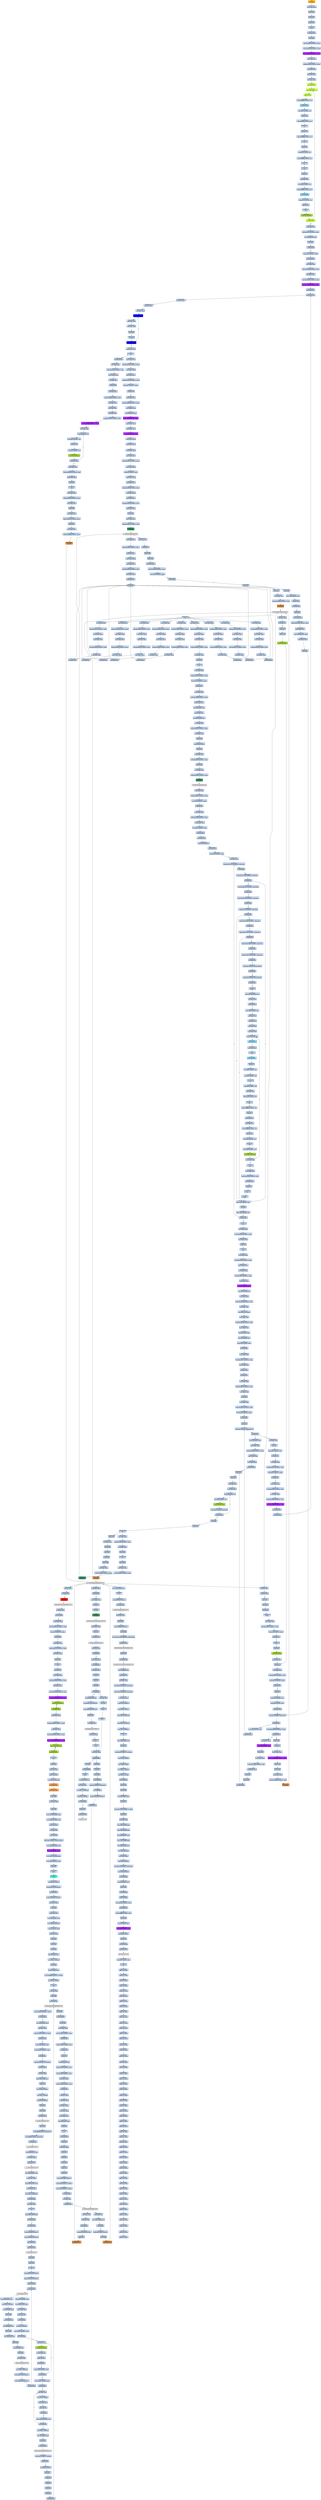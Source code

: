 strict digraph G {
	graph [bgcolor=transparent,
		name=G
	];
	node [color=lightsteelblue,
		fillcolor=lightsteelblue,
		shape=rectangle,
		style=filled
	];
	a0x0041e060pushl_ebp	[color=lightgrey,
		fillcolor=orange,
		label="start\npushl %ebp"];
	a0x0041e061movl_esp_ebp	[label="0x0041e061\nmovl %esp, %ebp"];
	a0x0041e060pushl_ebp -> a0x0041e061movl_esp_ebp	[color="#000000"];
	a0x0041e063pushl_ebx	[label="0x0041e063\npushl %ebx"];
	a0x0041e061movl_esp_ebp -> a0x0041e063pushl_ebx	[color="#000000"];
	a0x0041e064pushl_esi	[label="0x0041e064\npushl %esi"];
	a0x0041e063pushl_ebx -> a0x0041e064pushl_esi	[color="#000000"];
	a0x0041e065pushl_edi	[label="0x0041e065\npushl %edi"];
	a0x0041e064pushl_esi -> a0x0041e065pushl_edi	[color="#000000"];
	a0x0041e066pusha_	[label="0x0041e066\npusha "];
	a0x0041e065pushl_edi -> a0x0041e066pusha_	[color="#000000"];
	a0x0041e067call_0x0041e06c	[label="0x0041e067\ncall 0x0041e06c"];
	a0x0041e066pusha_ -> a0x0041e067call_0x0041e06c	[color="#000000"];
	a0x0041e06cpopl_ebp	[label="0x0041e06c\npopl %ebp"];
	a0x0041e067call_0x0041e06c -> a0x0041e06cpopl_ebp	[color="#000000"];
	a0x0041e06dsubl_0x40286cUINT32_ebp	[label="0x0041e06d\nsubl $0x40286c<UINT32>, %ebp"];
	a0x0041e06cpopl_ebp -> a0x0041e06dsubl_0x40286cUINT32_ebp	[color="#000000"];
	a0x0041e073movl_0x40345dUINT32_ecx	[label="0x0041e073\nmovl $0x40345d<UINT32>, %ecx"];
	a0x0041e06dsubl_0x40286cUINT32_ebp -> a0x0041e073movl_0x40345dUINT32_ecx	[color="#000000"];
	a0x0041e078subl_0x4028c6UINT32_ecx	[color=purple,
		fillcolor=purple,
		label="0x0041e078\nsubl $0x4028c6<UINT32>, %ecx"];
	a0x0041e073movl_0x40345dUINT32_ecx -> a0x0041e078subl_0x4028c6UINT32_ecx	[color="#000000"];
	a0x0041e07emovl_ebp_edx	[label="0x0041e07e\nmovl %ebp, %edx"];
	a0x0041e078subl_0x4028c6UINT32_ecx -> a0x0041e07emovl_ebp_edx	[color="#000000"];
	a0x0041e080addl_0x4028c6UINT32_edx	[label="0x0041e080\naddl $0x4028c6<UINT32>, %edx"];
	a0x0041e07emovl_ebp_edx -> a0x0041e080addl_0x4028c6UINT32_edx	[color="#000000"];
	a0x0041e086leal_edx__edi	[label="0x0041e086\nleal (%edx), %edi"];
	a0x0041e080addl_0x4028c6UINT32_edx -> a0x0041e086leal_edx__edi	[color="#000000"];
	a0x0041e088movl_edi_esi	[label="0x0041e088\nmovl %edi, %esi"];
	a0x0041e086leal_edx__edi -> a0x0041e088movl_edi_esi	[color="#000000"];
	a0x0041e08axorl_eax_eax	[label="0x0041e08a\nxorl %eax, %eax"];
	a0x0041e088movl_edi_esi -> a0x0041e08axorl_eax_eax	[color="#000000"];
	a0x0041e08cjmp_0x0041e092	[color=olivedrab1,
		fillcolor=olivedrab1,
		label="0x0041e08c\njmp 0x0041e092"];
	a0x0041e08axorl_eax_eax -> a0x0041e08cjmp_0x0041e092	[color="#000000"];
	a0x0041e092lodsb_ds_esi__al	[color=olivedrab1,
		fillcolor=olivedrab1,
		label="0x0041e092\nlodsb %ds:(%esi), %al"];
	a0x0041e08cjmp_0x0041e092 -> a0x0041e092lodsb_ds_esi__al	[color="#000000"];
	a0x0041e093addb_cl_al	[color=olivedrab1,
		fillcolor=olivedrab1,
		label="0x0041e093\naddb %cl, %al"];
	a0x0041e092lodsb_ds_esi__al -> a0x0041e093addb_cl_al	[color="#000000"];
	a0x0041e095addb_0xffffff96UINT8_al	[label="0x0041e095\naddb $0xffffff96<UINT8>, %al"];
	a0x0041e093addb_cl_al -> a0x0041e095addb_0xffffff96UINT8_al	[color="#000000"];
	a0x0041e097jmp_0x0041e09a	[color=skyblue,
		fillcolor=skyblue,
		label="0x0041e097\njmp 0x0041e09a"];
	a0x0041e095addb_0xffffff96UINT8_al -> a0x0041e097jmp_0x0041e09a	[color="#000000"];
	a0x0041e09arorb_0x47UINT8_al	[label="0x0041e09a\nrorb $0x47<UINT8>, %al"];
	a0x0041e097jmp_0x0041e09a -> a0x0041e09arorb_0x47UINT8_al	[color="#000000"];
	a0x0041e09dsubb_cl_al	[label="0x0041e09d\nsubb %cl, %al"];
	a0x0041e09arorb_0x47UINT8_al -> a0x0041e09dsubb_cl_al	[color="#000000"];
	a0x0041e09fsubb_0xffffffa8UINT8_al	[label="0x0041e09f\nsubb $0xffffffa8<UINT8>, %al"];
	a0x0041e09dsubb_cl_al -> a0x0041e09fsubb_0xffffffa8UINT8_al	[color="#000000"];
	a0x0041e0a1stc_	[label="0x0041e0a1\nstc "];
	a0x0041e09fsubb_0xffffffa8UINT8_al -> a0x0041e0a1stc_	[color="#000000"];
	a0x0041e0a2subb_cl_al	[label="0x0041e0a2\nsubb %cl, %al"];
	a0x0041e0a1stc_ -> a0x0041e0a2subb_cl_al	[color="#000000"];
	a0x0041e0a4addb_0xffffffdbUINT8_al	[label="0x0041e0a4\naddb $0xffffffdb<UINT8>, %al"];
	a0x0041e0a2subb_cl_al -> a0x0041e0a4addb_0xffffffdbUINT8_al	[color="#000000"];
	a0x0041e0a6clc_	[label="0x0041e0a6\nclc "];
	a0x0041e0a4addb_0xffffffdbUINT8_al -> a0x0041e0a6clc_	[color="#000000"];
	a0x0041e0a7decb_al	[label="0x0041e0a7\ndecb %al"];
	a0x0041e0a6clc_ -> a0x0041e0a7decb_al	[color="#000000"];
	a0x0041e0a9rolb_0x38UINT8_al	[label="0x0041e0a9\nrolb $0x38<UINT8>, %al"];
	a0x0041e0a7decb_al -> a0x0041e0a9rolb_0x38UINT8_al	[color="#000000"];
	a0x0041e0acrorb_0xffffffe6UINT8_al	[label="0x0041e0ac\nrorb $0xffffffe6<UINT8>, %al"];
	a0x0041e0a9rolb_0x38UINT8_al -> a0x0041e0acrorb_0xffffffe6UINT8_al	[color="#000000"];
	a0x0041e0afclc_	[label="0x0041e0af\nclc "];
	a0x0041e0acrorb_0xffffffe6UINT8_al -> a0x0041e0afclc_	[color="#000000"];
	a0x0041e0b0clc_	[label="0x0041e0b0\nclc "];
	a0x0041e0afclc_ -> a0x0041e0b0clc_	[color="#000000"];
	a0x0041e0b1decb_al	[label="0x0041e0b1\ndecb %al"];
	a0x0041e0b0clc_ -> a0x0041e0b1decb_al	[color="#000000"];
	a0x0041e0b3jmp_0x0041e0b6	[label="0x0041e0b3\njmp 0x0041e0b6"];
	a0x0041e0b1decb_al -> a0x0041e0b3jmp_0x0041e0b6	[color="#000000"];
	a0x0041e0b6rorb_0x40UINT8_al	[label="0x0041e0b6\nrorb $0x40<UINT8>, %al"];
	a0x0041e0b3jmp_0x0041e0b6 -> a0x0041e0b6rorb_0x40UINT8_al	[color="#000000"];
	a0x0041e0b9addb_0xffffffe1UINT8_al	[label="0x0041e0b9\naddb $0xffffffe1<UINT8>, %al"];
	a0x0041e0b6rorb_0x40UINT8_al -> a0x0041e0b9addb_0xffffffe1UINT8_al	[color="#000000"];
	a0x0041e0bbjmp_0x0041e0be	[color=skyblue,
		fillcolor=skyblue,
		label="0x0041e0bb\njmp 0x0041e0be"];
	a0x0041e0b9addb_0xffffffe1UINT8_al -> a0x0041e0bbjmp_0x0041e0be	[color="#000000"];
	a0x0041e0beaddb_0x74UINT8_al	[label="0x0041e0be\naddb $0x74<UINT8>, %al"];
	a0x0041e0bbjmp_0x0041e0be -> a0x0041e0beaddb_0x74UINT8_al	[color="#000000"];
	a0x0041e0c0subb_cl_al	[label="0x0041e0c0\nsubb %cl, %al"];
	a0x0041e0beaddb_0x74UINT8_al -> a0x0041e0c0subb_cl_al	[color="#000000"];
	a0x0041e0c2nop_	[label="0x0041e0c2\nnop "];
	a0x0041e0c0subb_cl_al -> a0x0041e0c2nop_	[color="#000000"];
	a0x0041e0c3stosb_al_es_edi_	[color=yellowgreen,
		fillcolor=yellowgreen,
		label="0x0041e0c3\nstosb %al, %es:(%edi)"];
	a0x0041e0c2nop_ -> a0x0041e0c3stosb_al_es_edi_	[color="#000000"];
	a0x0041e0c4loop_0x0041e092	[color=olivedrab1,
		fillcolor=olivedrab1,
		label="0x0041e0c4\nloop 0x0041e092"];
	a0x0041e0c3stosb_al_es_edi_ -> a0x0041e0c4loop_0x0041e092	[color="#000000"];
	a0x0041e0c4loop_0x0041e092 -> a0x0041e092lodsb_ds_esi__al	[color="#000000",
		label=T];
	a0x0041e0c6movl_ebp_edx	[label="0x0041e0c6\nmovl %ebp, %edx"];
	a0x0041e0c4loop_0x0041e092 -> a0x0041e0c6movl_ebp_edx	[color="#000000",
		label=F];
	a0x0041e0c8addl_0x40321fUINT32_edx	[label="0x0041e0c8\naddl $0x40321f<UINT32>, %edx"];
	a0x0041e0c6movl_ebp_edx -> a0x0041e0c8addl_0x40321fUINT32_edx	[color="#000000"];
	a0x0041e0cemovl_0x20esp__eax	[label="0x0041e0ce\nmovl 0x20(%esp), %eax"];
	a0x0041e0c8addl_0x40321fUINT32_edx -> a0x0041e0cemovl_0x20esp__eax	[color="#000000"];
	a0x0041e0d2incl_eax	[label="0x0041e0d2\nincl %eax"];
	a0x0041e0cemovl_0x20esp__eax -> a0x0041e0d2incl_eax	[color="#000000"];
	a0x0041e0d3js_0x0041e0dd	[label="0x0041e0d3\njs 0x0041e0dd"];
	a0x0041e0d2incl_eax -> a0x0041e0d3js_0x0041e0dd	[color="#000000"];
	a0x0041e0d5movl_0x1UINT32_edx_	[label="0x0041e0d5\nmovl $0x1<UINT32>, (%edx)"];
	a0x0041e0d3js_0x0041e0dd -> a0x0041e0d5movl_0x1UINT32_edx_	[color="#000000",
		label=F];
	a0x0041e0dbjmp_0x0041e0e3	[label="0x0041e0db\njmp 0x0041e0e3"];
	a0x0041e0d5movl_0x1UINT32_edx_ -> a0x0041e0dbjmp_0x0041e0e3	[color="#000000"];
	a0x0041e0e3movl_ebp_edx	[label="0x0041e0e3\nmovl %ebp, %edx"];
	a0x0041e0dbjmp_0x0041e0e3 -> a0x0041e0e3movl_ebp_edx	[color="#000000"];
	a0x0041e0e5addl_0x402866UINT32_edx	[label="0x0041e0e5\naddl $0x402866<UINT32>, %edx"];
	a0x0041e0e3movl_ebp_edx -> a0x0041e0e5addl_0x402866UINT32_edx	[color="#000000"];
	a0x0041e0ebleal_edx__eax	[label="0x0041e0eb\nleal (%edx), %eax"];
	a0x0041e0e5addl_0x402866UINT32_edx -> a0x0041e0ebleal_edx__eax	[color="#000000"];
	a0x0041e0edmovl_0x403065UINT32_ecx	[label="0x0041e0ed\nmovl $0x403065<UINT32>, %ecx"];
	a0x0041e0ebleal_edx__eax -> a0x0041e0edmovl_0x403065UINT32_ecx	[color="#000000"];
	a0x0041e0f2subl_0x402866UINT32_ecx	[color=purple,
		fillcolor=purple,
		label="0x0041e0f2\nsubl $0x402866<UINT32>, %ecx"];
	a0x0041e0edmovl_0x403065UINT32_ecx -> a0x0041e0f2subl_0x402866UINT32_ecx	[color="#000000"];
	a0x0041e0f8call_0x0041e401	[label="0x0041e0f8\ncall 0x0041e401"];
	a0x0041e0f2subl_0x402866UINT32_ecx -> a0x0041e0f8call_0x0041e401	[color="#000000"];
	a0x0041e401movl_eax_edi	[label="0x0041e401\nmovl %eax, %edi"];
	a0x0041e0f8call_0x0041e401 -> a0x0041e401movl_eax_edi	[color="#000000"];
	a0x0041e403xorl_eax_eax	[label="0x0041e403\nxorl %eax, %eax"];
	a0x0041e401movl_eax_edi -> a0x0041e403xorl_eax_eax	[color="#000000"];
	a0x0041e405xorl_ebx_ebx	[label="0x0041e405\nxorl %ebx, %ebx"];
	a0x0041e403xorl_eax_eax -> a0x0041e405xorl_ebx_ebx	[color="#000000"];
	a0x0041e407xorl_edx_edx	[label="0x0041e407\nxorl %edx, %edx"];
	a0x0041e405xorl_ebx_ebx -> a0x0041e407xorl_edx_edx	[color="#000000"];
	a0x0041e409movb_edi__al	[color=blue,
		fillcolor=blue,
		label="0x0041e409\nmovb (%edi), %al"];
	a0x0041e407xorl_edx_edx -> a0x0041e409movb_edi__al	[color="#000000"];
	a0x0041e40bmull_edx_eax	[label="0x0041e40b\nmull %edx, %eax"];
	a0x0041e409movb_edi__al -> a0x0041e40bmull_edx_eax	[color="#000000"];
	a0x0041e40daddl_eax_ebx	[label="0x0041e40d\naddl %eax, %ebx"];
	a0x0041e40bmull_edx_eax -> a0x0041e40daddl_eax_ebx	[color="#000000"];
	a0x0041e40fincl_edx	[label="0x0041e40f\nincl %edx"];
	a0x0041e40daddl_eax_ebx -> a0x0041e40fincl_edx	[color="#000000"];
	a0x0041e410incl_edi	[label="0x0041e410\nincl %edi"];
	a0x0041e40fincl_edx -> a0x0041e410incl_edi	[color="#000000"];
	a0x0041e411loop_0x0041e409	[color=blue,
		fillcolor=blue,
		label="0x0041e411\nloop 0x0041e409"];
	a0x0041e410incl_edi -> a0x0041e411loop_0x0041e409	[color="#000000"];
	a0x0041e411loop_0x0041e409 -> a0x0041e409movb_edi__al	[color="#000000",
		label=T];
	a0x0041e413xchgl_eax_ebx	[label="0x0041e413\nxchgl %eax, %ebx"];
	a0x0041e411loop_0x0041e409 -> a0x0041e413xchgl_eax_ebx	[color="#000000",
		label=F];
	a0x0041e414ret	[label="0x0041e414\nret"];
	a0x0041e413xchgl_eax_ebx -> a0x0041e414ret	[color="#000000"];
	a0x0041e0fdmovl_ebp_edx	[label="0x0041e0fd\nmovl %ebp, %edx"];
	a0x0041e414ret -> a0x0041e0fdmovl_ebp_edx	[color="#000000"];
	a0x0041e815jmp_0x0041e819	[label="0x0041e815\njmp 0x0041e819"];
	a0x0041e414ret -> a0x0041e815jmp_0x0041e819	[color="#000000"];
	a0x0041e0ffaddl_0x40321bUINT32_edx	[label="0x0041e0ff\naddl $0x40321b<UINT32>, %edx"];
	a0x0041e0fdmovl_ebp_edx -> a0x0041e0ffaddl_0x40321bUINT32_edx	[color="#000000"];
	a0x0041e105movl_eax_edx_	[label="0x0041e105\nmovl %eax, (%edx)"];
	a0x0041e0ffaddl_0x40321bUINT32_edx -> a0x0041e105movl_eax_edx_	[color="#000000"];
	a0x0041e107movl_ebp_edx	[label="0x0041e107\nmovl %ebp, %edx"];
	a0x0041e105movl_eax_edx_ -> a0x0041e107movl_ebp_edx	[color="#000000"];
	a0x0041e109addl_0x403213UINT32_edx	[label="0x0041e109\naddl $0x403213<UINT32>, %edx"];
	a0x0041e107movl_ebp_edx -> a0x0041e109addl_0x403213UINT32_edx	[color="#000000"];
	a0x0041e10ftestl_0x1UINT32_edx_	[label="0x0041e10f\ntestl $0x1<UINT32>, (%edx)"];
	a0x0041e109addl_0x403213UINT32_edx -> a0x0041e10ftestl_0x1UINT32_edx_	[color="#000000"];
	a0x0041e115je_0x0041e15f	[label="0x0041e115\nje 0x0041e15f"];
	a0x0041e10ftestl_0x1UINT32_edx_ -> a0x0041e115je_0x0041e15f	[color="#000000"];
	a0x0041e15fmovl_ebp_edx	[label="0x0041e15f\nmovl %ebp, %edx"];
	a0x0041e115je_0x0041e15f -> a0x0041e15fmovl_ebp_edx	[color="#000000",
		label=T];
	a0x0041e161addl_0x40320bUINT32_edx	[label="0x0041e161\naddl $0x40320b<UINT32>, %edx"];
	a0x0041e15fmovl_ebp_edx -> a0x0041e161addl_0x40320bUINT32_edx	[color="#000000"];
	a0x0041e167movl_edx__eax	[label="0x0041e167\nmovl (%edx), %eax"];
	a0x0041e161addl_0x40320bUINT32_edx -> a0x0041e167movl_edx__eax	[color="#000000"];
	a0x0041e169addl_0x3ceax__eax	[label="0x0041e169\naddl 0x3c(%eax), %eax"];
	a0x0041e167movl_edx__eax -> a0x0041e169addl_0x3ceax__eax	[color="#000000"];
	a0x0041e16caddl_0x80UINT32_eax	[color=purple,
		fillcolor=purple,
		label="0x0041e16c\naddl $0x80<UINT32>, %eax"];
	a0x0041e169addl_0x3ceax__eax -> a0x0041e16caddl_0x80UINT32_eax	[color="#000000"];
	a0x0041e171movl_eax__ecx	[label="0x0041e171\nmovl (%eax), %ecx"];
	a0x0041e16caddl_0x80UINT32_eax -> a0x0041e171movl_eax__ecx	[color="#000000"];
	a0x0041e173addl_edx__ecx	[label="0x0041e173\naddl (%edx), %ecx"];
	a0x0041e171movl_eax__ecx -> a0x0041e173addl_edx__ecx	[color="#000000"];
	a0x0041e175addl_0x10UINT8_ecx	[color=purple,
		fillcolor=purple,
		label="0x0041e175\naddl $0x10<UINT8>, %ecx"];
	a0x0041e173addl_edx__ecx -> a0x0041e175addl_0x10UINT8_ecx	[color="#000000"];
	a0x0041e178movl_ecx__eax	[label="0x0041e178\nmovl (%ecx), %eax"];
	a0x0041e175addl_0x10UINT8_ecx -> a0x0041e178movl_ecx__eax	[color="#000000"];
	a0x0041e17aaddl_edx__eax	[label="0x0041e17a\naddl (%edx), %eax"];
	a0x0041e178movl_ecx__eax -> a0x0041e17aaddl_edx__eax	[color="#000000"];
	a0x0041e17cmovl_eax__ebx	[label="0x0041e17c\nmovl (%eax), %ebx"];
	a0x0041e17aaddl_edx__eax -> a0x0041e17cmovl_eax__ebx	[color="#000000"];
	a0x0041e17emovl_ebp_edx	[label="0x0041e17e\nmovl %ebp, %edx"];
	a0x0041e17cmovl_eax__ebx -> a0x0041e17emovl_ebp_edx	[color="#000000"];
	a0x0041e180addl_0x403397UINT32_edx	[label="0x0041e180\naddl $0x403397<UINT32>, %edx"];
	a0x0041e17emovl_ebp_edx -> a0x0041e180addl_0x403397UINT32_edx	[color="#000000"];
	a0x0041e186movl_ebx_edx_	[label="0x0041e186\nmovl %ebx, (%edx)"];
	a0x0041e180addl_0x403397UINT32_edx -> a0x0041e186movl_ebx_edx_	[color="#000000"];
	a0x0041e188addl_0x4UINT8_eax	[label="0x0041e188\naddl $0x4<UINT8>, %eax"];
	a0x0041e186movl_ebx_edx_ -> a0x0041e188addl_0x4UINT8_eax	[color="#000000"];
	a0x0041e18bmovl_eax__ebx	[label="0x0041e18b\nmovl (%eax), %ebx"];
	a0x0041e188addl_0x4UINT8_eax -> a0x0041e18bmovl_eax__ebx	[color="#000000"];
	a0x0041e18dmovl_ebp_edx	[label="0x0041e18d\nmovl %ebp, %edx"];
	a0x0041e18bmovl_eax__ebx -> a0x0041e18dmovl_ebp_edx	[color="#000000"];
	a0x0041e18faddl_0x40339bUINT32_edx	[label="0x0041e18f\naddl $0x40339b<UINT32>, %edx"];
	a0x0041e18dmovl_ebp_edx -> a0x0041e18faddl_0x40339bUINT32_edx	[color="#000000"];
	a0x0041e195movl_ebx_edx_	[label="0x0041e195\nmovl %ebx, (%edx)"];
	a0x0041e18faddl_0x40339bUINT32_edx -> a0x0041e195movl_ebx_edx_	[color="#000000"];
	a0x0041e197movl_ebp_edx	[label="0x0041e197\nmovl %ebp, %edx"];
	a0x0041e195movl_ebx_edx_ -> a0x0041e197movl_ebp_edx	[color="#000000"];
	a0x0041e199addl_0x40339fUINT32_edx	[label="0x0041e199\naddl $0x40339f<UINT32>, %edx"];
	a0x0041e197movl_ebp_edx -> a0x0041e199addl_0x40339fUINT32_edx	[color="#000000"];
	a0x0041e19fleal_edx__eax	[label="0x0041e19f\nleal (%edx), %eax"];
	a0x0041e199addl_0x40339fUINT32_edx -> a0x0041e19fleal_edx__eax	[color="#000000"];
	a0x0041e1a1pushl_eax	[label="0x0041e1a1\npushl %eax"];
	a0x0041e19fleal_edx__eax -> a0x0041e1a1pushl_eax	[color="#000000"];
	a0x0041e1a2movl_ebp_edx	[label="0x0041e1a2\nmovl %ebp, %edx"];
	a0x0041e1a1pushl_eax -> a0x0041e1a2movl_ebp_edx	[color="#000000"];
	a0x0041e1a4addl_0x403397UINT32_edx	[label="0x0041e1a4\naddl $0x403397<UINT32>, %edx"];
	a0x0041e1a2movl_ebp_edx -> a0x0041e1a4addl_0x403397UINT32_edx	[color="#000000"];
	a0x0041e1aacall_edx_	[color=seagreen,
		fillcolor=seagreen,
		label="0x0041e1aa\ncall (%edx)"];
	a0x0041e1a4addl_0x403397UINT32_edx -> a0x0041e1aacall_edx_	[color="#000000"];
	LoadLibraryA_kernel32_dll	[color=lightgrey,
		fillcolor=lightgrey,
		label="LoadLibraryA@kernel32.dll"];
	a0x0041e1aacall_edx_ -> LoadLibraryA_kernel32_dll	[color="#000000"];
	a0x0041e1acmovl_ebp_edx	[label="0x0041e1ac\nmovl %ebp, %edx"];
	LoadLibraryA_kernel32_dll -> a0x0041e1acmovl_ebp_edx	[color="#000000"];
	a0x0041e67atestl_eax_eax	[label="0x0041e67a\ntestl %eax, %eax"];
	LoadLibraryA_kernel32_dll -> a0x0041e67atestl_eax_eax	[color="#000000"];
	a0x0041e1aeaddl_0x4033acUINT32_edx	[label="0x0041e1ae\naddl $0x4033ac<UINT32>, %edx"];
	a0x0041e1acmovl_ebp_edx -> a0x0041e1aeaddl_0x4033acUINT32_edx	[color="#000000"];
	a0x0041e1b4movl_eax_esi	[label="0x0041e1b4\nmovl %eax, %esi"];
	a0x0041e1aeaddl_0x4033acUINT32_edx -> a0x0041e1b4movl_eax_esi	[color="#000000"];
	a0x0041e1b6movl_eax_edx_	[label="0x0041e1b6\nmovl %eax, (%edx)"];
	a0x0041e1b4movl_eax_esi -> a0x0041e1b6movl_eax_edx_	[color="#000000"];
	a0x0041e1b8movl_ebp_edx	[label="0x0041e1b8\nmovl %ebp, %edx"];
	a0x0041e1b6movl_eax_edx_ -> a0x0041e1b8movl_ebp_edx	[color="#000000"];
	a0x0041e1baaddl_0x4033b0UINT32_edx	[label="0x0041e1ba\naddl $0x4033b0<UINT32>, %edx"];
	a0x0041e1b8movl_ebp_edx -> a0x0041e1baaddl_0x4033b0UINT32_edx	[color="#000000"];
	a0x0041e1c0leal_edx__eax	[label="0x0041e1c0\nleal (%edx), %eax"];
	a0x0041e1baaddl_0x4033b0UINT32_edx -> a0x0041e1c0leal_edx__eax	[color="#000000"];
	a0x0041e1c2call_0x0041e2a5	[label="0x0041e1c2\ncall 0x0041e2a5"];
	a0x0041e1c0leal_edx__eax -> a0x0041e1c2call_0x0041e2a5	[color="#000000"];
	a0x0041e2a5pushl_eax	[label="0x0041e2a5\npushl %eax"];
	a0x0041e1c2call_0x0041e2a5 -> a0x0041e2a5pushl_eax	[color="#000000"];
	a0x0041e2a6pushl_esi	[label="0x0041e2a6\npushl %esi"];
	a0x0041e2a5pushl_eax -> a0x0041e2a6pushl_esi	[color="#000000"];
	a0x0041e2a7movl_ebp_edx	[label="0x0041e2a7\nmovl %ebp, %edx"];
	a0x0041e2a6pushl_esi -> a0x0041e2a7movl_ebp_edx	[color="#000000"];
	a0x0041e2a9addl_0x40339bUINT32_edx	[label="0x0041e2a9\naddl $0x40339b<UINT32>, %edx"];
	a0x0041e2a7movl_ebp_edx -> a0x0041e2a9addl_0x40339bUINT32_edx	[color="#000000"];
	a0x0041e2afcall_edx_	[color=peru,
		fillcolor=peru,
		label="0x0041e2af\ncall (%edx)"];
	a0x0041e2a9addl_0x40339bUINT32_edx -> a0x0041e2afcall_edx_	[color="#000000"];
	GetProcAddress_kernel32_dll	[color=lightgrey,
		fillcolor=lightgrey,
		label="GetProcAddress@kernel32.dll"];
	a0x0041e2afcall_edx_ -> GetProcAddress_kernel32_dll	[color="#000000"];
	a0x0041e2b1ret	[label="0x0041e2b1\nret"];
	GetProcAddress_kernel32_dll -> a0x0041e2b1ret	[color="#000000"];
	a0x0041e700orl_eax_eax	[label="0x0041e700\norl %eax, %eax"];
	GetProcAddress_kernel32_dll -> a0x0041e700orl_eax_eax	[color="#000000"];
	a0x0041e749testl_eax_eax	[label="0x0041e749\ntestl %eax, %eax"];
	GetProcAddress_kernel32_dll -> a0x0041e749testl_eax_eax	[color="#000000"];
	a0x0041e1c7movl_ebp_edx	[label="0x0041e1c7\nmovl %ebp, %edx"];
	a0x0041e2b1ret -> a0x0041e1c7movl_ebp_edx	[color="#000000"];
	a0x0041e1e0movl_ebp_edx	[label="0x0041e1e0\nmovl %ebp, %edx"];
	a0x0041e2b1ret -> a0x0041e1e0movl_ebp_edx	[color="#000000"];
	a0x0041e1f9movl_ebp_edx	[label="0x0041e1f9\nmovl %ebp, %edx"];
	a0x0041e2b1ret -> a0x0041e1f9movl_ebp_edx	[color="#000000"];
	a0x0041e212movl_ebp_edx	[label="0x0041e212\nmovl %ebp, %edx"];
	a0x0041e2b1ret -> a0x0041e212movl_ebp_edx	[color="#000000"];
	a0x0041e22bmovl_ebp_edx	[label="0x0041e22b\nmovl %ebp, %edx"];
	a0x0041e2b1ret -> a0x0041e22bmovl_ebp_edx	[color="#000000"];
	a0x0041e244movl_ebp_edx	[label="0x0041e244\nmovl %ebp, %edx"];
	a0x0041e2b1ret -> a0x0041e244movl_ebp_edx	[color="#000000"];
	a0x0041e25dmovl_ebp_edx	[label="0x0041e25d\nmovl %ebp, %edx"];
	a0x0041e2b1ret -> a0x0041e25dmovl_ebp_edx	[color="#000000"];
	a0x0041e276movl_ebp_edx	[label="0x0041e276\nmovl %ebp, %edx"];
	a0x0041e2b1ret -> a0x0041e276movl_ebp_edx	[color="#000000"];
	a0x0041e28fmovl_ebp_edx	[label="0x0041e28f\nmovl %ebp, %edx"];
	a0x0041e2b1ret -> a0x0041e28fmovl_ebp_edx	[color="#000000"];
	a0x0041e1c9addl_0x4033c1UINT32_edx	[label="0x0041e1c9\naddl $0x4033c1<UINT32>, %edx"];
	a0x0041e1c7movl_ebp_edx -> a0x0041e1c9addl_0x4033c1UINT32_edx	[color="#000000"];
	a0x0041e1cfmovl_eax_edx_	[label="0x0041e1cf\nmovl %eax, (%edx)"];
	a0x0041e1c9addl_0x4033c1UINT32_edx -> a0x0041e1cfmovl_eax_edx_	[color="#000000"];
	a0x0041e1d1movl_ebp_edx	[label="0x0041e1d1\nmovl %ebp, %edx"];
	a0x0041e1cfmovl_eax_edx_ -> a0x0041e1d1movl_ebp_edx	[color="#000000"];
	a0x0041e1d3addl_0x4033c5UINT32_edx	[label="0x0041e1d3\naddl $0x4033c5<UINT32>, %edx"];
	a0x0041e1d1movl_ebp_edx -> a0x0041e1d3addl_0x4033c5UINT32_edx	[color="#000000"];
	a0x0041e1d9leal_edx__eax	[label="0x0041e1d9\nleal (%edx), %eax"];
	a0x0041e1d3addl_0x4033c5UINT32_edx -> a0x0041e1d9leal_edx__eax	[color="#000000"];
	a0x0041e1dbcall_0x0041e2a5	[label="0x0041e1db\ncall 0x0041e2a5"];
	a0x0041e1d9leal_edx__eax -> a0x0041e1dbcall_0x0041e2a5	[color="#000000"];
	a0x0041e1dbcall_0x0041e2a5 -> a0x0041e2a5pushl_eax	[color="#000000"];
	a0x0041e1e2addl_0x4033d4UINT32_edx	[label="0x0041e1e2\naddl $0x4033d4<UINT32>, %edx"];
	a0x0041e1e0movl_ebp_edx -> a0x0041e1e2addl_0x4033d4UINT32_edx	[color="#000000"];
	a0x0041e1e8movl_eax_edx_	[label="0x0041e1e8\nmovl %eax, (%edx)"];
	a0x0041e1e2addl_0x4033d4UINT32_edx -> a0x0041e1e8movl_eax_edx_	[color="#000000"];
	a0x0041e1eamovl_ebp_edx	[label="0x0041e1ea\nmovl %ebp, %edx"];
	a0x0041e1e8movl_eax_edx_ -> a0x0041e1eamovl_ebp_edx	[color="#000000"];
	a0x0041e1ecaddl_0x4033d8UINT32_edx	[label="0x0041e1ec\naddl $0x4033d8<UINT32>, %edx"];
	a0x0041e1eamovl_ebp_edx -> a0x0041e1ecaddl_0x4033d8UINT32_edx	[color="#000000"];
	a0x0041e1f2leal_edx__eax	[label="0x0041e1f2\nleal (%edx), %eax"];
	a0x0041e1ecaddl_0x4033d8UINT32_edx -> a0x0041e1f2leal_edx__eax	[color="#000000"];
	a0x0041e1f4call_0x0041e2a5	[label="0x0041e1f4\ncall 0x0041e2a5"];
	a0x0041e1f2leal_edx__eax -> a0x0041e1f4call_0x0041e2a5	[color="#000000"];
	a0x0041e1f4call_0x0041e2a5 -> a0x0041e2a5pushl_eax	[color="#000000"];
	a0x0041e1fbaddl_0x4033ebUINT32_edx	[label="0x0041e1fb\naddl $0x4033eb<UINT32>, %edx"];
	a0x0041e1f9movl_ebp_edx -> a0x0041e1fbaddl_0x4033ebUINT32_edx	[color="#000000"];
	a0x0041e201movl_eax_edx_	[label="0x0041e201\nmovl %eax, (%edx)"];
	a0x0041e1fbaddl_0x4033ebUINT32_edx -> a0x0041e201movl_eax_edx_	[color="#000000"];
	a0x0041e203movl_ebp_edx	[label="0x0041e203\nmovl %ebp, %edx"];
	a0x0041e201movl_eax_edx_ -> a0x0041e203movl_ebp_edx	[color="#000000"];
	a0x0041e205addl_0x4033efUINT32_edx	[label="0x0041e205\naddl $0x4033ef<UINT32>, %edx"];
	a0x0041e203movl_ebp_edx -> a0x0041e205addl_0x4033efUINT32_edx	[color="#000000"];
	a0x0041e20bleal_edx__eax	[label="0x0041e20b\nleal (%edx), %eax"];
	a0x0041e205addl_0x4033efUINT32_edx -> a0x0041e20bleal_edx__eax	[color="#000000"];
	a0x0041e20dcall_0x0041e2a5	[label="0x0041e20d\ncall 0x0041e2a5"];
	a0x0041e20bleal_edx__eax -> a0x0041e20dcall_0x0041e2a5	[color="#000000"];
	a0x0041e20dcall_0x0041e2a5 -> a0x0041e2a5pushl_eax	[color="#000000"];
	a0x0041e214addl_0x4033fbUINT32_edx	[label="0x0041e214\naddl $0x4033fb<UINT32>, %edx"];
	a0x0041e212movl_ebp_edx -> a0x0041e214addl_0x4033fbUINT32_edx	[color="#000000"];
	a0x0041e21amovl_eax_edx_	[label="0x0041e21a\nmovl %eax, (%edx)"];
	a0x0041e214addl_0x4033fbUINT32_edx -> a0x0041e21amovl_eax_edx_	[color="#000000"];
	a0x0041e21cmovl_ebp_edx	[label="0x0041e21c\nmovl %ebp, %edx"];
	a0x0041e21amovl_eax_edx_ -> a0x0041e21cmovl_ebp_edx	[color="#000000"];
	a0x0041e21eaddl_0x4033ffUINT32_edx	[label="0x0041e21e\naddl $0x4033ff<UINT32>, %edx"];
	a0x0041e21cmovl_ebp_edx -> a0x0041e21eaddl_0x4033ffUINT32_edx	[color="#000000"];
	a0x0041e224leal_edx__eax	[label="0x0041e224\nleal (%edx), %eax"];
	a0x0041e21eaddl_0x4033ffUINT32_edx -> a0x0041e224leal_edx__eax	[color="#000000"];
	a0x0041e226call_0x0041e2a5	[label="0x0041e226\ncall 0x0041e2a5"];
	a0x0041e224leal_edx__eax -> a0x0041e226call_0x0041e2a5	[color="#000000"];
	a0x0041e226call_0x0041e2a5 -> a0x0041e2a5pushl_eax	[color="#000000"];
	a0x0041e22daddl_0x40340bUINT32_edx	[label="0x0041e22d\naddl $0x40340b<UINT32>, %edx"];
	a0x0041e22bmovl_ebp_edx -> a0x0041e22daddl_0x40340bUINT32_edx	[color="#000000"];
	a0x0041e233movl_eax_edx_	[label="0x0041e233\nmovl %eax, (%edx)"];
	a0x0041e22daddl_0x40340bUINT32_edx -> a0x0041e233movl_eax_edx_	[color="#000000"];
	a0x0041e235movl_ebp_edx	[label="0x0041e235\nmovl %ebp, %edx"];
	a0x0041e233movl_eax_edx_ -> a0x0041e235movl_ebp_edx	[color="#000000"];
	a0x0041e237addl_0x40340fUINT32_edx	[label="0x0041e237\naddl $0x40340f<UINT32>, %edx"];
	a0x0041e235movl_ebp_edx -> a0x0041e237addl_0x40340fUINT32_edx	[color="#000000"];
	a0x0041e23dleal_edx__eax	[label="0x0041e23d\nleal (%edx), %eax"];
	a0x0041e237addl_0x40340fUINT32_edx -> a0x0041e23dleal_edx__eax	[color="#000000"];
	a0x0041e23fcall_0x0041e2a5	[label="0x0041e23f\ncall 0x0041e2a5"];
	a0x0041e23dleal_edx__eax -> a0x0041e23fcall_0x0041e2a5	[color="#000000"];
	a0x0041e23fcall_0x0041e2a5 -> a0x0041e2a5pushl_eax	[color="#000000"];
	a0x0041e246addl_0x40341aUINT32_edx	[label="0x0041e246\naddl $0x40341a<UINT32>, %edx"];
	a0x0041e244movl_ebp_edx -> a0x0041e246addl_0x40341aUINT32_edx	[color="#000000"];
	a0x0041e24cmovl_eax_edx_	[label="0x0041e24c\nmovl %eax, (%edx)"];
	a0x0041e246addl_0x40341aUINT32_edx -> a0x0041e24cmovl_eax_edx_	[color="#000000"];
	a0x0041e24emovl_ebp_edx	[label="0x0041e24e\nmovl %ebp, %edx"];
	a0x0041e24cmovl_eax_edx_ -> a0x0041e24emovl_ebp_edx	[color="#000000"];
	a0x0041e250addl_0x40341eUINT32_edx	[label="0x0041e250\naddl $0x40341e<UINT32>, %edx"];
	a0x0041e24emovl_ebp_edx -> a0x0041e250addl_0x40341eUINT32_edx	[color="#000000"];
	a0x0041e256leal_edx__eax	[label="0x0041e256\nleal (%edx), %eax"];
	a0x0041e250addl_0x40341eUINT32_edx -> a0x0041e256leal_edx__eax	[color="#000000"];
	a0x0041e258call_0x0041e2a5	[label="0x0041e258\ncall 0x0041e2a5"];
	a0x0041e256leal_edx__eax -> a0x0041e258call_0x0041e2a5	[color="#000000"];
	a0x0041e258call_0x0041e2a5 -> a0x0041e2a5pushl_eax	[color="#000000"];
	a0x0041e25faddl_0x403427UINT32_edx	[label="0x0041e25f\naddl $0x403427<UINT32>, %edx"];
	a0x0041e25dmovl_ebp_edx -> a0x0041e25faddl_0x403427UINT32_edx	[color="#000000"];
	a0x0041e265movl_eax_edx_	[label="0x0041e265\nmovl %eax, (%edx)"];
	a0x0041e25faddl_0x403427UINT32_edx -> a0x0041e265movl_eax_edx_	[color="#000000"];
	a0x0041e267movl_ebp_edx	[label="0x0041e267\nmovl %ebp, %edx"];
	a0x0041e265movl_eax_edx_ -> a0x0041e267movl_ebp_edx	[color="#000000"];
	a0x0041e269addl_0x40342bUINT32_edx	[label="0x0041e269\naddl $0x40342b<UINT32>, %edx"];
	a0x0041e267movl_ebp_edx -> a0x0041e269addl_0x40342bUINT32_edx	[color="#000000"];
	a0x0041e26fleal_edx__eax	[label="0x0041e26f\nleal (%edx), %eax"];
	a0x0041e269addl_0x40342bUINT32_edx -> a0x0041e26fleal_edx__eax	[color="#000000"];
	a0x0041e271call_0x0041e2a5	[label="0x0041e271\ncall 0x0041e2a5"];
	a0x0041e26fleal_edx__eax -> a0x0041e271call_0x0041e2a5	[color="#000000"];
	a0x0041e271call_0x0041e2a5 -> a0x0041e2a5pushl_eax	[color="#000000"];
	a0x0041e278addl_0x403437UINT32_edx	[label="0x0041e278\naddl $0x403437<UINT32>, %edx"];
	a0x0041e276movl_ebp_edx -> a0x0041e278addl_0x403437UINT32_edx	[color="#000000"];
	a0x0041e27emovl_eax_edx_	[label="0x0041e27e\nmovl %eax, (%edx)"];
	a0x0041e278addl_0x403437UINT32_edx -> a0x0041e27emovl_eax_edx_	[color="#000000"];
	a0x0041e280movl_ebp_edx	[label="0x0041e280\nmovl %ebp, %edx"];
	a0x0041e27emovl_eax_edx_ -> a0x0041e280movl_ebp_edx	[color="#000000"];
	a0x0041e282addl_0x40343bUINT32_edx	[label="0x0041e282\naddl $0x40343b<UINT32>, %edx"];
	a0x0041e280movl_ebp_edx -> a0x0041e282addl_0x40343bUINT32_edx	[color="#000000"];
	a0x0041e288leal_edx__eax	[label="0x0041e288\nleal (%edx), %eax"];
	a0x0041e282addl_0x40343bUINT32_edx -> a0x0041e288leal_edx__eax	[color="#000000"];
	a0x0041e28acall_0x0041e2a5	[label="0x0041e28a\ncall 0x0041e2a5"];
	a0x0041e288leal_edx__eax -> a0x0041e28acall_0x0041e2a5	[color="#000000"];
	a0x0041e28acall_0x0041e2a5 -> a0x0041e2a5pushl_eax	[color="#000000"];
	a0x0041e291addl_0x403447UINT32_edx	[label="0x0041e291\naddl $0x403447<UINT32>, %edx"];
	a0x0041e28fmovl_ebp_edx -> a0x0041e291addl_0x403447UINT32_edx	[color="#000000"];
	a0x0041e297movl_eax_edx_	[label="0x0041e297\nmovl %eax, (%edx)"];
	a0x0041e291addl_0x403447UINT32_edx -> a0x0041e297movl_eax_edx_	[color="#000000"];
	a0x0041e299movl_ebp_edx	[label="0x0041e299\nmovl %ebp, %edx"];
	a0x0041e297movl_eax_edx_ -> a0x0041e299movl_ebp_edx	[color="#000000"];
	a0x0041e29baddl_0x402ab2UINT32_edx	[label="0x0041e29b\naddl $0x402ab2<UINT32>, %edx"];
	a0x0041e299movl_ebp_edx -> a0x0041e29baddl_0x402ab2UINT32_edx	[color="#000000"];
	a0x0041e2a1leal_edx__eax	[label="0x0041e2a1\nleal (%edx), %eax"];
	a0x0041e29baddl_0x402ab2UINT32_edx -> a0x0041e2a1leal_edx__eax	[color="#000000"];
	a0x0041e2a3pushl_eax	[label="0x0041e2a3\npushl %eax"];
	a0x0041e2a1leal_edx__eax -> a0x0041e2a3pushl_eax	[color="#000000"];
	a0x0041e2a4ret	[label="0x0041e2a4\nret"];
	a0x0041e2a3pushl_eax -> a0x0041e2a4ret	[color="#000000"];
	a0x0041e2b2movl_ebp_edx	[label="0x0041e2b2\nmovl %ebp, %edx"];
	a0x0041e2a4ret -> a0x0041e2b2movl_ebp_edx	[color="#000000"];
	a0x0041e2b4addl_0x403213UINT32_edx	[label="0x0041e2b4\naddl $0x403213<UINT32>, %edx"];
	a0x0041e2b2movl_ebp_edx -> a0x0041e2b4addl_0x403213UINT32_edx	[color="#000000"];
	a0x0041e2batestl_0x10UINT32_edx_	[label="0x0041e2ba\ntestl $0x10<UINT32>, (%edx)"];
	a0x0041e2b4addl_0x403213UINT32_edx -> a0x0041e2batestl_0x10UINT32_edx_	[color="#000000"];
	a0x0041e2c0je_0x0041e2fd	[label="0x0041e2c0\nje 0x0041e2fd"];
	a0x0041e2batestl_0x10UINT32_edx_ -> a0x0041e2c0je_0x0041e2fd	[color="#000000"];
	a0x0041e2fdmovl_ebp_edx	[label="0x0041e2fd\nmovl %ebp, %edx"];
	a0x0041e2c0je_0x0041e2fd -> a0x0041e2fdmovl_ebp_edx	[color="#000000",
		label=T];
	a0x0041e2ffaddl_0x40320bUINT32_edx	[label="0x0041e2ff\naddl $0x40320b<UINT32>, %edx"];
	a0x0041e2fdmovl_ebp_edx -> a0x0041e2ffaddl_0x40320bUINT32_edx	[color="#000000"];
	a0x0041e305movl_edx__edi	[label="0x0041e305\nmovl (%edx), %edi"];
	a0x0041e2ffaddl_0x40320bUINT32_edx -> a0x0041e305movl_edx__edi	[color="#000000"];
	a0x0041e307addl_0x3cedi__edi	[label="0x0041e307\naddl 0x3c(%edi), %edi"];
	a0x0041e305movl_edx__edi -> a0x0041e307addl_0x3cedi__edi	[color="#000000"];
	a0x0041e30amovl_edx__esi	[label="0x0041e30a\nmovl (%edx), %esi"];
	a0x0041e307addl_0x3cedi__edi -> a0x0041e30amovl_edx__esi	[color="#000000"];
	a0x0041e30cmovl_0x54edi__ecx	[label="0x0041e30c\nmovl 0x54(%edi), %ecx"];
	a0x0041e30amovl_edx__esi -> a0x0041e30cmovl_0x54edi__ecx	[color="#000000"];
	a0x0041e30fmovl_ebp_edx	[label="0x0041e30f\nmovl %ebp, %edx"];
	a0x0041e30cmovl_0x54edi__ecx -> a0x0041e30fmovl_ebp_edx	[color="#000000"];
	a0x0041e311addl_0x403479UINT32_edx	[label="0x0041e311\naddl $0x403479<UINT32>, %edx"];
	a0x0041e30fmovl_ebp_edx -> a0x0041e311addl_0x403479UINT32_edx	[color="#000000"];
	a0x0041e317leal_edx__eax	[label="0x0041e317\nleal (%edx), %eax"];
	a0x0041e311addl_0x403479UINT32_edx -> a0x0041e317leal_edx__eax	[color="#000000"];
	a0x0041e319pushl_eax	[label="0x0041e319\npushl %eax"];
	a0x0041e317leal_edx__eax -> a0x0041e319pushl_eax	[color="#000000"];
	a0x0041e31apushl_0x4UINT8	[label="0x0041e31a\npushl $0x4<UINT8>"];
	a0x0041e319pushl_eax -> a0x0041e31apushl_0x4UINT8	[color="#000000"];
	a0x0041e31cpushl_ecx	[label="0x0041e31c\npushl %ecx"];
	a0x0041e31apushl_0x4UINT8 -> a0x0041e31cpushl_ecx	[color="#000000"];
	a0x0041e31dmovl_ebp_edx	[label="0x0041e31d\nmovl %ebp, %edx"];
	a0x0041e31cpushl_ecx -> a0x0041e31dmovl_ebp_edx	[color="#000000"];
	a0x0041e31faddl_0x40320bUINT32_edx	[label="0x0041e31f\naddl $0x40320b<UINT32>, %edx"];
	a0x0041e31dmovl_ebp_edx -> a0x0041e31faddl_0x40320bUINT32_edx	[color="#000000"];
	a0x0041e325pushl_edx_	[label="0x0041e325\npushl (%edx)"];
	a0x0041e31faddl_0x40320bUINT32_edx -> a0x0041e325pushl_edx_	[color="#000000"];
	a0x0041e327movl_ebp_edx	[label="0x0041e327\nmovl %ebp, %edx"];
	a0x0041e325pushl_edx_ -> a0x0041e327movl_ebp_edx	[color="#000000"];
	a0x0041e329addl_0x4033d4UINT32_edx	[label="0x0041e329\naddl $0x4033d4<UINT32>, %edx"];
	a0x0041e327movl_ebp_edx -> a0x0041e329addl_0x4033d4UINT32_edx	[color="#000000"];
	a0x0041e32fcall_edx_	[color=seagreen,
		fillcolor=seagreen,
		label="0x0041e32f\ncall (%edx)"];
	a0x0041e329addl_0x4033d4UINT32_edx -> a0x0041e32fcall_edx_	[color="#000000"];
	VirtualProtect_Kernel32_dll	[color=lightgrey,
		fillcolor=lightgrey,
		label="VirtualProtect@Kernel32.dll"];
	a0x0041e32fcall_edx_ -> VirtualProtect_Kernel32_dll	[color="#000000"];
	a0x0041e331movl_ebp_edx	[label="0x0041e331\nmovl %ebp, %edx"];
	VirtualProtect_Kernel32_dll -> a0x0041e331movl_ebp_edx	[color="#000000"];
	a0x0041e333addl_0x403213UINT32_edx	[label="0x0041e333\naddl $0x403213<UINT32>, %edx"];
	a0x0041e331movl_ebp_edx -> a0x0041e333addl_0x403213UINT32_edx	[color="#000000"];
	a0x0041e339testl_0x8UINT32_edx_	[label="0x0041e339\ntestl $0x8<UINT32>, (%edx)"];
	a0x0041e333addl_0x403213UINT32_edx -> a0x0041e339testl_0x8UINT32_edx_	[color="#000000"];
	a0x0041e33fje_0x0041e42e	[label="0x0041e33f\nje 0x0041e42e"];
	a0x0041e339testl_0x8UINT32_edx_ -> a0x0041e33fje_0x0041e42e	[color="#000000"];
	a0x0041e42emovl_ebp_edx	[label="0x0041e42e\nmovl %ebp, %edx"];
	a0x0041e33fje_0x0041e42e -> a0x0041e42emovl_ebp_edx	[color="#000000",
		label=T];
	a0x0041e430addl_0x40320bUINT32_edx	[label="0x0041e430\naddl $0x40320b<UINT32>, %edx"];
	a0x0041e42emovl_ebp_edx -> a0x0041e430addl_0x40320bUINT32_edx	[color="#000000"];
	a0x0041e436movl_edx__eax	[label="0x0041e436\nmovl (%edx), %eax"];
	a0x0041e430addl_0x40320bUINT32_edx -> a0x0041e436movl_edx__eax	[color="#000000"];
	a0x0041e438movl_0x1UINT32_ebx	[label="0x0041e438\nmovl $0x1<UINT32>, %ebx"];
	a0x0041e436movl_edx__eax -> a0x0041e438movl_0x1UINT32_ebx	[color="#000000"];
	a0x0041e43dcall_0x0041e494	[label="0x0041e43d\ncall 0x0041e494"];
	a0x0041e438movl_0x1UINT32_ebx -> a0x0041e43dcall_0x0041e494	[color="#000000"];
	a0x0041e494movl_eax_edi	[label="0x0041e494\nmovl %eax, %edi"];
	a0x0041e43dcall_0x0041e494 -> a0x0041e494movl_eax_edi	[color="#000000"];
	a0x0041e496addl_0x3cedi__edi	[label="0x0041e496\naddl 0x3c(%edi), %edi"];
	a0x0041e494movl_eax_edi -> a0x0041e496addl_0x3cedi__edi	[color="#000000"];
	a0x0041e499movl_edi_esi	[label="0x0041e499\nmovl %edi, %esi"];
	a0x0041e496addl_0x3cedi__edi -> a0x0041e499movl_edi_esi	[color="#000000"];
	a0x0041e49baddl_0xf8UINT32_esi	[label="0x0041e49b\naddl $0xf8<UINT32>, %esi"];
	a0x0041e499movl_edi_esi -> a0x0041e49baddl_0xf8UINT32_esi	[color="#000000"];
	a0x0041e4a1xorl_edx_edx	[label="0x0041e4a1\nxorl %edx, %edx"];
	a0x0041e49baddl_0xf8UINT32_esi -> a0x0041e4a1xorl_edx_edx	[color="#000000"];
	a0x0041e4a3cmpl_0x63727372UINT32_ds_esi_	[label="0x0041e4a3\ncmpl $0x63727372<UINT32>, %ds:(%esi)"];
	a0x0041e4a1xorl_edx_edx -> a0x0041e4a3cmpl_0x63727372UINT32_ds_esi_	[color="#000000"];
	a0x0041e4aaje_0x0041e53f	[label="0x0041e4aa\nje 0x0041e53f"];
	a0x0041e4a3cmpl_0x63727372UINT32_ds_esi_ -> a0x0041e4aaje_0x0041e53f	[color="#000000"];
	a0x0041e4b0cmpl_0x7273722eUINT32_ds_esi_	[label="0x0041e4b0\ncmpl $0x7273722e<UINT32>, %ds:(%esi)"];
	a0x0041e4aaje_0x0041e53f -> a0x0041e4b0cmpl_0x7273722eUINT32_ds_esi_	[color="#000000",
		label=F];
	a0x0041e4b7je_0x0041e53f	[label="0x0041e4b7\nje 0x0041e53f"];
	a0x0041e4b0cmpl_0x7273722eUINT32_ds_esi_ -> a0x0041e4b7je_0x0041e53f	[color="#000000"];
	a0x0041e4bdcmpl_0x6f6c6572UINT32_ds_esi_	[label="0x0041e4bd\ncmpl $0x6f6c6572<UINT32>, %ds:(%esi)"];
	a0x0041e4b7je_0x0041e53f -> a0x0041e4bdcmpl_0x6f6c6572UINT32_ds_esi_	[color="#000000",
		label=F];
	a0x0041e53faddl_0x28UINT8_esi	[label="0x0041e53f\naddl $0x28<UINT8>, %esi"];
	a0x0041e4b7je_0x0041e53f -> a0x0041e53faddl_0x28UINT8_esi	[color="#000000",
		label=T];
	a0x0041e4c4je_0x0041e53f	[label="0x0041e4c4\nje 0x0041e53f"];
	a0x0041e4bdcmpl_0x6f6c6572UINT32_ds_esi_ -> a0x0041e4c4je_0x0041e53f	[color="#000000"];
	a0x0041e4c6cmpl_0x6c65722eUINT32_ds_esi_	[label="0x0041e4c6\ncmpl $0x6c65722e<UINT32>, %ds:(%esi)"];
	a0x0041e4c4je_0x0041e53f -> a0x0041e4c6cmpl_0x6c65722eUINT32_ds_esi_	[color="#000000",
		label=F];
	a0x0041e4cdje_0x0041e53f	[label="0x0041e4cd\nje 0x0041e53f"];
	a0x0041e4c6cmpl_0x6c65722eUINT32_ds_esi_ -> a0x0041e4cdje_0x0041e53f	[color="#000000"];
	a0x0041e4cfcmpl_0x4379UINT32_ds_esi_	[label="0x0041e4cf\ncmpl $0x4379<UINT32>, %ds:(%esi)"];
	a0x0041e4cdje_0x0041e53f -> a0x0041e4cfcmpl_0x4379UINT32_ds_esi_	[color="#000000",
		label=F];
	a0x0041e4d6je_0x0041e53f	[label="0x0041e4d6\nje 0x0041e53f"];
	a0x0041e4cfcmpl_0x4379UINT32_ds_esi_ -> a0x0041e4d6je_0x0041e53f	[color="#000000"];
	a0x0041e4d8cmpl_0x6164652eUINT32_ds_esi_	[label="0x0041e4d8\ncmpl $0x6164652e<UINT32>, %ds:(%esi)"];
	a0x0041e4d6je_0x0041e53f -> a0x0041e4d8cmpl_0x6164652eUINT32_ds_esi_	[color="#000000",
		label=F];
	a0x0041e4d6je_0x0041e53f -> a0x0041e53faddl_0x28UINT8_esi	[color="#000000",
		label=T];
	a0x0041e4dfje_0x0041e53f	[label="0x0041e4df\nje 0x0041e53f"];
	a0x0041e4d8cmpl_0x6164652eUINT32_ds_esi_ -> a0x0041e4dfje_0x0041e53f	[color="#000000"];
	a0x0041e4e1cmpl_0x6164722eUINT32_ds_esi_	[label="0x0041e4e1\ncmpl $0x6164722e<UINT32>, %ds:(%esi)"];
	a0x0041e4dfje_0x0041e53f -> a0x0041e4e1cmpl_0x6164722eUINT32_ds_esi_	[color="#000000",
		label=F];
	a0x0041e4e8je_0x0041e53f	[label="0x0041e4e8\nje 0x0041e53f"];
	a0x0041e4e1cmpl_0x6164722eUINT32_ds_esi_ -> a0x0041e4e8je_0x0041e53f	[color="#000000"];
	a0x0041e4eacmpl_0x6164692eUINT32_ds_esi_	[label="0x0041e4ea\ncmpl $0x6164692e<UINT32>, %ds:(%esi)"];
	a0x0041e4e8je_0x0041e53f -> a0x0041e4eacmpl_0x6164692eUINT32_ds_esi_	[color="#000000",
		label=F];
	a0x0041e4e8je_0x0041e53f -> a0x0041e53faddl_0x28UINT8_esi	[color="#000000",
		label=T];
	a0x0041e4f1je_0x0041e53f	[label="0x0041e4f1\nje 0x0041e53f"];
	a0x0041e4eacmpl_0x6164692eUINT32_ds_esi_ -> a0x0041e4f1je_0x0041e53f	[color="#000000"];
	a0x0041e4f3cmpl_0x736c742eUINT32_ds_esi_	[label="0x0041e4f3\ncmpl $0x736c742e<UINT32>, %ds:(%esi)"];
	a0x0041e4f1je_0x0041e53f -> a0x0041e4f3cmpl_0x736c742eUINT32_ds_esi_	[color="#000000",
		label=F];
	a0x0041e4faje_0x0041e53f	[label="0x0041e4fa\nje 0x0041e53f"];
	a0x0041e4f3cmpl_0x736c742eUINT32_ds_esi_ -> a0x0041e4faje_0x0041e53f	[color="#000000"];
	a0x0041e4fccmpl_0x0UINT8_ds_0x14esi_	[label="0x0041e4fc\ncmpl $0x0<UINT8>, %ds:0x14(%esi)"];
	a0x0041e4faje_0x0041e53f -> a0x0041e4fccmpl_0x0UINT8_ds_0x14esi_	[color="#000000",
		label=F];
	a0x0041e501je_0x0041e53f	[label="0x0041e501\nje 0x0041e53f"];
	a0x0041e4fccmpl_0x0UINT8_ds_0x14esi_ -> a0x0041e501je_0x0041e53f	[color="#000000"];
	a0x0041e503cmpl_0x0UINT8_ds_0x10esi_	[label="0x0041e503\ncmpl $0x0<UINT8>, %ds:0x10(%esi)"];
	a0x0041e501je_0x0041e53f -> a0x0041e503cmpl_0x0UINT8_ds_0x10esi_	[color="#000000",
		label=F];
	a0x0041e508je_0x0041e53f	[label="0x0041e508\nje 0x0041e53f"];
	a0x0041e503cmpl_0x0UINT8_ds_0x10esi_ -> a0x0041e508je_0x0041e53f	[color="#000000"];
	a0x0041e50apusha_	[label="0x0041e50a\npusha "];
	a0x0041e508je_0x0041e53f -> a0x0041e50apusha_	[color="#000000",
		label=F];
	a0x0041e50bmovl_ds_0x10esi__ecx	[label="0x0041e50b\nmovl %ds:0x10(%esi), %ecx"];
	a0x0041e50apusha_ -> a0x0041e50bmovl_ds_0x10esi__ecx	[color="#000000"];
	a0x0041e50forl_ebx_ebx	[label="0x0041e50f\norl %ebx, %ebx"];
	a0x0041e50bmovl_ds_0x10esi__ecx -> a0x0041e50forl_ebx_ebx	[color="#000000"];
	a0x0041e511jne_0x0041e520	[label="0x0041e511\njne 0x0041e520"];
	a0x0041e50forl_ebx_ebx -> a0x0041e511jne_0x0041e520	[color="#000000"];
	a0x0041e520movl_ds_0xcesi__esi	[label="0x0041e520\nmovl %ds:0xc(%esi), %esi"];
	a0x0041e511jne_0x0041e520 -> a0x0041e520movl_ds_0xcesi__esi	[color="#000000",
		label=T];
	a0x0041e524addl_eax_esi	[label="0x0041e524\naddl %eax, %esi"];
	a0x0041e520movl_ds_0xcesi__esi -> a0x0041e524addl_eax_esi	[color="#000000"];
	a0x0041e526call_0x0041e44e	[label="0x0041e526\ncall 0x0041e44e"];
	a0x0041e524addl_eax_esi -> a0x0041e526call_0x0041e44e	[color="#000000"];
	a0x0041e44emovl_esi_edi	[label="0x0041e44e\nmovl %esi, %edi"];
	a0x0041e526call_0x0041e44e -> a0x0041e44emovl_esi_edi	[color="#000000"];
	a0x0041e450jmp_0x0041e456	[label="0x0041e450\njmp 0x0041e456"];
	a0x0041e44emovl_esi_edi -> a0x0041e450jmp_0x0041e456	[color="#000000"];
	a0x0041e456lodsb_ds_esi__al	[label="0x0041e456\nlodsb %ds:(%esi), %al"];
	a0x0041e450jmp_0x0041e456 -> a0x0041e456lodsb_ds_esi__al	[color="#000000"];
	a0x0041e457jmp_0x0041e45a	[color=skyblue,
		fillcolor=skyblue,
		label="0x0041e457\njmp 0x0041e45a"];
	a0x0041e456lodsb_ds_esi__al -> a0x0041e457jmp_0x0041e45a	[color="#000000"];
	a0x0041e45ajmp_0x0041e45d	[label="0x0041e45a\njmp 0x0041e45d"];
	a0x0041e457jmp_0x0041e45a -> a0x0041e45ajmp_0x0041e45d	[color="#000000"];
	a0x0041e45dnop_	[label="0x0041e45d\nnop "];
	a0x0041e45ajmp_0x0041e45d -> a0x0041e45dnop_	[color="#000000"];
	a0x0041e45ejmp_0x0041e461	[color=skyblue,
		fillcolor=skyblue,
		label="0x0041e45e\njmp 0x0041e461"];
	a0x0041e45dnop_ -> a0x0041e45ejmp_0x0041e461	[color="#000000"];
	a0x0041e461decb_al	[label="0x0041e461\ndecb %al"];
	a0x0041e45ejmp_0x0041e461 -> a0x0041e461decb_al	[color="#000000"];
	a0x0041e463rorb_0x50UINT8_al	[label="0x0041e463\nrorb $0x50<UINT8>, %al"];
	a0x0041e461decb_al -> a0x0041e463rorb_0x50UINT8_al	[color="#000000"];
	a0x0041e466rorb_0x2UINT8_al	[label="0x0041e466\nrorb $0x2<UINT8>, %al"];
	a0x0041e463rorb_0x50UINT8_al -> a0x0041e466rorb_0x2UINT8_al	[color="#000000"];
	a0x0041e469clc_	[label="0x0041e469\nclc "];
	a0x0041e466rorb_0x2UINT8_al -> a0x0041e469clc_	[color="#000000"];
	a0x0041e46asubb_0x2UINT8_al	[label="0x0041e46a\nsubb $0x2<UINT8>, %al"];
	a0x0041e469clc_ -> a0x0041e46asubb_0x2UINT8_al	[color="#000000"];
	a0x0041e46cjmp_0x0041e46f	[label="0x0041e46c\njmp 0x0041e46f"];
	a0x0041e46asubb_0x2UINT8_al -> a0x0041e46cjmp_0x0041e46f	[color="#000000"];
	a0x0041e46faddb_0x26UINT8_al	[label="0x0041e46f\naddb $0x26<UINT8>, %al"];
	a0x0041e46cjmp_0x0041e46f -> a0x0041e46faddb_0x26UINT8_al	[color="#000000"];
	a0x0041e471nop_	[label="0x0041e471\nnop "];
	a0x0041e46faddb_0x26UINT8_al -> a0x0041e471nop_	[color="#000000"];
	a0x0041e472addb_0xffffffc3UINT8_al	[label="0x0041e472\naddb $0xffffffc3<UINT8>, %al"];
	a0x0041e471nop_ -> a0x0041e472addb_0xffffffc3UINT8_al	[color="#000000"];
	a0x0041e474decb_al	[label="0x0041e474\ndecb %al"];
	a0x0041e472addb_0xffffffc3UINT8_al -> a0x0041e474decb_al	[color="#000000"];
	a0x0041e476jmp_0x0041e479	[label="0x0041e476\njmp 0x0041e479"];
	a0x0041e474decb_al -> a0x0041e476jmp_0x0041e479	[color="#000000"];
	a0x0041e479jmp_0x0041e47c	[label="0x0041e479\njmp 0x0041e47c"];
	a0x0041e476jmp_0x0041e479 -> a0x0041e479jmp_0x0041e47c	[color="#000000"];
	a0x0041e47crorb_0xffffffaeUINT8_al	[label="0x0041e47c\nrorb $0xffffffae<UINT8>, %al"];
	a0x0041e479jmp_0x0041e47c -> a0x0041e47crorb_0xffffffaeUINT8_al	[color="#000000"];
	a0x0041e47fsubb_cl_al	[label="0x0041e47f\nsubb %cl, %al"];
	a0x0041e47crorb_0xffffffaeUINT8_al -> a0x0041e47fsubb_cl_al	[color="#000000"];
	a0x0041e481rorb_0x46UINT8_al	[label="0x0041e481\nrorb $0x46<UINT8>, %al"];
	a0x0041e47fsubb_cl_al -> a0x0041e481rorb_0x46UINT8_al	[color="#000000"];
	a0x0041e484nop_	[label="0x0041e484\nnop "];
	a0x0041e481rorb_0x46UINT8_al -> a0x0041e484nop_	[color="#000000"];
	a0x0041e485subb_0x69UINT8_al	[label="0x0041e485\nsubb $0x69<UINT8>, %al"];
	a0x0041e484nop_ -> a0x0041e485subb_0x69UINT8_al	[color="#000000"];
	a0x0041e487stosb_al_es_edi_	[color=yellowgreen,
		fillcolor=yellowgreen,
		label="0x0041e487\nstosb %al, %es:(%edi)"];
	a0x0041e485subb_0x69UINT8_al -> a0x0041e487stosb_al_es_edi_	[color="#000000"];
	a0x0041e488loop_0x0041e456	[label="0x0041e488\nloop 0x0041e456"];
	a0x0041e487stosb_al_es_edi_ -> a0x0041e488loop_0x0041e456	[color="#000000"];
	a0x0041e488loop_0x0041e456 -> a0x0041e456lodsb_ds_esi__al	[color="#000000",
		label=T];
	a0x0041e48aret	[label="0x0041e48a\nret"];
	a0x0041e488loop_0x0041e456 -> a0x0041e48aret	[color="#000000",
		label=F];
	a0x0041e52bmovl_ebp_edx	[label="0x0041e52b\nmovl %ebp, %edx"];
	a0x0041e48aret -> a0x0041e52bmovl_ebp_edx	[color="#000000"];
	a0x0041e52daddl_0x402d3eUINT32_edx	[label="0x0041e52d\naddl $0x402d3e<UINT32>, %edx"];
	a0x0041e52bmovl_ebp_edx -> a0x0041e52daddl_0x402d3eUINT32_edx	[color="#000000"];
	a0x0041e533leal_edx__eax	[label="0x0041e533\nleal (%edx), %eax"];
	a0x0041e52daddl_0x402d3eUINT32_edx -> a0x0041e533leal_edx__eax	[color="#000000"];
	a0x0041e535pushl_eax	[label="0x0041e535\npushl %eax"];
	a0x0041e533leal_edx__eax -> a0x0041e535pushl_eax	[color="#000000"];
	a0x0041e536ret	[label="0x0041e536\nret"];
	a0x0041e535pushl_eax -> a0x0041e536ret	[color="#000000"];
	a0x0041e53epopa_	[label="0x0041e53e\npopa "];
	a0x0041e536ret -> a0x0041e53epopa_	[color="#000000"];
	a0x0041e53epopa_ -> a0x0041e53faddl_0x28UINT8_esi	[color="#000000"];
	a0x0041e542incl_edx	[label="0x0041e542\nincl %edx"];
	a0x0041e53faddl_0x28UINT8_esi -> a0x0041e542incl_edx	[color="#000000"];
	a0x0041e543cmpw_ds_0x6edi__dx	[label="0x0041e543\ncmpw %ds:0x6(%edi), %dx"];
	a0x0041e542incl_edx -> a0x0041e543cmpw_ds_0x6edi__dx	[color="#000000"];
	a0x0041e548jne_0x0041e4a3	[label="0x0041e548\njne 0x0041e4a3"];
	a0x0041e543cmpw_ds_0x6edi__dx -> a0x0041e548jne_0x0041e4a3	[color="#000000"];
	a0x0041e548jne_0x0041e4a3 -> a0x0041e4a3cmpl_0x63727372UINT32_ds_esi_	[color="#000000",
		label=T];
	a0x0041e54eret	[label="0x0041e54e\nret"];
	a0x0041e548jne_0x0041e4a3 -> a0x0041e54eret	[color="#000000",
		label=F];
	a0x0041e442movl_ebp_edx	[label="0x0041e442\nmovl %ebp, %edx"];
	a0x0041e54eret -> a0x0041e442movl_ebp_edx	[color="#000000"];
	a0x0041e444addl_0x402d4fUINT32_edx	[label="0x0041e444\naddl $0x402d4f<UINT32>, %edx"];
	a0x0041e442movl_ebp_edx -> a0x0041e444addl_0x402d4fUINT32_edx	[color="#000000"];
	a0x0041e44aleal_edx__eax	[label="0x0041e44a\nleal (%edx), %eax"];
	a0x0041e444addl_0x402d4fUINT32_edx -> a0x0041e44aleal_edx__eax	[color="#000000"];
	a0x0041e44cpushl_eax	[label="0x0041e44c\npushl %eax"];
	a0x0041e44aleal_edx__eax -> a0x0041e44cpushl_eax	[color="#000000"];
	a0x0041e44dret	[label="0x0041e44d\nret"];
	a0x0041e44cpushl_eax -> a0x0041e44dret	[color="#000000"];
	a0x0041e54fmovl_ebp_edx	[label="0x0041e54f\nmovl %ebp, %edx"];
	a0x0041e44dret -> a0x0041e54fmovl_ebp_edx	[color="#000000"];
	a0x0041e551addl_0x40320bUINT32_edx	[label="0x0041e551\naddl $0x40320b<UINT32>, %edx"];
	a0x0041e54fmovl_ebp_edx -> a0x0041e551addl_0x40320bUINT32_edx	[color="#000000"];
	a0x0041e557movl_edx__ebx	[label="0x0041e557\nmovl (%edx), %ebx"];
	a0x0041e551addl_0x40320bUINT32_edx -> a0x0041e557movl_edx__ebx	[color="#000000"];
	a0x0041e559movl_ebp_edx	[label="0x0041e559\nmovl %ebp, %edx"];
	a0x0041e557movl_edx__ebx -> a0x0041e559movl_ebp_edx	[color="#000000"];
	a0x0041e55baddl_0x40320fUINT32_edx	[label="0x0041e55b\naddl $0x40320f<UINT32>, %edx"];
	a0x0041e559movl_ebp_edx -> a0x0041e55baddl_0x40320fUINT32_edx	[color="#000000"];
	a0x0041e561addl_edx__ebx	[label="0x0041e561\naddl (%edx), %ebx"];
	a0x0041e55baddl_0x40320fUINT32_edx -> a0x0041e561addl_edx__ebx	[color="#000000"];
	a0x0041e563rorl_0x7UINT8_ebx	[color=purple,
		fillcolor=purple,
		label="0x0041e563\nrorl $0x7<UINT8>, %ebx"];
	a0x0041e561addl_edx__ebx -> a0x0041e563rorl_0x7UINT8_ebx	[color="#000000"];
	a0x0041e566movl_ebx_0x10esp_	[label="0x0041e566\nmovl %ebx, 0x10(%esp)"];
	a0x0041e563rorl_0x7UINT8_ebx -> a0x0041e566movl_ebx_0x10esp_	[color="#000000"];
	a0x0041e56amovl_ebp_edx	[label="0x0041e56a\nmovl %ebp, %edx"];
	a0x0041e566movl_ebx_0x10esp_ -> a0x0041e56amovl_ebp_edx	[color="#000000"];
	a0x0041e56caddl_0x40310bUINT32_edx	[label="0x0041e56c\naddl $0x40310b<UINT32>, %edx"];
	a0x0041e56amovl_ebp_edx -> a0x0041e56caddl_0x40310bUINT32_edx	[color="#000000"];
	a0x0041e572leal_edx__ebx	[label="0x0041e572\nleal (%edx), %ebx"];
	a0x0041e56caddl_0x40310bUINT32_edx -> a0x0041e572leal_edx__ebx	[color="#000000"];
	a0x0041e574movl_ebx_0x1cesp_	[label="0x0041e574\nmovl %ebx, 0x1c(%esp)"];
	a0x0041e572leal_edx__ebx -> a0x0041e574movl_ebx_0x1cesp_	[color="#000000"];
	a0x0041e578movl_ebp_edx	[label="0x0041e578\nmovl %ebp, %edx"];
	a0x0041e574movl_ebx_0x1cesp_ -> a0x0041e578movl_ebp_edx	[color="#000000"];
	a0x0041e57aaddl_0x40320bUINT32_edx	[label="0x0041e57a\naddl $0x40320b<UINT32>, %edx"];
	a0x0041e578movl_ebp_edx -> a0x0041e57aaddl_0x40320bUINT32_edx	[color="#000000"];
	a0x0041e580movl_edx__edi	[label="0x0041e580\nmovl (%edx), %edi"];
	a0x0041e57aaddl_0x40320bUINT32_edx -> a0x0041e580movl_edx__edi	[color="#000000"];
	a0x0041e582addl_0x3cedi__edi	[label="0x0041e582\naddl 0x3c(%edi), %edi"];
	a0x0041e580movl_edx__edi -> a0x0041e582addl_0x3cedi__edi	[color="#000000"];
	a0x0041e585movl_0xc0edi__ebx	[label="0x0041e585\nmovl 0xc0(%edi), %ebx"];
	a0x0041e582addl_0x3cedi__edi -> a0x0041e585movl_0xc0edi__ebx	[color="#000000"];
	a0x0041e58bcmpl_0x0UINT8_ebx	[label="0x0041e58b\ncmpl $0x0<UINT8>, %ebx"];
	a0x0041e585movl_0xc0edi__ebx -> a0x0041e58bcmpl_0x0UINT8_ebx	[color="#000000"];
	a0x0041e58eje_0x0041e59b	[label="0x0041e58e\nje 0x0041e59b"];
	a0x0041e58bcmpl_0x0UINT8_ebx -> a0x0041e58eje_0x0041e59b	[color="#000000"];
	a0x0041e59bmovl_ebp_edx	[label="0x0041e59b\nmovl %ebp, %edx"];
	a0x0041e58eje_0x0041e59b -> a0x0041e59bmovl_ebp_edx	[color="#000000",
		label=T];
	a0x0041e59daddl_0x403217UINT32_edx	[label="0x0041e59d\naddl $0x403217<UINT32>, %edx"];
	a0x0041e59bmovl_ebp_edx -> a0x0041e59daddl_0x403217UINT32_edx	[color="#000000"];
	a0x0041e5a3movl_edx__eax	[label="0x0041e5a3\nmovl (%edx), %eax"];
	a0x0041e59daddl_0x403217UINT32_edx -> a0x0041e5a3movl_edx__eax	[color="#000000"];
	a0x0041e5a5orl_eax_eax	[label="0x0041e5a5\norl %eax, %eax"];
	a0x0041e5a3movl_edx__eax -> a0x0041e5a5orl_eax_eax	[color="#000000"];
	a0x0041e5a7je_0x0041e5ba	[label="0x0041e5a7\nje 0x0041e5ba"];
	a0x0041e5a5orl_eax_eax -> a0x0041e5a7je_0x0041e5ba	[color="#000000"];
	a0x0041e5bamovl_ebp_edx	[label="0x0041e5ba\nmovl %ebp, %edx"];
	a0x0041e5a7je_0x0041e5ba -> a0x0041e5bamovl_ebp_edx	[color="#000000",
		label=T];
	a0x0041e5bcaddl_0x403223UINT32_edx	[label="0x0041e5bc\naddl $0x403223<UINT32>, %edx"];
	a0x0041e5bamovl_ebp_edx -> a0x0041e5bcaddl_0x403223UINT32_edx	[color="#000000"];
	a0x0041e5c2leal_edx__esi	[label="0x0041e5c2\nleal (%edx), %esi"];
	a0x0041e5bcaddl_0x403223UINT32_edx -> a0x0041e5c2leal_edx__esi	[color="#000000"];
	a0x0041e5c4pushl_ebx	[label="0x0041e5c4\npushl %ebx"];
	a0x0041e5c2leal_edx__esi -> a0x0041e5c4pushl_ebx	[color="#000000"];
	a0x0041e5c5movl_ebp_ebx	[label="0x0041e5c5\nmovl %ebp, %ebx"];
	a0x0041e5c4pushl_ebx -> a0x0041e5c5movl_ebp_ebx	[color="#000000"];
	a0x0041e5c7addl_0x403213UINT32_ebx	[label="0x0041e5c7\naddl $0x403213<UINT32>, %ebx"];
	a0x0041e5c5movl_ebp_ebx -> a0x0041e5c7addl_0x403213UINT32_ebx	[color="#000000"];
	a0x0041e5cdtestl_0x20UINT32_ebx_	[label="0x0041e5cd\ntestl $0x20<UINT32>, (%ebx)"];
	a0x0041e5c7addl_0x403213UINT32_ebx -> a0x0041e5cdtestl_0x20UINT32_ebx_	[color="#000000"];
	a0x0041e5d3je_0x0041e62f	[label="0x0041e5d3\nje 0x0041e62f"];
	a0x0041e5cdtestl_0x20UINT32_ebx_ -> a0x0041e5d3je_0x0041e62f	[color="#000000"];
	a0x0041e62fpopl_ebx	[label="0x0041e62f\npopl %ebx"];
	a0x0041e5d3je_0x0041e62f -> a0x0041e62fpopl_ebx	[color="#000000",
		label=T];
	a0x0041e630cmpl_0x0UINT8_ds_0x4esi_	[label="0x0041e630\ncmpl $0x0<UINT8>, %ds:0x4(%esi)"];
	a0x0041e62fpopl_ebx -> a0x0041e630cmpl_0x0UINT8_ds_0x4esi_	[color="#000000"];
	a0x0041e635je_0x0041e7c5	[label="0x0041e635\nje 0x0041e7c5"];
	a0x0041e630cmpl_0x0UINT8_ds_0x4esi_ -> a0x0041e635je_0x0041e7c5	[color="#000000"];
	a0x0041e63bmovl_ds_esi__ebx	[label="0x0041e63b\nmovl %ds:(%esi), %ebx"];
	a0x0041e635je_0x0041e7c5 -> a0x0041e63bmovl_ds_esi__ebx	[color="#000000",
		label=F];
	a0x0041e7c5xorl_eax_eax	[label="0x0041e7c5\nxorl %eax, %eax"];
	a0x0041e635je_0x0041e7c5 -> a0x0041e7c5xorl_eax_eax	[color="#000000",
		label=T];
	a0x0041e63emovl_ebp_edx	[label="0x0041e63e\nmovl %ebp, %edx"];
	a0x0041e63bmovl_ds_esi__ebx -> a0x0041e63emovl_ebp_edx	[color="#000000"];
	a0x0041e640addl_0x40320bUINT32_edx	[label="0x0041e640\naddl $0x40320b<UINT32>, %edx"];
	a0x0041e63emovl_ebp_edx -> a0x0041e640addl_0x40320bUINT32_edx	[color="#000000"];
	a0x0041e646addl_edx__ebx	[label="0x0041e646\naddl (%edx), %ebx"];
	a0x0041e640addl_0x40320bUINT32_edx -> a0x0041e646addl_edx__ebx	[color="#000000"];
	a0x0041e648movl_ebx_eax	[label="0x0041e648\nmovl %ebx, %eax"];
	a0x0041e646addl_edx__ebx -> a0x0041e648movl_ebx_eax	[color="#000000"];
	a0x0041e64acall_0x0041e65b	[label="0x0041e64a\ncall 0x0041e65b"];
	a0x0041e648movl_ebx_eax -> a0x0041e64acall_0x0041e65b	[color="#000000"];
	a0x0041e65bpushl_esi	[label="0x0041e65b\npushl %esi"];
	a0x0041e64acall_0x0041e65b -> a0x0041e65bpushl_esi	[color="#000000"];
	a0x0041e65cpushl_edi	[label="0x0041e65c\npushl %edi"];
	a0x0041e65bpushl_esi -> a0x0041e65cpushl_edi	[color="#000000"];
	a0x0041e65dmovl_eax_esi	[label="0x0041e65d\nmovl %eax, %esi"];
	a0x0041e65cpushl_edi -> a0x0041e65dmovl_eax_esi	[color="#000000"];
	a0x0041e65fmovl_eax_edi	[label="0x0041e65f\nmovl %eax, %edi"];
	a0x0041e65dmovl_eax_esi -> a0x0041e65fmovl_eax_edi	[color="#000000"];
	a0x0041e661lodsb_ds_esi__al	[label="0x0041e661\nlodsb %ds:(%esi), %al"];
	a0x0041e65fmovl_eax_edi -> a0x0041e661lodsb_ds_esi__al	[color="#000000"];
	a0x0041e662rorb_0x4UINT8_al	[label="0x0041e662\nrorb $0x4<UINT8>, %al"];
	a0x0041e661lodsb_ds_esi__al -> a0x0041e662rorb_0x4UINT8_al	[color="#000000"];
	a0x0041e665stosb_al_es_edi_	[color=yellowgreen,
		fillcolor=yellowgreen,
		label="0x0041e665\nstosb %al, %es:(%edi)"];
	a0x0041e662rorb_0x4UINT8_al -> a0x0041e665stosb_al_es_edi_	[color="#000000"];
	a0x0041e666cmpb_0x0UINT8_ds_edi_	[label="0x0041e666\ncmpb $0x0<UINT8>, %ds:(%edi)"];
	a0x0041e665stosb_al_es_edi_ -> a0x0041e666cmpb_0x0UINT8_ds_edi_	[color="#000000"];
	a0x0041e66ajne_0x0041e661	[label="0x0041e66a\njne 0x0041e661"];
	a0x0041e666cmpb_0x0UINT8_ds_edi_ -> a0x0041e66ajne_0x0041e661	[color="#000000"];
	a0x0041e66ajne_0x0041e661 -> a0x0041e661lodsb_ds_esi__al	[color="#000000",
		label=T];
	a0x0041e66cpopl_edi	[label="0x0041e66c\npopl %edi"];
	a0x0041e66ajne_0x0041e661 -> a0x0041e66cpopl_edi	[color="#000000",
		label=F];
	a0x0041e66dpopl_esi	[label="0x0041e66d\npopl %esi"];
	a0x0041e66cpopl_edi -> a0x0041e66dpopl_esi	[color="#000000"];
	a0x0041e66eret	[label="0x0041e66e\nret"];
	a0x0041e66dpopl_esi -> a0x0041e66eret	[color="#000000"];
	a0x0041e64fmovl_ebp_edx	[label="0x0041e64f\nmovl %ebp, %edx"];
	a0x0041e66eret -> a0x0041e64fmovl_ebp_edx	[color="#000000"];
	a0x0041e6efpopl_eax	[label="0x0041e6ef\npopl %eax"];
	a0x0041e66eret -> a0x0041e6efpopl_eax	[color="#000000"];
	a0x0041e651addl_0x402e6fUINT32_edx	[label="0x0041e651\naddl $0x402e6f<UINT32>, %edx"];
	a0x0041e64fmovl_ebp_edx -> a0x0041e651addl_0x402e6fUINT32_edx	[color="#000000"];
	a0x0041e657leal_edx__eax	[label="0x0041e657\nleal (%edx), %eax"];
	a0x0041e651addl_0x402e6fUINT32_edx -> a0x0041e657leal_edx__eax	[color="#000000"];
	a0x0041e659pushl_eax	[label="0x0041e659\npushl %eax"];
	a0x0041e657leal_edx__eax -> a0x0041e659pushl_eax	[color="#000000"];
	a0x0041e65aret	[label="0x0041e65a\nret"];
	a0x0041e659pushl_eax -> a0x0041e65aret	[color="#000000"];
	a0x0041e66fpushl_ebx	[label="0x0041e66f\npushl %ebx"];
	a0x0041e65aret -> a0x0041e66fpushl_ebx	[color="#000000"];
	a0x0041e670movl_ebp_edx	[label="0x0041e670\nmovl %ebp, %edx"];
	a0x0041e66fpushl_ebx -> a0x0041e670movl_ebp_edx	[color="#000000"];
	a0x0041e672addl_0x403397UINT32_edx	[label="0x0041e672\naddl $0x403397<UINT32>, %edx"];
	a0x0041e670movl_ebp_edx -> a0x0041e672addl_0x403397UINT32_edx	[color="#000000"];
	a0x0041e678call_edx_	[color=seagreen,
		fillcolor=seagreen,
		label="0x0041e678\ncall (%edx)"];
	a0x0041e672addl_0x403397UINT32_edx -> a0x0041e678call_edx_	[color="#000000"];
	a0x0041e678call_edx_ -> LoadLibraryA_kernel32_dll	[color="#000000"];
	a0x0041e67cje_0x0041e7c8	[label="0x0041e67c\nje 0x0041e7c8"];
	a0x0041e67atestl_eax_eax -> a0x0041e67cje_0x0041e7c8	[color="#000000"];
	a0x0041e682pushl_edx	[label="0x0041e682\npushl %edx"];
	a0x0041e67cje_0x0041e7c8 -> a0x0041e682pushl_edx	[color="#000000",
		label=F];
	a0x0041e683pushl_eax	[label="0x0041e683\npushl %eax"];
	a0x0041e682pushl_edx -> a0x0041e683pushl_eax	[color="#000000"];
	a0x0041e684movl_ebp_edx	[label="0x0041e684\nmovl %ebp, %edx"];
	a0x0041e683pushl_eax -> a0x0041e684movl_ebp_edx	[color="#000000"];
	a0x0041e686addl_0x403213UINT32_edx	[label="0x0041e686\naddl $0x403213<UINT32>, %edx"];
	a0x0041e684movl_ebp_edx -> a0x0041e686addl_0x403213UINT32_edx	[color="#000000"];
	a0x0041e68ctestl_0x4UINT32_edx_	[label="0x0041e68c\ntestl $0x4<UINT32>, (%edx)"];
	a0x0041e686addl_0x403213UINT32_edx -> a0x0041e68ctestl_0x4UINT32_edx_	[color="#000000"];
	a0x0041e692je_0x0041e6a6	[label="0x0041e692\nje 0x0041e6a6"];
	a0x0041e68ctestl_0x4UINT32_edx_ -> a0x0041e692je_0x0041e6a6	[color="#000000"];
	a0x0041e6a6popl_ebx	[label="0x0041e6a6\npopl %ebx"];
	a0x0041e692je_0x0041e6a6 -> a0x0041e6a6popl_ebx	[color="#000000",
		label=T];
	a0x0041e6a7popl_edx	[label="0x0041e6a7\npopl %edx"];
	a0x0041e6a6popl_ebx -> a0x0041e6a7popl_edx	[color="#000000"];
	a0x0041e6a8movl_ds_0x8esi__ecx	[label="0x0041e6a8\nmovl %ds:0x8(%esi), %ecx"];
	a0x0041e6a7popl_edx -> a0x0041e6a8movl_ds_0x8esi__ecx	[color="#000000"];
	a0x0041e6acorl_ecx_ecx	[label="0x0041e6ac\norl %ecx, %ecx"];
	a0x0041e6a8movl_ds_0x8esi__ecx -> a0x0041e6acorl_ecx_ecx	[color="#000000"];
	a0x0041e6aejne_0x0041e6b4	[label="0x0041e6ae\njne 0x0041e6b4"];
	a0x0041e6acorl_ecx_ecx -> a0x0041e6aejne_0x0041e6b4	[color="#000000"];
	a0x0041e6b4pushl_ebx	[label="0x0041e6b4\npushl %ebx"];
	a0x0041e6aejne_0x0041e6b4 -> a0x0041e6b4pushl_ebx	[color="#000000",
		label=T];
	a0x0041e6b5movl_ebp_ebx	[label="0x0041e6b5\nmovl %ebp, %ebx"];
	a0x0041e6b4pushl_ebx -> a0x0041e6b5movl_ebp_ebx	[color="#000000"];
	a0x0041e6b7addl_0x40320bUINT32_ebx	[label="0x0041e6b7\naddl $0x40320b<UINT32>, %ebx"];
	a0x0041e6b5movl_ebp_ebx -> a0x0041e6b7addl_0x40320bUINT32_ebx	[color="#000000"];
	a0x0041e6bdaddl_ebx__ecx	[label="0x0041e6bd\naddl (%ebx), %ecx"];
	a0x0041e6b7addl_0x40320bUINT32_ebx -> a0x0041e6bdaddl_ebx__ecx	[color="#000000"];
	a0x0041e6bfmovl_ds_0x4esi__edx	[label="0x0041e6bf\nmovl %ds:0x4(%esi), %edx"];
	a0x0041e6bdaddl_ebx__ecx -> a0x0041e6bfmovl_ds_0x4esi__edx	[color="#000000"];
	a0x0041e6c3addl_ebx__edx	[label="0x0041e6c3\naddl (%ebx), %edx"];
	a0x0041e6bfmovl_ds_0x4esi__edx -> a0x0041e6c3addl_ebx__edx	[color="#000000"];
	a0x0041e6c5popl_ebx	[label="0x0041e6c5\npopl %ebx"];
	a0x0041e6c3addl_ebx__edx -> a0x0041e6c5popl_ebx	[color="#000000"];
	a0x0041e6c6cmpl_0x0UINT8_ds_ecx_	[label="0x0041e6c6\ncmpl $0x0<UINT8>, %ds:(%ecx)"];
	a0x0041e6c5popl_ebx -> a0x0041e6c6cmpl_0x0UINT8_ds_ecx_	[color="#000000"];
	a0x0041e6caje_0x0041e7bd	[label="0x0041e6ca\nje 0x0041e7bd"];
	a0x0041e6c6cmpl_0x0UINT8_ds_ecx_ -> a0x0041e6caje_0x0041e7bd	[color="#000000"];
	a0x0041e6d0testl_0x80000000UINT32_ecx_	[label="0x0041e6d0\ntestl $0x80000000<UINT32>, (%ecx)"];
	a0x0041e6caje_0x0041e7bd -> a0x0041e6d0testl_0x80000000UINT32_ecx_	[color="#000000",
		label=F];
	a0x0041e7bdaddl_0xcUINT8_esi	[label="0x0041e7bd\naddl $0xc<UINT8>, %esi"];
	a0x0041e6caje_0x0041e7bd -> a0x0041e7bdaddl_0xcUINT8_esi	[color="#000000",
		label=T];
	a0x0041e6d6jne_0x0041e734	[label="0x0041e6d6\njne 0x0041e734"];
	a0x0041e6d0testl_0x80000000UINT32_ecx_ -> a0x0041e6d6jne_0x0041e734	[color="#000000"];
	a0x0041e6d8movl_ecx__eax	[label="0x0041e6d8\nmovl (%ecx), %eax"];
	a0x0041e6d6jne_0x0041e734 -> a0x0041e6d8movl_ecx__eax	[color="#000000",
		label=F];
	a0x0041e734pushl_edx	[label="0x0041e734\npushl %edx"];
	a0x0041e6d6jne_0x0041e734 -> a0x0041e734pushl_edx	[color="#000000",
		label=T];
	a0x0041e6daaddl_0x2UINT8_eax	[color=purple,
		fillcolor=purple,
		label="0x0041e6da\naddl $0x2<UINT8>, %eax"];
	a0x0041e6d8movl_ecx__eax -> a0x0041e6daaddl_0x2UINT8_eax	[color="#000000"];
	a0x0041e6ddpushl_ebx	[label="0x0041e6dd\npushl %ebx"];
	a0x0041e6daaddl_0x2UINT8_eax -> a0x0041e6ddpushl_ebx	[color="#000000"];
	a0x0041e6demovl_ebp_ebx	[label="0x0041e6de\nmovl %ebp, %ebx"];
	a0x0041e6ddpushl_ebx -> a0x0041e6demovl_ebp_ebx	[color="#000000"];
	a0x0041e6e0addl_0x40320bUINT32_ebx	[label="0x0041e6e0\naddl $0x40320b<UINT32>, %ebx"];
	a0x0041e6demovl_ebp_ebx -> a0x0041e6e0addl_0x40320bUINT32_ebx	[color="#000000"];
	a0x0041e6e6addl_ebx__eax	[label="0x0041e6e6\naddl (%ebx), %eax"];
	a0x0041e6e0addl_0x40320bUINT32_ebx -> a0x0041e6e6addl_ebx__eax	[color="#000000"];
	a0x0041e6e8popl_ebx	[label="0x0041e6e8\npopl %ebx"];
	a0x0041e6e6addl_ebx__eax -> a0x0041e6e8popl_ebx	[color="#000000"];
	a0x0041e6e9pushl_eax	[label="0x0041e6e9\npushl %eax"];
	a0x0041e6e8popl_ebx -> a0x0041e6e9pushl_eax	[color="#000000"];
	a0x0041e6eacall_0x0041e65b	[label="0x0041e6ea\ncall 0x0041e65b"];
	a0x0041e6e9pushl_eax -> a0x0041e6eacall_0x0041e65b	[color="#000000"];
	a0x0041e6eacall_0x0041e65b -> a0x0041e65bpushl_esi	[color="#000000"];
	a0x0041e6f0movl_eax_edi	[label="0x0041e6f0\nmovl %eax, %edi"];
	a0x0041e6efpopl_eax -> a0x0041e6f0movl_eax_edi	[color="#000000"];
	a0x0041e6f2pushl_edx	[label="0x0041e6f2\npushl %edx"];
	a0x0041e6f0movl_eax_edi -> a0x0041e6f2pushl_edx	[color="#000000"];
	a0x0041e6f3pushl_ecx	[label="0x0041e6f3\npushl %ecx"];
	a0x0041e6f2pushl_edx -> a0x0041e6f3pushl_ecx	[color="#000000"];
	a0x0041e6f4pushl_eax	[label="0x0041e6f4\npushl %eax"];
	a0x0041e6f3pushl_ecx -> a0x0041e6f4pushl_eax	[color="#000000"];
	a0x0041e6f5pushl_ebx	[label="0x0041e6f5\npushl %ebx"];
	a0x0041e6f4pushl_eax -> a0x0041e6f5pushl_ebx	[color="#000000"];
	a0x0041e6f6movl_ebp_edx	[label="0x0041e6f6\nmovl %ebp, %edx"];
	a0x0041e6f5pushl_ebx -> a0x0041e6f6movl_ebp_edx	[color="#000000"];
	a0x0041e6f8addl_0x40339bUINT32_edx	[label="0x0041e6f8\naddl $0x40339b<UINT32>, %edx"];
	a0x0041e6f6movl_ebp_edx -> a0x0041e6f8addl_0x40339bUINT32_edx	[color="#000000"];
	a0x0041e6fecall_edx_	[color=peru,
		fillcolor=peru,
		label="0x0041e6fe\ncall (%edx)"];
	a0x0041e6f8addl_0x40339bUINT32_edx -> a0x0041e6fecall_edx_	[color="#000000"];
	a0x0041e6fecall_edx_ -> GetProcAddress_kernel32_dll	[color="#000000"];
	GetProcAddress_KERNEL32_dll	[color=lightgrey,
		fillcolor=lightgrey,
		label="GetProcAddress@KERNEL32.dll"];
	a0x0041e6fecall_edx_ -> GetProcAddress_KERNEL32_dll	[color="#000000"];
	a0x0041e702jne_0x0041e70b	[label="0x0041e702\njne 0x0041e70b"];
	a0x0041e700orl_eax_eax -> a0x0041e702jne_0x0041e70b	[color="#000000"];
	a0x0041e70bpopl_ecx	[label="0x0041e70b\npopl %ecx"];
	a0x0041e702jne_0x0041e70b -> a0x0041e70bpopl_ecx	[color="#000000",
		label=T];
	a0x0041e70cpopl_edx	[label="0x0041e70c\npopl %edx"];
	a0x0041e70bpopl_ecx -> a0x0041e70cpopl_edx	[color="#000000"];
	a0x0041e70dpushl_edx	[label="0x0041e70d\npushl %edx"];
	a0x0041e70cpopl_edx -> a0x0041e70dpushl_edx	[color="#000000"];
	a0x0041e70epusha_	[label="0x0041e70e\npusha "];
	a0x0041e70dpushl_edx -> a0x0041e70epusha_	[color="#000000"];
	a0x0041e70fmovl_ebp_edx	[label="0x0041e70f\nmovl %ebp, %edx"];
	a0x0041e70epusha_ -> a0x0041e70fmovl_ebp_edx	[color="#000000"];
	a0x0041e711addl_0x403213UINT32_edx	[label="0x0041e711\naddl $0x403213<UINT32>, %edx"];
	a0x0041e70fmovl_ebp_edx -> a0x0041e711addl_0x403213UINT32_edx	[color="#000000"];
	a0x0041e717testb_0x4UINT8_edx_	[label="0x0041e717\ntestb $0x4<UINT8>, (%edx)"];
	a0x0041e711addl_0x403213UINT32_edx -> a0x0041e717testb_0x4UINT8_edx_	[color="#000000"];
	a0x0041e71aje_0x0041e72e	[label="0x0041e71a\nje 0x0041e72e"];
	a0x0041e717testb_0x4UINT8_edx_ -> a0x0041e71aje_0x0041e72e	[color="#000000"];
	a0x0041e72epopa_	[label="0x0041e72e\npopa "];
	a0x0041e71aje_0x0041e72e -> a0x0041e72epopa_	[color="#000000",
		label=T];
	a0x0041e72fpopl_edx	[label="0x0041e72f\npopl %edx"];
	a0x0041e72epopa_ -> a0x0041e72fpopl_edx	[color="#000000"];
	a0x0041e730movl_eax_edx_	[color=yellowgreen,
		fillcolor=yellowgreen,
		label="0x0041e730\nmovl %eax, (%edx)"];
	a0x0041e72fpopl_edx -> a0x0041e730movl_eax_edx_	[color="#000000"];
	a0x0041e732jmp_0x0041e751	[label="0x0041e732\njmp 0x0041e751"];
	a0x0041e730movl_eax_edx_ -> a0x0041e732jmp_0x0041e751	[color="#000000"];
	a0x0041e751pushl_ecx	[label="0x0041e751\npushl %ecx"];
	a0x0041e732jmp_0x0041e751 -> a0x0041e751pushl_ecx	[color="#000000"];
	a0x0041e752movl_ebp_ecx	[label="0x0041e752\nmovl %ebp, %ecx"];
	a0x0041e751pushl_ecx -> a0x0041e752movl_ebp_ecx	[color="#000000"];
	a0x0041e754addl_0x403213UINT32_ecx	[label="0x0041e754\naddl $0x403213<UINT32>, %ecx"];
	a0x0041e752movl_ebp_ecx -> a0x0041e754addl_0x403213UINT32_ecx	[color="#000000"];
	a0x0041e75atestl_0x20UINT32_ecx_	[label="0x0041e75a\ntestl $0x20<UINT32>, (%ecx)"];
	a0x0041e754addl_0x403213UINT32_ecx -> a0x0041e75atestl_0x20UINT32_ecx_	[color="#000000"];
	a0x0041e760je_0x0041e7b1	[label="0x0041e760\nje 0x0041e7b1"];
	a0x0041e75atestl_0x20UINT32_ecx_ -> a0x0041e760je_0x0041e7b1	[color="#000000"];
	a0x0041e7b1popl_ecx	[label="0x0041e7b1\npopl %ecx"];
	a0x0041e760je_0x0041e7b1 -> a0x0041e7b1popl_ecx	[color="#000000",
		label=T];
	a0x0041e7b2addl_0x4UINT8_ecx	[label="0x0041e7b2\naddl $0x4<UINT8>, %ecx"];
	a0x0041e7b1popl_ecx -> a0x0041e7b2addl_0x4UINT8_ecx	[color="#000000"];
	a0x0041e7b5addl_0x4UINT8_edx	[label="0x0041e7b5\naddl $0x4<UINT8>, %edx"];
	a0x0041e7b2addl_0x4UINT8_ecx -> a0x0041e7b5addl_0x4UINT8_edx	[color="#000000"];
	a0x0041e7b8jmp_0x0041e6c6	[label="0x0041e7b8\njmp 0x0041e6c6"];
	a0x0041e7b5addl_0x4UINT8_edx -> a0x0041e7b8jmp_0x0041e6c6	[color="#000000"];
	a0x0041e7b8jmp_0x0041e6c6 -> a0x0041e6c6cmpl_0x0UINT8_ds_ecx_	[color="#000000"];
	a0x0041e7c0jmp_0x0041e630	[label="0x0041e7c0\njmp 0x0041e630"];
	a0x0041e7bdaddl_0xcUINT8_esi -> a0x0041e7c0jmp_0x0041e630	[color="#000000"];
	a0x0041e7c0jmp_0x0041e630 -> a0x0041e630cmpl_0x0UINT8_ds_0x4esi_	[color="#000000"];
	a0x0041e735pushl_ecx	[label="0x0041e735\npushl %ecx"];
	a0x0041e734pushl_edx -> a0x0041e735pushl_ecx	[color="#000000"];
	a0x0041e736movl_ecx__eax	[label="0x0041e736\nmovl (%ecx), %eax"];
	a0x0041e735pushl_ecx -> a0x0041e736movl_ecx__eax	[color="#000000"];
	a0x0041e738subl_0x80000000UINT32_eax	[color=purple,
		fillcolor=purple,
		label="0x0041e738\nsubl $0x80000000<UINT32>, %eax"];
	a0x0041e736movl_ecx__eax -> a0x0041e738subl_0x80000000UINT32_eax	[color="#000000"];
	a0x0041e73dpushl_eax	[label="0x0041e73d\npushl %eax"];
	a0x0041e738subl_0x80000000UINT32_eax -> a0x0041e73dpushl_eax	[color="#000000"];
	a0x0041e73epushl_ebx	[label="0x0041e73e\npushl %ebx"];
	a0x0041e73dpushl_eax -> a0x0041e73epushl_ebx	[color="#000000"];
	a0x0041e73fmovl_ebp_edx	[label="0x0041e73f\nmovl %ebp, %edx"];
	a0x0041e73epushl_ebx -> a0x0041e73fmovl_ebp_edx	[color="#000000"];
	a0x0041e741addl_0x40339bUINT32_edx	[label="0x0041e741\naddl $0x40339b<UINT32>, %edx"];
	a0x0041e73fmovl_ebp_edx -> a0x0041e741addl_0x40339bUINT32_edx	[color="#000000"];
	a0x0041e747call_edx_	[color=peru,
		fillcolor=peru,
		label="0x0041e747\ncall (%edx)"];
	a0x0041e741addl_0x40339bUINT32_edx -> a0x0041e747call_edx_	[color="#000000"];
	a0x0041e747call_edx_ -> GetProcAddress_kernel32_dll	[color="#000000"];
	a0x0041e74bje_0x0041e7c8	[label="0x0041e74b\nje 0x0041e7c8"];
	a0x0041e749testl_eax_eax -> a0x0041e74bje_0x0041e7c8	[color="#000000"];
	a0x0041e74dpopl_ecx	[label="0x0041e74d\npopl %ecx"];
	a0x0041e74bje_0x0041e7c8 -> a0x0041e74dpopl_ecx	[color="#000000",
		label=F];
	a0x0041e74epopl_edx	[label="0x0041e74e\npopl %edx"];
	a0x0041e74dpopl_ecx -> a0x0041e74epopl_edx	[color="#000000"];
	a0x0041e74fmovl_eax_edx_	[color=yellowgreen,
		fillcolor=yellowgreen,
		label="0x0041e74f\nmovl %eax, (%edx)"];
	a0x0041e74epopl_edx -> a0x0041e74fmovl_eax_edx_	[color="#000000"];
	a0x0041e74fmovl_eax_edx_ -> a0x0041e751pushl_ecx	[color="#000000"];
	GetProcAddress_KERNEL32_dll -> a0x0041e700orl_eax_eax	[color="#000000"];
	a0x0041e884orl_eax_eax	[label="0x0041e884\norl %eax, %eax"];
	GetProcAddress_KERNEL32_dll -> a0x0041e884orl_eax_eax	[color="#000000"];
	a0x00402b6dtestl_eax_eax	[label="0x00402b6d\ntestl %eax, %eax"];
	GetProcAddress_KERNEL32_dll -> a0x00402b6dtestl_eax_eax	[color="#000000"];
	a0x0040ff74movl_eax_0x004167b8	[label="0x0040ff74\nmovl %eax, 0x004167b8"];
	GetProcAddress_KERNEL32_dll -> a0x0040ff74movl_eax_0x004167b8	[color="#000000"];
	a0x0041e7c7incl_eax	[label="0x0041e7c7\nincl %eax"];
	a0x0041e7c5xorl_eax_eax -> a0x0041e7c7incl_eax	[color="#000000"];
	a0x0041e7c8cmpl_0x1UINT8_eax	[label="0x0041e7c8\ncmpl $0x1<UINT8>, %eax"];
	a0x0041e7c7incl_eax -> a0x0041e7c8cmpl_0x1UINT8_eax	[color="#000000"];
	a0x0041e7cbje_0x0041e7cf	[label="0x0041e7cb\nje 0x0041e7cf"];
	a0x0041e7c8cmpl_0x1UINT8_eax -> a0x0041e7cbje_0x0041e7cf	[color="#000000"];
	a0x0041e7cfmovl_ebp_edx	[label="0x0041e7cf\nmovl %ebp, %edx"];
	a0x0041e7cbje_0x0041e7cf -> a0x0041e7cfmovl_ebp_edx	[color="#000000",
		label=T];
	a0x0041e7d1addl_0x403213UINT32_edx	[label="0x0041e7d1\naddl $0x403213<UINT32>, %edx"];
	a0x0041e7cfmovl_ebp_edx -> a0x0041e7d1addl_0x403213UINT32_edx	[color="#000000"];
	a0x0041e7d7testl_0x2UINT32_edx_	[label="0x0041e7d7\ntestl $0x2<UINT32>, (%edx)"];
	a0x0041e7d1addl_0x403213UINT32_edx -> a0x0041e7d7testl_0x2UINT32_edx_	[color="#000000"];
	a0x0041e7ddje_0x0041e7f7	[label="0x0041e7dd\nje 0x0041e7f7"];
	a0x0041e7d7testl_0x2UINT32_edx_ -> a0x0041e7ddje_0x0041e7f7	[color="#000000"];
	a0x0041e7f7movl_ebp_edx	[label="0x0041e7f7\nmovl %ebp, %edx"];
	a0x0041e7ddje_0x0041e7f7 -> a0x0041e7f7movl_ebp_edx	[color="#000000",
		label=T];
	a0x0041e7f9addl_0x402866UINT32_edx	[label="0x0041e7f9\naddl $0x402866<UINT32>, %edx"];
	a0x0041e7f7movl_ebp_edx -> a0x0041e7f9addl_0x402866UINT32_edx	[color="#000000"];
	a0x0041e7ffleal_edx__eax	[label="0x0041e7ff\nleal (%edx), %eax"];
	a0x0041e7f9addl_0x402866UINT32_edx -> a0x0041e7ffleal_edx__eax	[color="#000000"];
	a0x0041e801movl_0x403065UINT32_ecx	[label="0x0041e801\nmovl $0x403065<UINT32>, %ecx"];
	a0x0041e7ffleal_edx__eax -> a0x0041e801movl_0x403065UINT32_ecx	[color="#000000"];
	a0x0041e806subl_0x402866UINT32_ecx	[color=purple,
		fillcolor=purple,
		label="0x0041e806\nsubl $0x402866<UINT32>, %ecx"];
	a0x0041e801movl_0x403065UINT32_ecx -> a0x0041e806subl_0x402866UINT32_ecx	[color="#000000"];
	a0x0041e80cjmp_0x0041e810	[label="0x0041e80c\njmp 0x0041e810"];
	a0x0041e806subl_0x402866UINT32_ecx -> a0x0041e80cjmp_0x0041e810	[color="#000000"];
	a0x0041e810call_0x0041e401	[label="0x0041e810\ncall 0x0041e401"];
	a0x0041e80cjmp_0x0041e810 -> a0x0041e810call_0x0041e401	[color="#000000"];
	a0x0041e810call_0x0041e401 -> a0x0041e401movl_eax_edi	[color="#000000"];
	a0x0041e819movl_ebp_edx	[label="0x0041e819\nmovl %ebp, %edx"];
	a0x0041e815jmp_0x0041e819 -> a0x0041e819movl_ebp_edx	[color="#000000"];
	a0x0041e81baddl_0x40321bUINT32_edx	[label="0x0041e81b\naddl $0x40321b<UINT32>, %edx"];
	a0x0041e819movl_ebp_edx -> a0x0041e81baddl_0x40321bUINT32_edx	[color="#000000"];
	a0x0041e821movl_edx__ebx	[label="0x0041e821\nmovl (%edx), %ebx"];
	a0x0041e81baddl_0x40321bUINT32_edx -> a0x0041e821movl_edx__ebx	[color="#000000"];
	a0x0041e823xorl_ebx_eax	[label="0x0041e823\nxorl %ebx, %eax"];
	a0x0041e821movl_edx__ebx -> a0x0041e823xorl_ebx_eax	[color="#000000"];
	a0x0041e825je_0x0041e82f	[label="0x0041e825\nje 0x0041e82f"];
	a0x0041e823xorl_ebx_eax -> a0x0041e825je_0x0041e82f	[color="#000000"];
	a0x0041e82fmovl_ebp_edx	[label="0x0041e82f\nmovl %ebp, %edx"];
	a0x0041e825je_0x0041e82f -> a0x0041e82fmovl_ebp_edx	[color="#000000",
		label=T];
	a0x0041e831addl_0x403065UINT32_edx	[label="0x0041e831\naddl $0x403065<UINT32>, %edx"];
	a0x0041e82fmovl_ebp_edx -> a0x0041e831addl_0x403065UINT32_edx	[color="#000000"];
	a0x0041e837leal_edx__edi	[label="0x0041e837\nleal (%edx), %edi"];
	a0x0041e831addl_0x403065UINT32_edx -> a0x0041e837leal_edx__edi	[color="#000000"];
	a0x0041e839movl_edi_esi	[label="0x0041e839\nmovl %edi, %esi"];
	a0x0041e837leal_edx__edi -> a0x0041e839movl_edi_esi	[color="#000000"];
	a0x0041e83bleal_edx__edi	[label="0x0041e83b\nleal (%edx), %edi"];
	a0x0041e839movl_edi_esi -> a0x0041e83bleal_edx__edi	[color="#000000"];
	a0x0041e83dmovl_0x403182UINT32_ecx	[label="0x0041e83d\nmovl $0x403182<UINT32>, %ecx"];
	a0x0041e83bleal_edx__edi -> a0x0041e83dmovl_0x403182UINT32_ecx	[color="#000000"];
	a0x0041e842subl_0x403065UINT32_ecx	[color=purple,
		fillcolor=purple,
		label="0x0041e842\nsubl $0x403065<UINT32>, %ecx"];
	a0x0041e83dmovl_0x403182UINT32_ecx -> a0x0041e842subl_0x403065UINT32_ecx	[color="#000000"];
	a0x0041e848xorl_eax_eax	[label="0x0041e848\nxorl %eax, %eax"];
	a0x0041e842subl_0x403065UINT32_ecx -> a0x0041e848xorl_eax_eax	[color="#000000"];
	a0x0041e84alodsb_ds_esi__al	[label="0x0041e84a\nlodsb %ds:(%esi), %al"];
	a0x0041e848xorl_eax_eax -> a0x0041e84alodsb_ds_esi__al	[color="#000000"];
	a0x0041e84bxorb_0x79UINT8_al	[label="0x0041e84b\nxorb $0x79<UINT8>, %al"];
	a0x0041e84alodsb_ds_esi__al -> a0x0041e84bxorb_0x79UINT8_al	[color="#000000"];
	a0x0041e84dsubb_cl_al	[label="0x0041e84d\nsubb %cl, %al"];
	a0x0041e84bxorb_0x79UINT8_al -> a0x0041e84dsubb_cl_al	[color="#000000"];
	a0x0041e84frolb_0x2UINT8_al	[label="0x0041e84f\nrolb $0x2<UINT8>, %al"];
	a0x0041e84dsubb_cl_al -> a0x0041e84frolb_0x2UINT8_al	[color="#000000"];
	a0x0041e852stosb_al_es_edi_	[color=yellowgreen,
		fillcolor=yellowgreen,
		label="0x0041e852\nstosb %al, %es:(%edi)"];
	a0x0041e84frolb_0x2UINT8_al -> a0x0041e852stosb_al_es_edi_	[color="#000000"];
	a0x0041e853loop_0x0041e84a	[label="0x0041e853\nloop 0x0041e84a"];
	a0x0041e852stosb_al_es_edi_ -> a0x0041e853loop_0x0041e84a	[color="#000000"];
	a0x0041e853loop_0x0041e84a -> a0x0041e84alodsb_ds_esi__al	[color="#000000",
		label=T];
	a0x0041e855movl_ebp_edx	[label="0x0041e855\nmovl %ebp, %edx"];
	a0x0041e853loop_0x0041e84a -> a0x0041e855movl_ebp_edx	[color="#000000",
		label=F];
	a0x0041e857addl_0x403065UINT32_edx	[label="0x0041e857\naddl $0x403065<UINT32>, %edx"];
	a0x0041e855movl_ebp_edx -> a0x0041e857addl_0x403065UINT32_edx	[color="#000000"];
	a0x0041e85dleal_edx__eax	[label="0x0041e85d\nleal (%edx), %eax"];
	a0x0041e857addl_0x403065UINT32_edx -> a0x0041e85dleal_edx__eax	[color="#000000"];
	a0x0041e85fpushl_eax	[label="0x0041e85f\npushl %eax"];
	a0x0041e85dleal_edx__eax -> a0x0041e85fpushl_eax	[color="#000000"];
	a0x0041e860ret	[label="0x0041e860\nret"];
	a0x0041e85fpushl_eax -> a0x0041e860ret	[color="#000000"];
	a0x0041e865movl_ebp_edx	[label="0x0041e865\nmovl %ebp, %edx"];
	a0x0041e860ret -> a0x0041e865movl_ebp_edx	[color="#000000"];
	a0x0041e867addl_0x40344bUINT32_edx	[label="0x0041e867\naddl $0x40344b<UINT32>, %edx"];
	a0x0041e865movl_ebp_edx -> a0x0041e867addl_0x40344bUINT32_edx	[color="#000000"];
	a0x0041e86dleal_edx__eax	[label="0x0041e86d\nleal (%edx), %eax"];
	a0x0041e867addl_0x40344bUINT32_edx -> a0x0041e86dleal_edx__eax	[color="#000000"];
	a0x0041e86fpushl_eax	[label="0x0041e86f\npushl %eax"];
	a0x0041e86dleal_edx__eax -> a0x0041e86fpushl_eax	[color="#000000"];
	a0x0041e870movl_ebp_edx	[label="0x0041e870\nmovl %ebp, %edx"];
	a0x0041e86fpushl_eax -> a0x0041e870movl_ebp_edx	[color="#000000"];
	a0x0041e872addl_0x4033acUINT32_edx	[label="0x0041e872\naddl $0x4033ac<UINT32>, %edx"];
	a0x0041e870movl_ebp_edx -> a0x0041e872addl_0x4033acUINT32_edx	[color="#000000"];
	a0x0041e878pushl_edx_	[label="0x0041e878\npushl (%edx)"];
	a0x0041e872addl_0x4033acUINT32_edx -> a0x0041e878pushl_edx_	[color="#000000"];
	a0x0041e87amovl_ebp_edx	[label="0x0041e87a\nmovl %ebp, %edx"];
	a0x0041e878pushl_edx_ -> a0x0041e87amovl_ebp_edx	[color="#000000"];
	a0x0041e87caddl_0x40339bUINT32_edx	[label="0x0041e87c\naddl $0x40339b<UINT32>, %edx"];
	a0x0041e87amovl_ebp_edx -> a0x0041e87caddl_0x40339bUINT32_edx	[color="#000000"];
	a0x0041e882call_edx_	[color=peru,
		fillcolor=peru,
		label="0x0041e882\ncall (%edx)"];
	a0x0041e87caddl_0x40339bUINT32_edx -> a0x0041e882call_edx_	[color="#000000"];
	a0x0041e882call_edx_ -> GetProcAddress_KERNEL32_dll	[color="#000000"];
	a0x0041e886je_0x0041e890	[label="0x0041e886\nje 0x0041e890"];
	a0x0041e884orl_eax_eax -> a0x0041e886je_0x0041e890	[color="#000000"];
	a0x0041e888call_eax	[color=red,
		fillcolor=red,
		label="0x0041e888\ncall %eax"];
	a0x0041e886je_0x0041e890 -> a0x0041e888call_eax	[color="#000000",
		label=F];
	IsDebuggerPresent_KERNEL32_dll	[color=lightgrey,
		fillcolor=lightgrey,
		label="IsDebuggerPresent@KERNEL32.dll"];
	a0x0041e888call_eax -> IsDebuggerPresent_KERNEL32_dll	[color="#000000"];
	a0x0041e88aorl_eax_eax	[label="0x0041e88a\norl %eax, %eax"];
	IsDebuggerPresent_KERNEL32_dll -> a0x0041e88aorl_eax_eax	[color="#000000"];
	a0x0041e88cje_0x0041e890	[label="0x0041e88c\nje 0x0041e890"];
	a0x0041e88aorl_eax_eax -> a0x0041e88cje_0x0041e890	[color="#000000"];
	a0x0041e890movl_ebp_edx	[label="0x0041e890\nmovl %ebp, %edx"];
	a0x0041e88cje_0x0041e890 -> a0x0041e890movl_ebp_edx	[color="#000000",
		label=T];
	a0x0041e892addl_0x403213UINT32_edx	[label="0x0041e892\naddl $0x403213<UINT32>, %edx"];
	a0x0041e890movl_ebp_edx -> a0x0041e892addl_0x403213UINT32_edx	[color="#000000"];
	a0x0041e898testl_0x1UINT32_edx_	[label="0x0041e898\ntestl $0x1<UINT32>, (%edx)"];
	a0x0041e892addl_0x403213UINT32_edx -> a0x0041e898testl_0x1UINT32_edx_	[color="#000000"];
	a0x0041e89eje_0x0041e8ff	[label="0x0041e89e\nje 0x0041e8ff"];
	a0x0041e898testl_0x1UINT32_edx_ -> a0x0041e89eje_0x0041e8ff	[color="#000000"];
	a0x0041e8ffmovl_ebp_edx	[label="0x0041e8ff\nmovl %ebp, %edx"];
	a0x0041e89eje_0x0041e8ff -> a0x0041e8ffmovl_ebp_edx	[color="#000000",
		label=T];
	a0x0041e901addl_0x403143UINT32_edx	[label="0x0041e901\naddl $0x403143<UINT32>, %edx"];
	a0x0041e8ffmovl_ebp_edx -> a0x0041e901addl_0x403143UINT32_edx	[color="#000000"];
	a0x0041e907leal_edx__eax	[label="0x0041e907\nleal (%edx), %eax"];
	a0x0041e901addl_0x403143UINT32_edx -> a0x0041e907leal_edx__eax	[color="#000000"];
	a0x0041e909pushl_eax	[label="0x0041e909\npushl %eax"];
	a0x0041e907leal_edx__eax -> a0x0041e909pushl_eax	[color="#000000"];
	a0x0041e90aret	[label="0x0041e90a\nret"];
	a0x0041e909pushl_eax -> a0x0041e90aret	[color="#000000"];
	a0x0041e943xorb_al_al	[label="0x0041e943\nxorb %al, %al"];
	a0x0041e90aret -> a0x0041e943xorb_al_al	[color="#000000"];
	a0x0041e945movl_ebp_edx	[label="0x0041e945\nmovl %ebp, %edx"];
	a0x0041e943xorb_al_al -> a0x0041e945movl_ebp_edx	[color="#000000"];
	a0x0041e947addl_0x402866UINT32_edx	[label="0x0041e947\naddl $0x402866<UINT32>, %edx"];
	a0x0041e945movl_ebp_edx -> a0x0041e947addl_0x402866UINT32_edx	[color="#000000"];
	a0x0041e94dleal_edx__edi	[label="0x0041e94d\nleal (%edx), %edi"];
	a0x0041e947addl_0x402866UINT32_edx -> a0x0041e94dleal_edx__edi	[color="#000000"];
	a0x0041e94fmovl_0x40310bUINT32_ecx	[label="0x0041e94f\nmovl $0x40310b<UINT32>, %ecx"];
	a0x0041e94dleal_edx__edi -> a0x0041e94fmovl_0x40310bUINT32_ecx	[color="#000000"];
	a0x0041e954subl_0x402866UINT32_ecx	[color=purple,
		fillcolor=purple,
		label="0x0041e954\nsubl $0x402866<UINT32>, %ecx"];
	a0x0041e94fmovl_0x40310bUINT32_ecx -> a0x0041e954subl_0x402866UINT32_ecx	[color="#000000"];
	a0x0041e95astosb_al_es_edi_	[color=yellowgreen,
		fillcolor=yellowgreen,
		label="0x0041e95a\nstosb %al, %es:(%edi)"];
	a0x0041e954subl_0x402866UINT32_ecx -> a0x0041e95astosb_al_es_edi_	[color="#000000"];
	a0x0041e95bloop_0x0041e95a	[color=yellowgreen,
		fillcolor=yellowgreen,
		label="0x0041e95b\nloop 0x0041e95a"];
	a0x0041e95astosb_al_es_edi_ -> a0x0041e95bloop_0x0041e95a	[color="#000000"];
	a0x0041e95bloop_0x0041e95a -> a0x0041e95astosb_al_es_edi_	[color="#000000",
		label=T];
	a0x0041e95dmovl_ebp_edx	[label="0x0041e95d\nmovl %ebp, %edx"];
	a0x0041e95bloop_0x0041e95a -> a0x0041e95dmovl_ebp_edx	[color="#000000",
		label=F];
	a0x0041e95faddl_0x403182UINT32_edx	[label="0x0041e95f\naddl $0x403182<UINT32>, %edx"];
	a0x0041e95dmovl_ebp_edx -> a0x0041e95faddl_0x403182UINT32_edx	[color="#000000"];
	a0x0041e965leal_edx__edi	[label="0x0041e965\nleal (%edx), %edi"];
	a0x0041e95faddl_0x403182UINT32_edx -> a0x0041e965leal_edx__edi	[color="#000000"];
	a0x0041e967movl_0x40345dUINT32_ecx	[label="0x0041e967\nmovl $0x40345d<UINT32>, %ecx"];
	a0x0041e965leal_edx__edi -> a0x0041e967movl_0x40345dUINT32_ecx	[color="#000000"];
	a0x0041e96csubl_0x403182UINT32_ecx	[color=purple,
		fillcolor=purple,
		label="0x0041e96c\nsubl $0x403182<UINT32>, %ecx"];
	a0x0041e967movl_0x40345dUINT32_ecx -> a0x0041e96csubl_0x403182UINT32_ecx	[color="#000000"];
	a0x0041e972stosb_al_es_edi_	[color=yellowgreen,
		fillcolor=yellowgreen,
		label="0x0041e972\nstosb %al, %es:(%edi)"];
	a0x0041e96csubl_0x403182UINT32_ecx -> a0x0041e972stosb_al_es_edi_	[color="#000000"];
	a0x0041e973loop_0x0041e972	[color=yellowgreen,
		fillcolor=yellowgreen,
		label="0x0041e973\nloop 0x0041e972"];
	a0x0041e972stosb_al_es_edi_ -> a0x0041e973loop_0x0041e972	[color="#000000"];
	a0x0041e973loop_0x0041e972 -> a0x0041e972stosb_al_es_edi_	[color="#000000",
		label=T];
	a0x0041e975popa_	[label="0x0041e975\npopa "];
	a0x0041e973loop_0x0041e972 -> a0x0041e975popa_	[color="#000000",
		label=F];
	a0x0041e976pushl_eax	[label="0x0041e976\npushl %eax"];
	a0x0041e975popa_ -> a0x0041e976pushl_eax	[color="#000000"];
	a0x0041e977xorl_eax_eax	[label="0x0041e977\nxorl %eax, %eax"];
	a0x0041e976pushl_eax -> a0x0041e977xorl_eax_eax	[color="#000000"];
	a0x0041e979pushl_fs_eax_	[label="0x0041e979\npushl %fs:(%eax)"];
	a0x0041e977xorl_eax_eax -> a0x0041e979pushl_fs_eax_	[color="#000000"];
	a0x0041e97cmovl_esp_fs_eax_	[label="0x0041e97c\nmovl %esp, %fs:(%eax)"];
	a0x0041e979pushl_fs_eax_ -> a0x0041e97cmovl_esp_fs_eax_	[color="#000000"];
	a0x0041e97fjmp_0x0041e982	[color=tan2,
		fillcolor=tan2,
		label="0x0041e97f\njmp 0x0041e982"];
	a0x0041e97cmovl_esp_fs_eax_ -> a0x0041e97fjmp_0x0041e982	[color="#000000"];
	a0x0041e982addb_al_eax_	[color=tan2,
		fillcolor=tan2,
		label="0x0041e982\naddb %al, (%eax)"];
	a0x0041e97fjmp_0x0041e982 -> a0x0041e982addb_al_eax_	[color="#000000"];
	a0x0041e90bpushl_ebp	[label="0x0041e90b\npushl %ebp"];
	a0x0041e982addb_al_eax_ -> a0x0041e90bpushl_ebp	[color="#000000"];
	a0x0041e90cmovl_esp_ebp	[label="0x0041e90c\nmovl %esp, %ebp"];
	a0x0041e90bpushl_ebp -> a0x0041e90cmovl_esp_ebp	[color="#000000"];
	a0x0041e90epushl_edi	[label="0x0041e90e\npushl %edi"];
	a0x0041e90cmovl_esp_ebp -> a0x0041e90epushl_edi	[color="#000000"];
	a0x0041e90fmovl_ss_0x10ebp__eax	[label="0x0041e90f\nmovl %ss:0x10(%ebp), %eax"];
	a0x0041e90epushl_edi -> a0x0041e90fmovl_ss_0x10ebp__eax	[color="#000000"];
	a0x0041e913movl_ds_0xc4eax__edi	[label="0x0041e913\nmovl %ds:0xc4(%eax), %edi"];
	a0x0041e90fmovl_ss_0x10ebp__eax -> a0x0041e913movl_ds_0xc4eax__edi	[color="#000000"];
	a0x0041e91apushl_ds_edi_	[label="0x0041e91a\npushl %ds:(%edi)"];
	a0x0041e913movl_ds_0xc4eax__edi -> a0x0041e91apushl_ds_edi_	[color="#000000"];
	a0x0041e91dxorl_edi_edi	[label="0x0041e91d\nxorl %edi, %edi"];
	a0x0041e91apushl_ds_edi_ -> a0x0041e91dxorl_edi_edi	[color="#000000"];
	a0x0041e91fpopl_fs_edi_	[label="0x0041e91f\npopl %fs:(%edi)"];
	a0x0041e91dxorl_edi_edi -> a0x0041e91fpopl_fs_edi_	[color="#000000"];
	a0x0041e922addl_0x8UINT8_ds_0xc4eax_	[label="0x0041e922\naddl $0x8<UINT8>, %ds:0xc4(%eax)"];
	a0x0041e91fpopl_fs_edi_ -> a0x0041e922addl_0x8UINT8_ds_0xc4eax_	[color="#000000"];
	a0x0041e92amovl_ds_0xa4eax__edi	[label="0x0041e92a\nmovl %ds:0xa4(%eax), %edi"];
	a0x0041e922addl_0x8UINT8_ds_0xc4eax_ -> a0x0041e92amovl_ds_0xa4eax__edi	[color="#000000"];
	a0x0041e931roll_0x7UINT8_edi	[color=purple,
		fillcolor=purple,
		label="0x0041e931\nroll $0x7<UINT8>, %edi"];
	a0x0041e92amovl_ds_0xa4eax__edi -> a0x0041e931roll_0x7UINT8_edi	[color="#000000"];
	a0x0041e934movl_edi_ds_0xb8eax_	[label="0x0041e934\nmovl %edi, %ds:0xb8(%eax)"];
	a0x0041e931roll_0x7UINT8_edi -> a0x0041e934movl_edi_ds_0xb8eax_	[color="#000000"];
	a0x0041e93bmovl_0x0UINT32_eax	[label="0x0041e93b\nmovl $0x0<UINT32>, %eax"];
	a0x0041e934movl_edi_ds_0xb8eax_ -> a0x0041e93bmovl_0x0UINT32_eax	[color="#000000"];
	a0x0041e940popl_edi	[label="0x0041e940\npopl %edi"];
	a0x0041e93bmovl_0x0UINT32_eax -> a0x0041e940popl_edi	[color="#000000"];
	a0x0041e941leave_	[label="0x0041e941\nleave "];
	a0x0041e940popl_edi -> a0x0041e941leave_	[color="#000000"];
	a0x0041e942ret	[color=turquoise,
		fillcolor=turquoise,
		label="0x0041e942\nret"];
	a0x0041e941leave_ -> a0x0041e942ret	[color="#000000"];
	a0x004109f0pushl_0x70UINT8	[label="0x004109f0\npushl $0x70<UINT8>"];
	a0x0041e942ret -> a0x004109f0pushl_0x70UINT8	[color="#000000"];
	a0x004109f2pushl_0x411450UINT32	[label="0x004109f2\npushl $0x411450<UINT32>"];
	a0x004109f0pushl_0x70UINT8 -> a0x004109f2pushl_0x411450UINT32	[color="#000000"];
	a0x004109f7call_0x00410c04	[label="0x004109f7\ncall 0x00410c04"];
	a0x004109f2pushl_0x411450UINT32 -> a0x004109f7call_0x00410c04	[color="#000000"];
	a0x00410c04pushl_0x410c54UINT32	[label="0x00410c04\npushl $0x410c54<UINT32>"];
	a0x004109f7call_0x00410c04 -> a0x00410c04pushl_0x410c54UINT32	[color="#000000"];
	a0x00410c09movl_fs_0_eax	[label="0x00410c09\nmovl %fs:0, %eax"];
	a0x00410c04pushl_0x410c54UINT32 -> a0x00410c09movl_fs_0_eax	[color="#000000"];
	a0x00410c0fpushl_eax	[label="0x00410c0f\npushl %eax"];
	a0x00410c09movl_fs_0_eax -> a0x00410c0fpushl_eax	[color="#000000"];
	a0x00410c10movl_esp_fs_0	[label="0x00410c10\nmovl %esp, %fs:0"];
	a0x00410c0fpushl_eax -> a0x00410c10movl_esp_fs_0	[color="#000000"];
	a0x00410c17movl_0x10esp__eax	[label="0x00410c17\nmovl 0x10(%esp), %eax"];
	a0x00410c10movl_esp_fs_0 -> a0x00410c17movl_0x10esp__eax	[color="#000000"];
	a0x00410c1bmovl_ebp_0x10esp_	[label="0x00410c1b\nmovl %ebp, 0x10(%esp)"];
	a0x00410c17movl_0x10esp__eax -> a0x00410c1bmovl_ebp_0x10esp_	[color="#000000"];
	a0x00410c1fleal_0x10esp__ebp	[label="0x00410c1f\nleal 0x10(%esp), %ebp"];
	a0x00410c1bmovl_ebp_0x10esp_ -> a0x00410c1fleal_0x10esp__ebp	[color="#000000"];
	a0x00410c23subl_eax_esp	[label="0x00410c23\nsubl %eax, %esp"];
	a0x00410c1fleal_0x10esp__ebp -> a0x00410c23subl_eax_esp	[color="#000000"];
	a0x00410c25pushl_ebx	[label="0x00410c25\npushl %ebx"];
	a0x00410c23subl_eax_esp -> a0x00410c25pushl_ebx	[color="#000000"];
	a0x00410c26pushl_esi	[label="0x00410c26\npushl %esi"];
	a0x00410c25pushl_ebx -> a0x00410c26pushl_esi	[color="#000000"];
	a0x00410c27pushl_edi	[label="0x00410c27\npushl %edi"];
	a0x00410c26pushl_esi -> a0x00410c27pushl_edi	[color="#000000"];
	a0x00410c28movl__8ebp__eax	[label="0x00410c28\nmovl -8(%ebp), %eax"];
	a0x00410c27pushl_edi -> a0x00410c28movl__8ebp__eax	[color="#000000"];
	a0x00410c2bmovl_esp__24ebp_	[label="0x00410c2b\nmovl %esp, -24(%ebp)"];
	a0x00410c28movl__8ebp__eax -> a0x00410c2bmovl_esp__24ebp_	[color="#000000"];
	a0x00410c2epushl_eax	[label="0x00410c2e\npushl %eax"];
	a0x00410c2bmovl_esp__24ebp_ -> a0x00410c2epushl_eax	[color="#000000"];
	a0x00410c2fmovl__4ebp__eax	[label="0x00410c2f\nmovl -4(%ebp), %eax"];
	a0x00410c2epushl_eax -> a0x00410c2fmovl__4ebp__eax	[color="#000000"];
	a0x00410c32movl_0xffffffffUINT32__4ebp_	[label="0x00410c32\nmovl $0xffffffff<UINT32>, -4(%ebp)"];
	a0x00410c2fmovl__4ebp__eax -> a0x00410c32movl_0xffffffffUINT32__4ebp_	[color="#000000"];
	a0x00410c39movl_eax__8ebp_	[label="0x00410c39\nmovl %eax, -8(%ebp)"];
	a0x00410c32movl_0xffffffffUINT32__4ebp_ -> a0x00410c39movl_eax__8ebp_	[color="#000000"];
	a0x00410c3cret	[label="0x00410c3c\nret"];
	a0x00410c39movl_eax__8ebp_ -> a0x00410c3cret	[color="#000000"];
	a0x004109fcxorl_edi_edi	[label="0x004109fc\nxorl %edi, %edi"];
	a0x00410c3cret -> a0x004109fcxorl_edi_edi	[color="#000000"];
	a0x004109fepushl_edi	[label="0x004109fe\npushl %edi"];
	a0x004109fcxorl_edi_edi -> a0x004109fepushl_edi	[color="#000000"];
	a0x004109ffcall_0x004110ac	[label="0x004109ff\ncall 0x004110ac"];
	a0x004109fepushl_edi -> a0x004109ffcall_0x004110ac	[color="#000000"];
	GetModuleHandleA_KERNEL32_dll	[color=lightgrey,
		fillcolor=lightgrey,
		label="GetModuleHandleA@KERNEL32.dll"];
	a0x004109ffcall_0x004110ac -> GetModuleHandleA_KERNEL32_dll	[color="#000000"];
	a0x00410a05cmpw_0x5a4dUINT16_eax_	[label="0x00410a05\ncmpw $0x5a4d<UINT16>, (%eax)"];
	GetModuleHandleA_KERNEL32_dll -> a0x00410a05cmpw_0x5a4dUINT16_eax_	[color="#000000"];
	a0x00410b82pushl_eax	[label="0x00410b82\npushl %eax"];
	GetModuleHandleA_KERNEL32_dll -> a0x00410b82pushl_eax	[color="#000000"];
	a0x00410a0ajne_0x00410a2b	[label="0x00410a0a\njne 0x00410a2b"];
	a0x00410a05cmpw_0x5a4dUINT16_eax_ -> a0x00410a0ajne_0x00410a2b	[color="#000000"];
	a0x00410a0cmovl_0x3ceax__ecx	[label="0x00410a0c\nmovl 0x3c(%eax), %ecx"];
	a0x00410a0ajne_0x00410a2b -> a0x00410a0cmovl_0x3ceax__ecx	[color="#000000",
		label=F];
	a0x00410a0faddl_eax_ecx	[label="0x00410a0f\naddl %eax, %ecx"];
	a0x00410a0cmovl_0x3ceax__ecx -> a0x00410a0faddl_eax_ecx	[color="#000000"];
	a0x00410a11cmpl_0x4550UINT32_ecx_	[label="0x00410a11\ncmpl $0x4550<UINT32>, (%ecx)"];
	a0x00410a0faddl_eax_ecx -> a0x00410a11cmpl_0x4550UINT32_ecx_	[color="#000000"];
	a0x00410a17jne_0x00410a2b	[label="0x00410a17\njne 0x00410a2b"];
	a0x00410a11cmpl_0x4550UINT32_ecx_ -> a0x00410a17jne_0x00410a2b	[color="#000000"];
	a0x00410a19movzwl_0x18ecx__eax	[label="0x00410a19\nmovzwl 0x18(%ecx), %eax"];
	a0x00410a17jne_0x00410a2b -> a0x00410a19movzwl_0x18ecx__eax	[color="#000000",
		label=F];
	a0x00410a1dcmpl_0x10bUINT32_eax	[label="0x00410a1d\ncmpl $0x10b<UINT32>, %eax"];
	a0x00410a19movzwl_0x18ecx__eax -> a0x00410a1dcmpl_0x10bUINT32_eax	[color="#000000"];
	a0x00410a22je_0x00410a43	[label="0x00410a22\nje 0x00410a43"];
	a0x00410a1dcmpl_0x10bUINT32_eax -> a0x00410a22je_0x00410a43	[color="#000000"];
	a0x00410a43cmpl_0xeUINT8_0x74ecx_	[label="0x00410a43\ncmpl $0xe<UINT8>, 0x74(%ecx)"];
	a0x00410a22je_0x00410a43 -> a0x00410a43cmpl_0xeUINT8_0x74ecx_	[color="#000000",
		label=T];
	a0x00410a47jbe_0x00410a2b	[label="0x00410a47\njbe 0x00410a2b"];
	a0x00410a43cmpl_0xeUINT8_0x74ecx_ -> a0x00410a47jbe_0x00410a2b	[color="#000000"];
	a0x00410a49xorl_eax_eax	[label="0x00410a49\nxorl %eax, %eax"];
	a0x00410a47jbe_0x00410a2b -> a0x00410a49xorl_eax_eax	[color="#000000",
		label=F];
	a0x00410a4bcmpl_edi_0xe8ecx_	[label="0x00410a4b\ncmpl %edi, 0xe8(%ecx)"];
	a0x00410a49xorl_eax_eax -> a0x00410a4bcmpl_edi_0xe8ecx_	[color="#000000"];
	a0x00410a51setne_al	[label="0x00410a51\nsetne %al"];
	a0x00410a4bcmpl_edi_0xe8ecx_ -> a0x00410a51setne_al	[color="#000000"];
	a0x00410a54movl_eax__28ebp_	[label="0x00410a54\nmovl %eax, -28(%ebp)"];
	a0x00410a51setne_al -> a0x00410a54movl_eax__28ebp_	[color="#000000"];
	a0x00410a57movl_edi__4ebp_	[label="0x00410a57\nmovl %edi, -4(%ebp)"];
	a0x00410a54movl_eax__28ebp_ -> a0x00410a57movl_edi__4ebp_	[color="#000000"];
	a0x00410a5apushl_0x2UINT8	[label="0x00410a5a\npushl $0x2<UINT8>"];
	a0x00410a57movl_edi__4ebp_ -> a0x00410a5apushl_0x2UINT8	[color="#000000"];
	a0x00410a5cpopl_ebx	[label="0x00410a5c\npopl %ebx"];
	a0x00410a5apushl_0x2UINT8 -> a0x00410a5cpopl_ebx	[color="#000000"];
	a0x00410a5dpushl_ebx	[label="0x00410a5d\npushl %ebx"];
	a0x00410a5cpopl_ebx -> a0x00410a5dpushl_ebx	[color="#000000"];
	a0x00410a5ecall_0x00411338	[label="0x00410a5e\ncall 0x00411338"];
	a0x00410a5dpushl_ebx -> a0x00410a5ecall_0x00411338	[color="#000000"];
	a__set_app_type_msvcrt_dll	[color=lightgrey,
		fillcolor=lightgrey,
		label="__set_app_type@msvcrt.dll"];
	a0x00410a5ecall_0x00411338 -> a__set_app_type_msvcrt_dll	[color="#000000"];
	a0x00410a64popl_ecx	[label="0x00410a64\npopl %ecx"];
	a__set_app_type_msvcrt_dll -> a0x00410a64popl_ecx	[color="#000000"];
	a0x00410a65orl_0xffffffffUINT8_0x00416e48	[label="0x00410a65\norl $0xffffffff<UINT8>, 0x00416e48"];
	a0x00410a64popl_ecx -> a0x00410a65orl_0xffffffffUINT8_0x00416e48	[color="#000000"];
	a0x00410a6corl_0xffffffffUINT8_0x00416e4c	[label="0x00410a6c\norl $0xffffffff<UINT8>, 0x00416e4c"];
	a0x00410a65orl_0xffffffffUINT8_0x00416e48 -> a0x00410a6corl_0xffffffffUINT8_0x00416e4c	[color="#000000"];
	a0x00410a73call_0x0041135c	[label="0x00410a73\ncall 0x0041135c"];
	a0x00410a6corl_0xffffffffUINT8_0x00416e4c -> a0x00410a73call_0x0041135c	[color="#000000"];
	a__p__fmode_msvcrt_dll	[color=lightgrey,
		fillcolor=lightgrey,
		label="__p__fmode@msvcrt.dll"];
	a0x00410a73call_0x0041135c -> a__p__fmode_msvcrt_dll	[color="#000000"];
	a0x00410a79movl_0x004158cc_ecx	[label="0x00410a79\nmovl 0x004158cc, %ecx"];
	a__p__fmode_msvcrt_dll -> a0x00410a79movl_0x004158cc_ecx	[color="#000000"];
	a0x00410a7fmovl_ecx_eax_	[label="0x00410a7f\nmovl %ecx, (%eax)"];
	a0x00410a79movl_0x004158cc_ecx -> a0x00410a7fmovl_ecx_eax_	[color="#000000"];
	a0x00410a81call_0x0041137c	[label="0x00410a81\ncall 0x0041137c"];
	a0x00410a7fmovl_ecx_eax_ -> a0x00410a81call_0x0041137c	[color="#000000"];
	a__p__commode_msvcrt_dll	[color=lightgrey,
		fillcolor=lightgrey,
		label="__p__commode@msvcrt.dll"];
	a0x00410a81call_0x0041137c -> a__p__commode_msvcrt_dll	[color="#000000"];
	a0x00410a87movl_0x004158c8_ecx	[label="0x00410a87\nmovl 0x004158c8, %ecx"];
	a__p__commode_msvcrt_dll -> a0x00410a87movl_0x004158c8_ecx	[color="#000000"];
	a0x00410a8dmovl_ecx_eax_	[label="0x00410a8d\nmovl %ecx, (%eax)"];
	a0x00410a87movl_0x004158c8_ecx -> a0x00410a8dmovl_ecx_eax_	[color="#000000"];
	a0x00410a8fmovl_0x00411384_eax	[label="0x00410a8f\nmovl 0x00411384, %eax"];
	a0x00410a8dmovl_ecx_eax_ -> a0x00410a8fmovl_0x00411384_eax	[color="#000000"];
	a0x00410a94movl_eax__eax	[label="0x00410a94\nmovl (%eax), %eax"];
	a0x00410a8fmovl_0x00411384_eax -> a0x00410a94movl_eax__eax	[color="#000000"];
	a0x00410a96movl_eax_0x00416e44	[label="0x00410a96\nmovl %eax, 0x00416e44"];
	a0x00410a94movl_eax__eax -> a0x00410a96movl_eax_0x00416e44	[color="#000000"];
	a0x00410a9bcall_0x00410bfe	[label="0x00410a9b\ncall 0x00410bfe"];
	a0x00410a96movl_eax_0x00416e44 -> a0x00410a9bcall_0x00410bfe	[color="#000000"];
	a0x00410bfexorl_eax_eax	[label="0x00410bfe\nxorl %eax, %eax"];
	a0x00410a9bcall_0x00410bfe -> a0x00410bfexorl_eax_eax	[color="#000000"];
	a0x00410c00ret	[label="0x00410c00\nret"];
	a0x00410bfexorl_eax_eax -> a0x00410c00ret	[color="#000000"];
	a0x00410aa0cmpl_edi_0x00415000	[label="0x00410aa0\ncmpl %edi, 0x00415000"];
	a0x00410c00ret -> a0x00410aa0cmpl_edi_0x00415000	[color="#000000"];
	a0x00410aa6jne_0x00410ab4	[label="0x00410aa6\njne 0x00410ab4"];
	a0x00410aa0cmpl_edi_0x00415000 -> a0x00410aa6jne_0x00410ab4	[color="#000000"];
	a0x00410ab4call_0x00410bec	[label="0x00410ab4\ncall 0x00410bec"];
	a0x00410aa6jne_0x00410ab4 -> a0x00410ab4call_0x00410bec	[color="#000000",
		label=T];
	a0x00410becpushl_0x30000UINT32	[label="0x00410bec\npushl $0x30000<UINT32>"];
	a0x00410ab4call_0x00410bec -> a0x00410becpushl_0x30000UINT32	[color="#000000"];
	a0x00410bf1pushl_0x10000UINT32	[label="0x00410bf1\npushl $0x10000<UINT32>"];
	a0x00410becpushl_0x30000UINT32 -> a0x00410bf1pushl_0x10000UINT32	[color="#000000"];
	a0x00410bf6call_0x00410c4e	[label="0x00410bf6\ncall 0x00410c4e"];
	a0x00410bf1pushl_0x10000UINT32 -> a0x00410bf6call_0x00410c4e	[color="#000000"];
	a0x00410c4ejmp_0x0041133c	[label="0x00410c4e\njmp 0x0041133c"];
	a0x00410bf6call_0x00410c4e -> a0x00410c4ejmp_0x0041133c	[color="#000000"];
	a_controlfp_msvcrt_dll	[color=lightgrey,
		fillcolor=lightgrey,
		label="_controlfp@msvcrt.dll"];
	a0x00410c4ejmp_0x0041133c -> a_controlfp_msvcrt_dll	[color="#000000"];
	a0x00410bfbpopl_ecx	[label="0x00410bfb\npopl %ecx"];
	a_controlfp_msvcrt_dll -> a0x00410bfbpopl_ecx	[color="#000000"];
	a0x00410bfcpopl_ecx	[label="0x00410bfc\npopl %ecx"];
	a0x00410bfbpopl_ecx -> a0x00410bfcpopl_ecx	[color="#000000"];
	a0x00410bfdret	[label="0x00410bfd\nret"];
	a0x00410bfcpopl_ecx -> a0x00410bfdret	[color="#000000"];
	a0x00410ab9pushl_0x411420UINT32	[label="0x00410ab9\npushl $0x411420<UINT32>"];
	a0x00410bfdret -> a0x00410ab9pushl_0x411420UINT32	[color="#000000"];
	a0x00410abepushl_0x41141cUINT32	[label="0x00410abe\npushl $0x41141c<UINT32>"];
	a0x00410ab9pushl_0x411420UINT32 -> a0x00410abepushl_0x41141cUINT32	[color="#000000"];
	a0x00410ac3call_0x00410be6	[label="0x00410ac3\ncall 0x00410be6"];
	a0x00410abepushl_0x41141cUINT32 -> a0x00410ac3call_0x00410be6	[color="#000000"];
	a0x00410be6jmp_0x0041138c	[label="0x00410be6\njmp 0x0041138c"];
	a0x00410ac3call_0x00410be6 -> a0x00410be6jmp_0x0041138c	[color="#000000"];
	a_initterm_msvcrt_dll	[color=lightgrey,
		fillcolor=lightgrey,
		label="_initterm@msvcrt.dll"];
	a0x00410be6jmp_0x0041138c -> a_initterm_msvcrt_dll	[color="#000000"];
	a0x00410ac8movl_0x004158c4_eax	[label="0x00410ac8\nmovl 0x004158c4, %eax"];
	a_initterm_msvcrt_dll -> a0x00410ac8movl_0x004158c4_eax	[color="#000000"];
	a0x00410afeaddl_0x24UINT8_esp	[label="0x00410afe\naddl $0x24<UINT8>, %esp"];
	a_initterm_msvcrt_dll -> a0x00410afeaddl_0x24UINT8_esp	[color="#000000"];
	a0x00410acdmovl_eax__32ebp_	[label="0x00410acd\nmovl %eax, -32(%ebp)"];
	a0x00410ac8movl_0x004158c4_eax -> a0x00410acdmovl_eax__32ebp_	[color="#000000"];
	a0x00410ad0leal__32ebp__eax	[label="0x00410ad0\nleal -32(%ebp), %eax"];
	a0x00410acdmovl_eax__32ebp_ -> a0x00410ad0leal__32ebp__eax	[color="#000000"];
	a0x00410ad3pushl_eax	[label="0x00410ad3\npushl %eax"];
	a0x00410ad0leal__32ebp__eax -> a0x00410ad3pushl_eax	[color="#000000"];
	a0x00410ad4pushl_0x004158c0	[label="0x00410ad4\npushl 0x004158c0"];
	a0x00410ad3pushl_eax -> a0x00410ad4pushl_0x004158c0	[color="#000000"];
	a0x00410adaleal__36ebp__eax	[label="0x00410ada\nleal -36(%ebp), %eax"];
	a0x00410ad4pushl_0x004158c0 -> a0x00410adaleal__36ebp__eax	[color="#000000"];
	a0x00410addpushl_eax	[label="0x00410add\npushl %eax"];
	a0x00410adaleal__36ebp__eax -> a0x00410addpushl_eax	[color="#000000"];
	a0x00410adeleal__40ebp__eax	[label="0x00410ade\nleal -40(%ebp), %eax"];
	a0x00410addpushl_eax -> a0x00410adeleal__40ebp__eax	[color="#000000"];
	a0x00410ae1pushl_eax	[label="0x00410ae1\npushl %eax"];
	a0x00410adeleal__40ebp__eax -> a0x00410ae1pushl_eax	[color="#000000"];
	a0x00410ae2leal__44ebp__eax	[label="0x00410ae2\nleal -44(%ebp), %eax"];
	a0x00410ae1pushl_eax -> a0x00410ae2leal__44ebp__eax	[color="#000000"];
	a0x00410ae5pushl_eax	[label="0x00410ae5\npushl %eax"];
	a0x00410ae2leal__44ebp__eax -> a0x00410ae5pushl_eax	[color="#000000"];
	a0x00410ae6call_0x00411380	[label="0x00410ae6\ncall 0x00411380"];
	a0x00410ae5pushl_eax -> a0x00410ae6call_0x00411380	[color="#000000"];
	a__wgetmainargs_msvcrt_dll	[color=lightgrey,
		fillcolor=lightgrey,
		label="__wgetmainargs@msvcrt.dll"];
	a0x00410ae6call_0x00411380 -> a__wgetmainargs_msvcrt_dll	[color="#000000"];
	a0x00410aecmovl_eax__48ebp_	[label="0x00410aec\nmovl %eax, -48(%ebp)"];
	a__wgetmainargs_msvcrt_dll -> a0x00410aecmovl_eax__48ebp_	[color="#000000"];
	a0x00410aefpushl_0x411418UINT32	[label="0x00410aef\npushl $0x411418<UINT32>"];
	a0x00410aecmovl_eax__48ebp_ -> a0x00410aefpushl_0x411418UINT32	[color="#000000"];
	a0x00410af4pushl_0x4113e8UINT32	[label="0x00410af4\npushl $0x4113e8<UINT32>"];
	a0x00410aefpushl_0x411418UINT32 -> a0x00410af4pushl_0x4113e8UINT32	[color="#000000"];
	a0x00410af9call_0x00410be6	[label="0x00410af9\ncall 0x00410be6"];
	a0x00410af4pushl_0x4113e8UINT32 -> a0x00410af9call_0x00410be6	[color="#000000"];
	a0x00410af9call_0x00410be6 -> a0x00410be6jmp_0x0041138c	[color="#000000"];
	a0x00410b01movl_0x00411344_eax	[label="0x00410b01\nmovl 0x00411344, %eax"];
	a0x00410afeaddl_0x24UINT8_esp -> a0x00410b01movl_0x00411344_eax	[color="#000000"];
	a0x00410b06movl_eax__esi	[label="0x00410b06\nmovl (%eax), %esi"];
	a0x00410b01movl_0x00411344_eax -> a0x00410b06movl_eax__esi	[color="#000000"];
	a0x00410b08cmpl_edi_esi	[label="0x00410b08\ncmpl %edi, %esi"];
	a0x00410b06movl_eax__esi -> a0x00410b08cmpl_edi_esi	[color="#000000"];
	a0x00410b0ajne_0x00410b1a	[label="0x00410b0a\njne 0x00410b1a"];
	a0x00410b08cmpl_edi_esi -> a0x00410b0ajne_0x00410b1a	[color="#000000"];
	a0x00410b1amovl_esi__52ebp_	[label="0x00410b1a\nmovl %esi, -52(%ebp)"];
	a0x00410b0ajne_0x00410b1a -> a0x00410b1amovl_esi__52ebp_	[color="#000000",
		label=T];
	a0x00410b1dcmpw_0x22UINT8_esi_	[label="0x00410b1d\ncmpw $0x22<UINT8>, (%esi)"];
	a0x00410b1amovl_esi__52ebp_ -> a0x00410b1dcmpw_0x22UINT8_esi_	[color="#000000"];
	a0x00410b21jne_0x00410b68	[label="0x00410b21\njne 0x00410b68"];
	a0x00410b1dcmpw_0x22UINT8_esi_ -> a0x00410b21jne_0x00410b68	[color="#000000"];
	a0x00410b23addl_ebx_esi	[label="0x00410b23\naddl %ebx, %esi"];
	a0x00410b21jne_0x00410b68 -> a0x00410b23addl_ebx_esi	[color="#000000",
		label=F];
	a0x00410b25movl_esi__52ebp_	[color=yellowgreen,
		fillcolor=yellowgreen,
		label="0x00410b25\nmovl %esi, -52(%ebp)"];
	a0x00410b23addl_ebx_esi -> a0x00410b25movl_esi__52ebp_	[color="#000000"];
	a0x00410b28movw_esi__ax	[label="0x00410b28\nmovw (%esi), %ax"];
	a0x00410b25movl_esi__52ebp_ -> a0x00410b28movw_esi__ax	[color="#000000"];
	a0x00410b2bcmpw_di_ax	[label="0x00410b2b\ncmpw %di, %ax"];
	a0x00410b28movw_esi__ax -> a0x00410b2bcmpw_di_ax	[color="#000000"];
	a0x00410b2eje_0x00410b36	[label="0x00410b2e\nje 0x00410b36"];
	a0x00410b2bcmpw_di_ax -> a0x00410b2eje_0x00410b36	[color="#000000"];
	a0x00410b30cmpw_0x22UINT16_ax	[label="0x00410b30\ncmpw $0x22<UINT16>, %ax"];
	a0x00410b2eje_0x00410b36 -> a0x00410b30cmpw_0x22UINT16_ax	[color="#000000",
		label=F];
	a0x00410b34jne_0x00410b23	[label="0x00410b34\njne 0x00410b23"];
	a0x00410b30cmpw_0x22UINT16_ax -> a0x00410b34jne_0x00410b23	[color="#000000"];
	a0x00410b34jne_0x00410b23 -> a0x00410b23addl_ebx_esi	[color="#000000",
		label=T];
	a0x00410b36cmpw_0x22UINT8_esi_	[label="0x00410b36\ncmpw $0x22<UINT8>, (%esi)"];
	a0x00410b34jne_0x00410b23 -> a0x00410b36cmpw_0x22UINT8_esi_	[color="#000000",
		label=F];
	a0x00410b3ajne_0x00410b41	[label="0x00410b3a\njne 0x00410b41"];
	a0x00410b36cmpw_0x22UINT8_esi_ -> a0x00410b3ajne_0x00410b41	[color="#000000"];
	a0x00410b3caddl_ebx_esi	[label="0x00410b3c\naddl %ebx, %esi"];
	a0x00410b3ajne_0x00410b41 -> a0x00410b3caddl_ebx_esi	[color="#000000",
		label=F];
	a0x00410b3emovl_esi__52ebp_	[label="0x00410b3e\nmovl %esi, -52(%ebp)"];
	a0x00410b3caddl_ebx_esi -> a0x00410b3emovl_esi__52ebp_	[color="#000000"];
	a0x00410b41movw_esi__ax	[label="0x00410b41\nmovw (%esi), %ax"];
	a0x00410b3emovl_esi__52ebp_ -> a0x00410b41movw_esi__ax	[color="#000000"];
	a0x00410b44cmpw_di_ax	[label="0x00410b44\ncmpw %di, %ax"];
	a0x00410b41movw_esi__ax -> a0x00410b44cmpw_di_ax	[color="#000000"];
	a0x00410b47je_0x00410b4f	[label="0x00410b47\nje 0x00410b4f"];
	a0x00410b44cmpw_di_ax -> a0x00410b47je_0x00410b4f	[color="#000000"];
	a0x00410b49cmpw_0x20UINT16_ax	[label="0x00410b49\ncmpw $0x20<UINT16>, %ax"];
	a0x00410b47je_0x00410b4f -> a0x00410b49cmpw_0x20UINT16_ax	[color="#000000",
		label=F];
	a0x00410b4djbe_0x00410b3c	[label="0x00410b4d\njbe 0x00410b3c"];
	a0x00410b49cmpw_0x20UINT16_ax -> a0x00410b4djbe_0x00410b3c	[color="#000000"];
	a0x00410b4djbe_0x00410b3c -> a0x00410b3caddl_ebx_esi	[color="#000000",
		label=T];
	a0x00410b4fmovl_edi__76ebp_	[label="0x00410b4f\nmovl %edi, -76(%ebp)"];
	a0x00410b4djbe_0x00410b3c -> a0x00410b4fmovl_edi__76ebp_	[color="#000000",
		label=F];
	a0x00410b52leal__120ebp__eax	[label="0x00410b52\nleal -120(%ebp), %eax"];
	a0x00410b4fmovl_edi__76ebp_ -> a0x00410b52leal__120ebp__eax	[color="#000000"];
	a0x00410b55pushl_eax	[label="0x00410b55\npushl %eax"];
	a0x00410b52leal__120ebp__eax -> a0x00410b55pushl_eax	[color="#000000"];
	a0x00410b56call_0x00411084	[label="0x00410b56\ncall 0x00411084"];
	a0x00410b55pushl_eax -> a0x00410b56call_0x00411084	[color="#000000"];
	GetStartupInfoW_KERNEL32_dll	[color=lightgrey,
		fillcolor=lightgrey,
		label="GetStartupInfoW@KERNEL32.dll"];
	a0x00410b56call_0x00411084 -> GetStartupInfoW_KERNEL32_dll	[color="#000000"];
	a0x00410b5ctestb_0x1UINT8__76ebp_	[label="0x00410b5c\ntestb $0x1<UINT8>, -76(%ebp)"];
	GetStartupInfoW_KERNEL32_dll -> a0x00410b5ctestb_0x1UINT8__76ebp_	[color="#000000"];
	a0x00410b60je_0x00410b75	[label="0x00410b60\nje 0x00410b75"];
	a0x00410b5ctestb_0x1UINT8__76ebp_ -> a0x00410b60je_0x00410b75	[color="#000000"];
	a0x00410b75pushl_0xaUINT8	[label="0x00410b75\npushl $0xa<UINT8>"];
	a0x00410b60je_0x00410b75 -> a0x00410b75pushl_0xaUINT8	[color="#000000",
		label=T];
	a0x00410b77popl_eax	[label="0x00410b77\npopl %eax"];
	a0x00410b75pushl_0xaUINT8 -> a0x00410b77popl_eax	[color="#000000"];
	a0x00410b78pushl_eax	[label="0x00410b78\npushl %eax"];
	a0x00410b77popl_eax -> a0x00410b78pushl_eax	[color="#000000"];
	a0x00410b79pushl_esi	[label="0x00410b79\npushl %esi"];
	a0x00410b78pushl_eax -> a0x00410b79pushl_esi	[color="#000000"];
	a0x00410b7apushl_edi	[label="0x00410b7a\npushl %edi"];
	a0x00410b79pushl_esi -> a0x00410b7apushl_edi	[color="#000000"];
	a0x00410b7bpushl_edi	[label="0x00410b7b\npushl %edi"];
	a0x00410b7apushl_edi -> a0x00410b7bpushl_edi	[color="#000000"];
	a0x00410b7ccall_0x004110ac	[label="0x00410b7c\ncall 0x004110ac"];
	a0x00410b7bpushl_edi -> a0x00410b7ccall_0x004110ac	[color="#000000"];
	a0x00410b7ccall_0x004110ac -> GetModuleHandleA_KERNEL32_dll	[color="#000000"];
	a0x00410b83call_0x0040ddb6	[label="0x00410b83\ncall 0x0040ddb6"];
	a0x00410b82pushl_eax -> a0x00410b83call_0x0040ddb6	[color="#000000"];
	a0x0040ddb6pushl_ebp	[label="0x0040ddb6\npushl %ebp"];
	a0x00410b83call_0x0040ddb6 -> a0x0040ddb6pushl_ebp	[color="#000000"];
	a0x0040ddb7movl_esp_ebp	[label="0x0040ddb7\nmovl %esp, %ebp"];
	a0x0040ddb6pushl_ebp -> a0x0040ddb7movl_esp_ebp	[color="#000000"];
	a0x0040ddb9movl_0x12acUINT32_eax	[label="0x0040ddb9\nmovl $0x12ac<UINT32>, %eax"];
	a0x0040ddb7movl_esp_ebp -> a0x0040ddb9movl_0x12acUINT32_eax	[color="#000000"];
	a0x0040ddbecall_0x00410cc0	[label="0x0040ddbe\ncall 0x00410cc0"];
	a0x0040ddb9movl_0x12acUINT32_eax -> a0x0040ddbecall_0x00410cc0	[color="#000000"];
	a0x00410cc0cmpl_0x1000UINT32_eax	[label="0x00410cc0\ncmpl $0x1000<UINT32>, %eax"];
	a0x0040ddbecall_0x00410cc0 -> a0x00410cc0cmpl_0x1000UINT32_eax	[color="#000000"];
	a0x00410cc5jae_0x00410cd5	[label="0x00410cc5\njae 0x00410cd5"];
	a0x00410cc0cmpl_0x1000UINT32_eax -> a0x00410cc5jae_0x00410cd5	[color="#000000"];
	a0x00410cd5pushl_ecx	[label="0x00410cd5\npushl %ecx"];
	a0x00410cc5jae_0x00410cd5 -> a0x00410cd5pushl_ecx	[color="#000000",
		label=T];
	a0x00410cd6leal_0x8esp__ecx	[label="0x00410cd6\nleal 0x8(%esp), %ecx"];
	a0x00410cd5pushl_ecx -> a0x00410cd6leal_0x8esp__ecx	[color="#000000"];
	a0x00410cdasubl_0x1000UINT32_ecx	[label="0x00410cda\nsubl $0x1000<UINT32>, %ecx"];
	a0x00410cd6leal_0x8esp__ecx -> a0x00410cdasubl_0x1000UINT32_ecx	[color="#000000"];
	a0x00410ce0subl_0x1000UINT32_eax	[label="0x00410ce0\nsubl $0x1000<UINT32>, %eax"];
	a0x00410cdasubl_0x1000UINT32_ecx -> a0x00410ce0subl_0x1000UINT32_eax	[color="#000000"];
	a0x00410ce5testl_eax_ecx_	[label="0x00410ce5\ntestl %eax, (%ecx)"];
	a0x00410ce0subl_0x1000UINT32_eax -> a0x00410ce5testl_eax_ecx_	[color="#000000"];
	a0x00410ce7cmpl_0x1000UINT32_eax	[label="0x00410ce7\ncmpl $0x1000<UINT32>, %eax"];
	a0x00410ce5testl_eax_ecx_ -> a0x00410ce7cmpl_0x1000UINT32_eax	[color="#000000"];
	a0x00410cecjae_0x00410cda	[label="0x00410cec\njae 0x00410cda"];
	a0x00410ce7cmpl_0x1000UINT32_eax -> a0x00410cecjae_0x00410cda	[color="#000000"];
	a0x00410ceesubl_eax_ecx	[label="0x00410cee\nsubl %eax, %ecx"];
	a0x00410cecjae_0x00410cda -> a0x00410ceesubl_eax_ecx	[color="#000000",
		label=F];
	a0x00410cf0movl_esp_eax	[label="0x00410cf0\nmovl %esp, %eax"];
	a0x00410ceesubl_eax_ecx -> a0x00410cf0movl_esp_eax	[color="#000000"];
	a0x00410cf2testl_eax_ecx_	[label="0x00410cf2\ntestl %eax, (%ecx)"];
	a0x00410cf0movl_esp_eax -> a0x00410cf2testl_eax_ecx_	[color="#000000"];
	a0x00410cf4movl_ecx_esp	[label="0x00410cf4\nmovl %ecx, %esp"];
	a0x00410cf2testl_eax_ecx_ -> a0x00410cf4movl_ecx_esp	[color="#000000"];
	a0x00410cf6movl_eax__ecx	[label="0x00410cf6\nmovl (%eax), %ecx"];
	a0x00410cf4movl_ecx_esp -> a0x00410cf6movl_eax__ecx	[color="#000000"];
	a0x00410cf8movl_0x4eax__eax	[label="0x00410cf8\nmovl 0x4(%eax), %eax"];
	a0x00410cf6movl_eax__ecx -> a0x00410cf8movl_0x4eax__eax	[color="#000000"];
	a0x00410cfbpushl_eax	[label="0x00410cfb\npushl %eax"];
	a0x00410cf8movl_0x4eax__eax -> a0x00410cfbpushl_eax	[color="#000000"];
	a0x00410cfcret	[label="0x00410cfc\nret"];
	a0x00410cfbpushl_eax -> a0x00410cfcret	[color="#000000"];
	a0x0040ddc3call_0x00402b36	[label="0x0040ddc3\ncall 0x00402b36"];
	a0x00410cfcret -> a0x0040ddc3call_0x00402b36	[color="#000000"];
	a0x00402b36pushl_ebp	[label="0x00402b36\npushl %ebp"];
	a0x0040ddc3call_0x00402b36 -> a0x00402b36pushl_ebp	[color="#000000"];
	a0x00402b37movl_esp_ebp	[label="0x00402b37\nmovl %esp, %ebp"];
	a0x00402b36pushl_ebp -> a0x00402b37movl_esp_ebp	[color="#000000"];
	a0x00402b39pushl_ecx	[label="0x00402b39\npushl %ecx"];
	a0x00402b37movl_esp_ebp -> a0x00402b39pushl_ecx	[color="#000000"];
	a0x00402b3apushl_ecx	[label="0x00402b3a\npushl %ecx"];
	a0x00402b39pushl_ecx -> a0x00402b3apushl_ecx	[color="#000000"];
	a0x00402b3bpushl_ebx	[label="0x00402b3b\npushl %ebx"];
	a0x00402b3apushl_ecx -> a0x00402b3bpushl_ebx	[color="#000000"];
	a0x00402b3cpushl_esi	[label="0x00402b3c\npushl %esi"];
	a0x00402b3bpushl_ebx -> a0x00402b3cpushl_esi	[color="#000000"];
	a0x00402b3dpushl_edi	[label="0x00402b3d\npushl %edi"];
	a0x00402b3cpushl_esi -> a0x00402b3dpushl_edi	[color="#000000"];
	a0x00402b3epushl_0x4119b8UINT32	[label="0x00402b3e\npushl $0x4119b8<UINT32>"];
	a0x00402b3dpushl_edi -> a0x00402b3epushl_0x4119b8UINT32	[color="#000000"];
	a0x00402b43movl_0x8UINT32__8ebp_	[label="0x00402b43\nmovl $0x8<UINT32>, -8(%ebp)"];
	a0x00402b3epushl_0x4119b8UINT32 -> a0x00402b43movl_0x8UINT32__8ebp_	[color="#000000"];
	a0x00402b4amovl_0xffUINT32__4ebp_	[label="0x00402b4a\nmovl $0xff<UINT32>, -4(%ebp)"];
	a0x00402b43movl_0x8UINT32__8ebp_ -> a0x00402b4amovl_0xffUINT32__4ebp_	[color="#000000"];
	a0x00402b51xorl_ebx_ebx	[label="0x00402b51\nxorl %ebx, %ebx"];
	a0x00402b4amovl_0xffUINT32__4ebp_ -> a0x00402b51xorl_ebx_ebx	[color="#000000"];
	a0x00402b53xorl_edi_edi	[label="0x00402b53\nxorl %edi, %edi"];
	a0x00402b51xorl_ebx_ebx -> a0x00402b53xorl_edi_edi	[color="#000000"];
	a0x00402b55call_0x0041110c	[label="0x00402b55\ncall 0x0041110c"];
	a0x00402b53xorl_edi_edi -> a0x00402b55call_0x0041110c	[color="#000000"];
	LoadLibraryW_KERNEL32_dll	[color=lightgrey,
		fillcolor=lightgrey,
		label="LoadLibraryW@KERNEL32.dll"];
	a0x00402b55call_0x0041110c -> LoadLibraryW_KERNEL32_dll	[color="#000000"];
	a0x00402b5bmovl_eax_esi	[label="0x00402b5b\nmovl %eax, %esi"];
	LoadLibraryW_KERNEL32_dll -> a0x00402b5bmovl_eax_esi	[color="#000000"];
	a0x0040ff5ftestl_eax_eax	[label="0x0040ff5f\ntestl %eax, %eax"];
	LoadLibraryW_KERNEL32_dll -> a0x0040ff5ftestl_eax_eax	[color="#000000"];
	a0x00402b5dtestl_esi_esi	[label="0x00402b5d\ntestl %esi, %esi"];
	a0x00402b5bmovl_eax_esi -> a0x00402b5dtestl_esi_esi	[color="#000000"];
	a0x00402b5fje_0x00402b89	[label="0x00402b5f\nje 0x00402b89"];
	a0x00402b5dtestl_esi_esi -> a0x00402b5fje_0x00402b89	[color="#000000"];
	a0x00402b61pushl_0x4119d4UINT32	[label="0x00402b61\npushl $0x4119d4<UINT32>"];
	a0x00402b5fje_0x00402b89 -> a0x00402b61pushl_0x4119d4UINT32	[color="#000000",
		label=F];
	a0x00402b66pushl_esi	[label="0x00402b66\npushl %esi"];
	a0x00402b61pushl_0x4119d4UINT32 -> a0x00402b66pushl_esi	[color="#000000"];
	a0x00402b67call_0x00411114	[color=peru,
		fillcolor=peru,
		label="0x00402b67\ncall 0x00411114"];
	a0x00402b66pushl_esi -> a0x00402b67call_0x00411114	[color="#000000"];
	a0x00402b67call_0x00411114 -> GetProcAddress_KERNEL32_dll	[color="#000000"];
	a0x00402b6fje_0x00402b7a	[label="0x00402b6f\nje 0x00402b7a"];
	a0x00402b6dtestl_eax_eax -> a0x00402b6fje_0x00402b7a	[color="#000000"];
	a0x00402b71leal__8ebp__ecx	[label="0x00402b71\nleal -8(%ebp), %ecx"];
	a0x00402b6fje_0x00402b7a -> a0x00402b71leal__8ebp__ecx	[color="#000000",
		label=F];
	a0x00402b74pushl_ecx	[label="0x00402b74\npushl %ecx"];
	a0x00402b71leal__8ebp__ecx -> a0x00402b74pushl_ecx	[color="#000000"];
	a0x00402b75incl_edi	[label="0x00402b75\nincl %edi"];
	a0x00402b74pushl_ecx -> a0x00402b75incl_edi	[color="#000000"];
	a0x00402b76call_eax	[color=seagreen,
		fillcolor=seagreen,
		label="0x00402b76\ncall %eax"];
	a0x00402b75incl_edi -> a0x00402b76call_eax	[color="#000000"];
	InitCommonControlsEx_comctl32_dll	[color=lightgrey,
		fillcolor=lightgrey,
		label="InitCommonControlsEx@comctl32.dll"];
	a0x00402b76call_eax -> InitCommonControlsEx_comctl32_dll	[color="#000000"];
	a0x00402b78movl_eax_ebx	[label="0x00402b78\nmovl %eax, %ebx"];
	InitCommonControlsEx_comctl32_dll -> a0x00402b78movl_eax_ebx	[color="#000000"];
	a0x00402b7apushl_esi	[label="0x00402b7a\npushl %esi"];
	a0x00402b78movl_eax_ebx -> a0x00402b7apushl_esi	[color="#000000"];
	a0x00402b7bcall_0x00411108	[label="0x00402b7b\ncall 0x00411108"];
	a0x00402b7apushl_esi -> a0x00402b7bcall_0x00411108	[color="#000000"];
	FreeLibrary_KERNEL32_dll	[color=lightgrey,
		fillcolor=lightgrey,
		label="FreeLibrary@KERNEL32.dll"];
	a0x00402b7bcall_0x00411108 -> FreeLibrary_KERNEL32_dll	[color="#000000"];
	a0x00402b81testl_edi_edi	[label="0x00402b81\ntestl %edi, %edi"];
	FreeLibrary_KERNEL32_dll -> a0x00402b81testl_edi_edi	[color="#000000"];
	a0x00402b83je_0x00402b89	[label="0x00402b83\nje 0x00402b89"];
	a0x00402b81testl_edi_edi -> a0x00402b83je_0x00402b89	[color="#000000"];
	a0x00402b85movl_ebx_eax	[label="0x00402b85\nmovl %ebx, %eax"];
	a0x00402b83je_0x00402b89 -> a0x00402b85movl_ebx_eax	[color="#000000",
		label=F];
	a0x00402b87jmp_0x00402b92	[label="0x00402b87\njmp 0x00402b92"];
	a0x00402b85movl_ebx_eax -> a0x00402b87jmp_0x00402b92	[color="#000000"];
	a0x00402b92testl_eax_eax	[label="0x00402b92\ntestl %eax, %eax"];
	a0x00402b87jmp_0x00402b92 -> a0x00402b92testl_eax_eax	[color="#000000"];
	a0x00402b94popl_edi	[label="0x00402b94\npopl %edi"];
	a0x00402b92testl_eax_eax -> a0x00402b94popl_edi	[color="#000000"];
	a0x00402b95popl_esi	[label="0x00402b95\npopl %esi"];
	a0x00402b94popl_edi -> a0x00402b95popl_esi	[color="#000000"];
	a0x00402b96popl_ebx	[label="0x00402b96\npopl %ebx"];
	a0x00402b95popl_esi -> a0x00402b96popl_ebx	[color="#000000"];
	a0x00402b97jne_0x00402bb0	[label="0x00402b97\njne 0x00402bb0"];
	a0x00402b96popl_ebx -> a0x00402b97jne_0x00402bb0	[color="#000000"];
	a0x00402b99pushl_0x30UINT8	[label="0x00402b99\npushl $0x30<UINT8>"];
	a0x00402b97jne_0x00402bb0 -> a0x00402b99pushl_0x30UINT8	[color="#000000",
		label=F];
	a0x00402bb0xorl_eax_eax	[label="0x00402bb0\nxorl %eax, %eax"];
	a0x00402b97jne_0x00402bb0 -> a0x00402bb0xorl_eax_eax	[color="#000000",
		label=T];
	a0x00402b9bpushl_0x4119ecUINT32	[label="0x00402b9b\npushl $0x4119ec<UINT32>"];
	a0x00402b99pushl_0x30UINT8 -> a0x00402b9bpushl_0x4119ecUINT32	[color="#000000"];
	a0x00402bb2incl_eax	[label="0x00402bb2\nincl %eax"];
	a0x00402bb0xorl_eax_eax -> a0x00402bb2incl_eax	[color="#000000"];
	a0x00402bb3leave_	[label="0x00402bb3\nleave "];
	a0x00402bb2incl_eax -> a0x00402bb3leave_	[color="#000000"];
	a0x00402bb4ret	[label="0x00402bb4\nret"];
	a0x00402bb3leave_ -> a0x00402bb4ret	[color="#000000"];
	a0x0040ddc8testl_eax_eax	[label="0x0040ddc8\ntestl %eax, %eax"];
	a0x00402bb4ret -> a0x0040ddc8testl_eax_eax	[color="#000000"];
	a0x0040ddcajne_0x0040ddd2	[label="0x0040ddca\njne 0x0040ddd2"];
	a0x0040ddc8testl_eax_eax -> a0x0040ddcajne_0x0040ddd2	[color="#000000"];
	a0x0040ddd2pushl_ebx	[label="0x0040ddd2\npushl %ebx"];
	a0x0040ddcajne_0x0040ddd2 -> a0x0040ddd2pushl_ebx	[color="#000000",
		label=T];
	a0x0040ddccincl_eax	[label="0x0040ddcc\nincl %eax"];
	a0x0040ddcajne_0x0040ddd2 -> a0x0040ddccincl_eax	[color="#000000",
		label=F];
	a0x0040ddd3pushl_esi	[label="0x0040ddd3\npushl %esi"];
	a0x0040ddd2pushl_ebx -> a0x0040ddd3pushl_esi	[color="#000000"];
	a0x0040ddd4pushl_edi	[label="0x0040ddd4\npushl %edi"];
	a0x0040ddd3pushl_esi -> a0x0040ddd4pushl_edi	[color="#000000"];
	a0x0040ddd5call_0x0040ff4b	[label="0x0040ddd5\ncall 0x0040ff4b"];
	a0x0040ddd4pushl_edi -> a0x0040ddd5call_0x0040ff4b	[color="#000000"];
	a0x0040ff4bcmpl_0x0UINT8_0x004167bc	[label="0x0040ff4b\ncmpl $0x0<UINT8>, 0x004167bc"];
	a0x0040ddd5call_0x0040ff4b -> a0x0040ff4bcmpl_0x0UINT8_0x004167bc	[color="#000000"];
	a0x0040ff52jne_0x0040ff79	[label="0x0040ff52\njne 0x0040ff79"];
	a0x0040ff4bcmpl_0x0UINT8_0x004167bc -> a0x0040ff52jne_0x0040ff79	[color="#000000"];
	a0x0040ff54pushl_0x411aacUINT32	[label="0x0040ff54\npushl $0x411aac<UINT32>"];
	a0x0040ff52jne_0x0040ff79 -> a0x0040ff54pushl_0x411aacUINT32	[color="#000000",
		label=F];
	a0x0040ff59call_0x0041110c	[label="0x0040ff59\ncall 0x0041110c"];
	a0x0040ff54pushl_0x411aacUINT32 -> a0x0040ff59call_0x0041110c	[color="#000000"];
	a0x0040ff59call_0x0041110c -> LoadLibraryW_KERNEL32_dll	[color="#000000"];
	a0x0040ff61movl_eax_0x004167bc	[label="0x0040ff61\nmovl %eax, 0x004167bc"];
	a0x0040ff5ftestl_eax_eax -> a0x0040ff61movl_eax_0x004167bc	[color="#000000"];
	a0x0040ff66je_0x0040ff79	[label="0x0040ff66\nje 0x0040ff79"];
	a0x0040ff61movl_eax_0x004167bc -> a0x0040ff66je_0x0040ff79	[color="#000000"];
	a0x0040ff68pushl_0x4132e8UINT32	[label="0x0040ff68\npushl $0x4132e8<UINT32>"];
	a0x0040ff66je_0x0040ff79 -> a0x0040ff68pushl_0x4132e8UINT32	[color="#000000",
		label=F];
	a0x0040ff6dpushl_eax	[label="0x0040ff6d\npushl %eax"];
	a0x0040ff68pushl_0x4132e8UINT32 -> a0x0040ff6dpushl_eax	[color="#000000"];
	a0x0040ff6ecall_0x00411114	[color=peru,
		fillcolor=peru,
		label="0x0040ff6e\ncall 0x00411114"];
	a0x0040ff6dpushl_eax -> a0x0040ff6ecall_0x00411114	[color="#000000"];
	a0x0040ff6ecall_0x00411114 -> GetProcAddress_KERNEL32_dll	[color="#000000"];
	a0x0040ff79ret	[label="0x0040ff79\nret"];
	a0x0040ff74movl_eax_0x004167b8 -> a0x0040ff79ret	[color="#000000"];
	a0x0040dddapushl_0x8001UINT32	[label="0x0040ddda\npushl $0x8001<UINT32>"];
	a0x0040ff79ret -> a0x0040dddapushl_0x8001UINT32	[color="#000000"];
	a0x0040dddfcall_0x004110c0	[label="0x0040dddf\ncall 0x004110c0"];
	a0x0040dddapushl_0x8001UINT32 -> a0x0040dddfcall_0x004110c0	[color="#000000"];
	SetErrorMode_KERNEL32_dll	[color=lightgrey,
		fillcolor=lightgrey,
		label="SetErrorMode@KERNEL32.dll"];
	a0x0040dddfcall_0x004110c0 -> SetErrorMode_KERNEL32_dll	[color="#000000"];
	a0x0040dde5xorl_ebx_ebx	[label="0x0040dde5\nxorl %ebx, %ebx"];
	SetErrorMode_KERNEL32_dll -> a0x0040dde5xorl_ebx_ebx	[color="#000000"];
	a0x0040dde7pushl_ebx	[label="0x0040dde7\npushl %ebx"];
	a0x0040dde5xorl_ebx_ebx -> a0x0040dde7pushl_ebx	[color="#000000"];
	a0x0040dde8pushl_0x40fc94UINT32	[label="0x0040dde8\npushl $0x40fc94<UINT32>"];
	a0x0040dde7pushl_ebx -> a0x0040dde8pushl_0x40fc94UINT32	[color="#000000"];
	a0x0040ddedpushl_ebx	[label="0x0040dded\npushl %ebx"];
	a0x0040dde8pushl_0x40fc94UINT32 -> a0x0040ddedpushl_ebx	[color="#000000"];
	a0x0040ddeemovl_0x11223344UINT32_0x00416050	[label="0x0040ddee\nmovl $0x11223344<UINT32>, 0x00416050"];
	a0x0040ddedpushl_ebx -> a0x0040ddeemovl_0x11223344UINT32_0x00416050	[color="#000000"];
	a0x0040ddf8call_0x00411118	[label="0x0040ddf8\ncall 0x00411118"];
	a0x0040ddeemovl_0x11223344UINT32_0x00416050 -> a0x0040ddf8call_0x00411118	[color="#000000"];
	GetModuleHandleW_KERNEL32_dll	[color=lightgrey,
		fillcolor=lightgrey,
		label="GetModuleHandleW@KERNEL32.dll"];
	a0x0040ddf8call_0x00411118 -> GetModuleHandleW_KERNEL32_dll	[color="#000000"];
	a0x0040ddfepushl_eax	[label="0x0040ddfe\npushl %eax"];
	GetModuleHandleW_KERNEL32_dll -> a0x0040ddfepushl_eax	[color="#000000"];
	a0x0040ddffcall_0x00411088	[label="0x0040ddff\ncall 0x00411088"];
	a0x0040ddfepushl_eax -> a0x0040ddffcall_0x00411088	[color="#000000"];
	EnumResourceTypesW_KERNEL32_dll	[color=lightgrey,
		fillcolor=lightgrey,
		label="EnumResourceTypesW@KERNEL32.dll"];
	a0x0040ddffcall_0x00411088 -> EnumResourceTypesW_KERNEL32_dll	[color="#000000"];
	a0x0040de05leal__52ebp__eax	[label="0x0040de05\nleal -52(%ebp), %eax"];
	EnumResourceTypesW_KERNEL32_dll -> a0x0040de05leal__52ebp__eax	[color="#000000"];
	a0x0040de08call_0x00407547	[label="0x0040de08\ncall 0x00407547"];
	a0x0040de05leal__52ebp__eax -> a0x0040de08call_0x00407547	[color="#000000"];
	a0x00407547xorl_ecx_ecx	[label="0x00407547\nxorl %ecx, %ecx"];
	a0x0040de08call_0x00407547 -> a0x00407547xorl_ecx_ecx	[color="#000000"];
	a0x00407549movl_0x400UINT32_0x14eax_	[label="0x00407549\nmovl $0x400<UINT32>, 0x14(%eax)"];
	a0x00407547xorl_ecx_ecx -> a0x00407549movl_0x400UINT32_0x14eax_	[color="#000000"];
	a0x00407550movl_0x100UINT32_0x18eax_	[label="0x00407550\nmovl $0x100<UINT32>, 0x18(%eax)"];
	a0x00407549movl_0x400UINT32_0x14eax_ -> a0x00407550movl_0x100UINT32_0x18eax_	[color="#000000"];
	a0x00407557movl_ecx_eax_	[label="0x00407557\nmovl %ecx, (%eax)"];
	a0x00407550movl_0x100UINT32_0x18eax_ -> a0x00407557movl_ecx_eax_	[color="#000000"];
	a0x00407559movl_ecx_0x4eax_	[label="0x00407559\nmovl %ecx, 0x4(%eax)"];
	a0x00407557movl_ecx_eax_ -> a0x00407559movl_ecx_0x4eax_	[color="#000000"];
	a0x0040755cmovl_ecx_0xceax_	[label="0x0040755c\nmovl %ecx, 0xc(%eax)"];
	a0x00407559movl_ecx_0x4eax_ -> a0x0040755cmovl_ecx_0xceax_	[color="#000000"];
	a0x0040755fmovl_ecx_0x10eax_	[label="0x0040755f\nmovl %ecx, 0x10(%eax)"];
	a0x0040755cmovl_ecx_0xceax_ -> a0x0040755fmovl_ecx_0x10eax_	[color="#000000"];
	a0x00407562movl_ecx_0x1ceax_	[label="0x00407562\nmovl %ecx, 0x1c(%eax)"];
	a0x0040755fmovl_ecx_0x10eax_ -> a0x00407562movl_ecx_0x1ceax_	[color="#000000"];
	a0x00407565movl_ecx_0x8eax_	[label="0x00407565\nmovl %ecx, 0x8(%eax)"];
	a0x00407562movl_ecx_0x1ceax_ -> a0x00407565movl_ecx_0x8eax_	[color="#000000"];
	a0x00407568ret	[label="0x00407568\nret"];
	a0x00407565movl_ecx_0x8eax_ -> a0x00407568ret	[color="#000000"];
	a0x0040de0dleal__4780ebp__eax	[label="0x0040de0d\nleal -4780(%ebp), %eax"];
	a0x00407568ret -> a0x0040de0dleal__4780ebp__eax	[color="#000000"];
	a0x0040de13pushl_eax	[label="0x0040de13\npushl %eax"];
	a0x0040de0dleal__4780ebp__eax -> a0x0040de13pushl_eax	[color="#000000"];
	a0x0040de14movl_0x20UINT32__12ebp_	[label="0x0040de14\nmovl $0x20<UINT32>, -12(%ebp)"];
	a0x0040de13pushl_eax -> a0x0040de14movl_0x20UINT32__12ebp_	[color="#000000"];
	a0x0040de1bmovl_ebx__20ebp_	[label="0x0040de1b\nmovl %ebx, -20(%ebp)"];
	a0x0040de14movl_0x20UINT32__12ebp_ -> a0x0040de1bmovl_ebx__20ebp_	[color="#000000"];
	a0x0040de1emovl_ebx__8ebp_	[label="0x0040de1e\nmovl %ebx, -8(%ebp)"];
	a0x0040de1bmovl_ebx__20ebp_ -> a0x0040de1emovl_ebx__8ebp_	[color="#000000"];
	a0x0040de21movl_ebx__16ebp_	[label="0x0040de21\nmovl %ebx, -16(%ebp)"];
	a0x0040de1emovl_ebx__8ebp_ -> a0x0040de21movl_ebx__16ebp_	[color="#000000"];
	a0x0040de24movl_ebx__4ebp_	[label="0x0040de24\nmovl %ebx, -4(%ebp)"];
	a0x0040de21movl_ebx__16ebp_ -> a0x0040de24movl_ebx__4ebp_	[color="#000000"];
	a0x0040de27call_0x0040da0c	[label="0x0040de27\ncall 0x0040da0c"];
	a0x0040de24movl_ebx__4ebp_ -> a0x0040de27call_0x0040da0c	[color="#000000"];
	a0x0040da0cpushl_ebx	[label="0x0040da0c\npushl %ebx"];
	a0x0040de27call_0x0040da0c -> a0x0040da0cpushl_ebx	[color="#000000"];
	a0x0040da0dpushl_ebp	[label="0x0040da0d\npushl %ebp"];
	a0x0040da0cpushl_ebx -> a0x0040da0dpushl_ebp	[color="#000000"];
	a0x0040da0emovl_0xcesp__ebp	[label="0x0040da0e\nmovl 0xc(%esp), %ebp"];
	a0x0040da0dpushl_ebp -> a0x0040da0emovl_0xcesp__ebp	[color="#000000"];
	a0x0040da12pushl_esi	[label="0x0040da12\npushl %esi"];
	a0x0040da0emovl_0xcesp__ebp -> a0x0040da12pushl_esi	[color="#000000"];
	a0x0040da13movl_0x412decUINT32_ebp_	[label="0x0040da13\nmovl $0x412dec<UINT32>, (%ebp)"];
	a0x0040da12pushl_esi -> a0x0040da13movl_0x412decUINT32_ebp_	[color="#000000"];
	a0x0040da1apushl_edi	[label="0x0040da1a\npushl %edi"];
	a0x0040da13movl_0x412decUINT32_ebp_ -> a0x0040da1apushl_edi	[color="#000000"];
	a0x0040da1bxorl_edi_edi	[label="0x0040da1b\nxorl %edi, %edi"];
	a0x0040da1apushl_edi -> a0x0040da1bxorl_edi_edi	[color="#000000"];
	a0x0040da1dmovl_edi_0x240ebp_	[label="0x0040da1d\nmovl %edi, 0x240(%ebp)"];
	a0x0040da1bxorl_edi_edi -> a0x0040da1dmovl_edi_0x240ebp_	[color="#000000"];
	a0x0040da23movl_edi_0x690ebp_	[label="0x0040da23\nmovl %edi, 0x690(%ebp)"];
	a0x0040da1dmovl_edi_0x240ebp_ -> a0x0040da23movl_edi_0x690ebp_	[color="#000000"];
	a0x0040da29leal_0x6a8ebp__eax	[label="0x0040da29\nleal 0x6a8(%ebp), %eax"];
	a0x0040da23movl_edi_0x690ebp_ -> a0x0040da29leal_0x6a8ebp__eax	[color="#000000"];
	a0x0040da2fmovl_edi_0x698ebp_	[label="0x0040da2f\nmovl %edi, 0x698(%ebp)"];
	a0x0040da29leal_0x6a8ebp__eax -> a0x0040da2fmovl_edi_0x698ebp_	[color="#000000"];
	a0x0040da35leal_0x6bcebp__esi	[label="0x0040da35\nleal 0x6bc(%ebp), %esi"];
	a0x0040da2fmovl_edi_0x698ebp_ -> a0x0040da35leal_0x6bcebp__esi	[color="#000000"];
	a0x0040da3bmovl_edi_0xceax_	[label="0x0040da3b\nmovl %edi, 0xc(%eax)"];
	a0x0040da35leal_0x6bcebp__esi -> a0x0040da3bmovl_edi_0xceax_	[color="#000000"];
	a0x0040da3emovl_edi_eax_	[label="0x0040da3e\nmovl %edi, (%eax)"];
	a0x0040da3bmovl_edi_0xceax_ -> a0x0040da3emovl_edi_eax_	[color="#000000"];
	a0x0040da40movl_edi_0x4eax_	[label="0x0040da40\nmovl %edi, 0x4(%eax)"];
	a0x0040da3emovl_edi_eax_ -> a0x0040da40movl_edi_0x4eax_	[color="#000000"];
	a0x0040da43movl_0x100UINT32_0x10eax_	[label="0x0040da43\nmovl $0x100<UINT32>, 0x10(%eax)"];
	a0x0040da40movl_edi_0x4eax_ -> a0x0040da43movl_0x100UINT32_0x10eax_	[color="#000000"];
	a0x0040da4amovl_edi_0x8eax_	[label="0x0040da4a\nmovl %edi, 0x8(%eax)"];
	a0x0040da43movl_0x100UINT32_0x10eax_ -> a0x0040da4amovl_edi_0x8eax_	[color="#000000"];
	a0x0040da4dcall_0x0040499a	[label="0x0040da4d\ncall 0x0040499a"];
	a0x0040da4amovl_edi_0x8eax_ -> a0x0040da4dcall_0x0040499a	[color="#000000"];
	a0x0040499aleal_0x190esi__eax	[label="0x0040499a\nleal 0x190(%esi), %eax"];
	a0x0040da4dcall_0x0040499a -> a0x0040499aleal_0x190esi__eax	[color="#000000"];
	a0x004049a0pushl_eax	[label="0x004049a0\npushl %eax"];
	a0x0040499aleal_0x190esi__eax -> a0x004049a0pushl_eax	[color="#000000"];
	a0x004049a1call_0x00404984	[label="0x004049a1\ncall 0x00404984"];
	a0x004049a0pushl_eax -> a0x004049a1call_0x00404984	[color="#000000"];
	a0x00404984pushl_0x4esp_	[label="0x00404984\npushl 0x4(%esp)"];
	a0x004049a1call_0x00404984 -> a0x00404984pushl_0x4esp_	[color="#000000"];
	a0x00404988movl_0x7b4UINT32_eax	[label="0x00404988\nmovl $0x7b4<UINT32>, %eax"];
	a0x00404984pushl_0x4esp_ -> a0x00404988movl_0x7b4UINT32_eax	[color="#000000"];
	a0x0040498dcall_0x004070c5	[label="0x0040498d\ncall 0x004070c5"];
	a0x00404988movl_0x7b4UINT32_eax -> a0x0040498dcall_0x004070c5	[color="#000000"];
	a0x004070c5addl_0xfffffffcUINT8_eax	[label="0x004070c5\naddl $0xfffffffc<UINT8>, %eax"];
	a0x0040498dcall_0x004070c5 -> a0x004070c5addl_0xfffffffcUINT8_eax	[color="#000000"];
	a0x004070c8pushl_eax	[label="0x004070c8\npushl %eax"];
	a0x004070c5addl_0xfffffffcUINT8_eax -> a0x004070c8pushl_eax	[color="#000000"];
	a0x004070c9movl_0x8esp__eax	[label="0x004070c9\nmovl 0x8(%esp), %eax"];
	a0x004070c8pushl_eax -> a0x004070c9movl_0x8esp__eax	[color="#000000"];
	a0x004070cdaddl_0x4UINT8_eax	[color=purple,
		fillcolor=purple,
		label="0x004070cd\naddl $0x4<UINT8>, %eax"];
	a0x004070c9movl_0x8esp__eax -> a0x004070cdaddl_0x4UINT8_eax	[color="#000000"];
	a0x004070d0pushl_0x0UINT8	[label="0x004070d0\npushl $0x0<UINT8>"];
	a0x004070cdaddl_0x4UINT8_eax -> a0x004070d0pushl_0x0UINT8	[color="#000000"];
	a0x004070d2pushl_eax	[label="0x004070d2\npushl %eax"];
	a0x004070d0pushl_0x0UINT8 -> a0x004070d2pushl_eax	[color="#000000"];
	a0x004070d3call_0x00410966	[label="0x004070d3\ncall 0x00410966"];
	a0x004070d2pushl_eax -> a0x004070d3call_0x00410966	[color="#000000"];
	a0x00410966jmp_0x004113d4	[label="0x00410966\njmp 0x004113d4"];
	a0x004070d3call_0x00410966 -> a0x00410966jmp_0x004113d4	[color="#000000"];
	memset_msvcrt_dll	[color=lightgrey,
		fillcolor=lightgrey,
		label="memset@msvcrt.dll"];
	a0x00410966jmp_0x004113d4 -> memset_msvcrt_dll	[color="#000000"];
	a0x004070d8addl_0xcUINT8_esp	[label="0x004070d8\naddl $0xc<UINT8>, %esp"];
	memset_msvcrt_dll -> a0x004070d8addl_0xcUINT8_esp	[color="#000000"];
	a0x004070dbret	[label="0x004070db\nret"];
	a0x004070d8addl_0xcUINT8_esp -> a0x004070dbret	[color="#000000"];
	a0x0018f468addb_al_eax_	[label="0x0018f468\naddb %al, (%eax)"];
	a0x004070dbret -> a0x0018f468addb_al_eax_	[color="#000000"];
	a0x0018f46aaddb_al_eax_	[label="0x0018f46a\naddb %al, (%eax)"];
	a0x0018f468addb_al_eax_ -> a0x0018f46aaddb_al_eax_	[color="#000000"];
	a0x0018f46caddb_al_eax_	[label="0x0018f46c\naddb %al, (%eax)"];
	a0x0018f46aaddb_al_eax_ -> a0x0018f46caddb_al_eax_	[color="#000000"];
	a0x0018f46eaddb_al_eax_	[label="0x0018f46e\naddb %al, (%eax)"];
	a0x0018f46caddb_al_eax_ -> a0x0018f46eaddb_al_eax_	[color="#000000"];
	a0x0018f470addb_al_eax_	[label="0x0018f470\naddb %al, (%eax)"];
	a0x0018f46eaddb_al_eax_ -> a0x0018f470addb_al_eax_	[color="#000000"];
	a0x0018f472addb_al_eax_	[label="0x0018f472\naddb %al, (%eax)"];
	a0x0018f470addb_al_eax_ -> a0x0018f472addb_al_eax_	[color="#000000"];
	a0x0018f474addb_al_eax_	[label="0x0018f474\naddb %al, (%eax)"];
	a0x0018f472addb_al_eax_ -> a0x0018f474addb_al_eax_	[color="#000000"];
	a0x0018f476addb_al_eax_	[label="0x0018f476\naddb %al, (%eax)"];
	a0x0018f474addb_al_eax_ -> a0x0018f476addb_al_eax_	[color="#000000"];
	a0x0018f478addb_al_eax_	[label="0x0018f478\naddb %al, (%eax)"];
	a0x0018f476addb_al_eax_ -> a0x0018f478addb_al_eax_	[color="#000000"];
	a0x0018f47aaddb_al_eax_	[label="0x0018f47a\naddb %al, (%eax)"];
	a0x0018f478addb_al_eax_ -> a0x0018f47aaddb_al_eax_	[color="#000000"];
	a0x0018f47caddb_al_eax_	[label="0x0018f47c\naddb %al, (%eax)"];
	a0x0018f47aaddb_al_eax_ -> a0x0018f47caddb_al_eax_	[color="#000000"];
	a0x0018f47eaddb_al_eax_	[label="0x0018f47e\naddb %al, (%eax)"];
	a0x0018f47caddb_al_eax_ -> a0x0018f47eaddb_al_eax_	[color="#000000"];
	a0x0018f480addb_al_eax_	[label="0x0018f480\naddb %al, (%eax)"];
	a0x0018f47eaddb_al_eax_ -> a0x0018f480addb_al_eax_	[color="#000000"];
	a0x0018f482addb_al_eax_	[label="0x0018f482\naddb %al, (%eax)"];
	a0x0018f480addb_al_eax_ -> a0x0018f482addb_al_eax_	[color="#000000"];
	a0x0018f484addb_al_eax_	[label="0x0018f484\naddb %al, (%eax)"];
	a0x0018f482addb_al_eax_ -> a0x0018f484addb_al_eax_	[color="#000000"];
	a0x0018f486addb_al_eax_	[label="0x0018f486\naddb %al, (%eax)"];
	a0x0018f484addb_al_eax_ -> a0x0018f486addb_al_eax_	[color="#000000"];
	a0x0018f488addb_al_eax_	[label="0x0018f488\naddb %al, (%eax)"];
	a0x0018f486addb_al_eax_ -> a0x0018f488addb_al_eax_	[color="#000000"];
	a0x0018f48aaddb_al_eax_	[label="0x0018f48a\naddb %al, (%eax)"];
	a0x0018f488addb_al_eax_ -> a0x0018f48aaddb_al_eax_	[color="#000000"];
	a0x0018f48caddb_al_eax_	[label="0x0018f48c\naddb %al, (%eax)"];
	a0x0018f48aaddb_al_eax_ -> a0x0018f48caddb_al_eax_	[color="#000000"];
	a0x0018f48eaddb_al_eax_	[label="0x0018f48e\naddb %al, (%eax)"];
	a0x0018f48caddb_al_eax_ -> a0x0018f48eaddb_al_eax_	[color="#000000"];
	a0x0018f490addb_al_eax_	[label="0x0018f490\naddb %al, (%eax)"];
	a0x0018f48eaddb_al_eax_ -> a0x0018f490addb_al_eax_	[color="#000000"];
	a0x0018f492addb_al_eax_	[label="0x0018f492\naddb %al, (%eax)"];
	a0x0018f490addb_al_eax_ -> a0x0018f492addb_al_eax_	[color="#000000"];
	a0x0018f494addb_al_eax_	[label="0x0018f494\naddb %al, (%eax)"];
	a0x0018f492addb_al_eax_ -> a0x0018f494addb_al_eax_	[color="#000000"];
	a0x0018f496addb_al_eax_	[label="0x0018f496\naddb %al, (%eax)"];
	a0x0018f494addb_al_eax_ -> a0x0018f496addb_al_eax_	[color="#000000"];
	a0x0018f498addb_al_eax_	[label="0x0018f498\naddb %al, (%eax)"];
	a0x0018f496addb_al_eax_ -> a0x0018f498addb_al_eax_	[color="#000000"];
	a0x0018f49aaddb_al_eax_	[label="0x0018f49a\naddb %al, (%eax)"];
	a0x0018f498addb_al_eax_ -> a0x0018f49aaddb_al_eax_	[color="#000000"];
	a0x0018f49caddb_al_eax_	[label="0x0018f49c\naddb %al, (%eax)"];
	a0x0018f49aaddb_al_eax_ -> a0x0018f49caddb_al_eax_	[color="#000000"];
	a0x0018f49eaddb_al_eax_	[label="0x0018f49e\naddb %al, (%eax)"];
	a0x0018f49caddb_al_eax_ -> a0x0018f49eaddb_al_eax_	[color="#000000"];
	a0x0018f4a0addb_al_eax_	[label="0x0018f4a0\naddb %al, (%eax)"];
	a0x0018f49eaddb_al_eax_ -> a0x0018f4a0addb_al_eax_	[color="#000000"];
	a0x0018f4a2addb_al_eax_	[label="0x0018f4a2\naddb %al, (%eax)"];
	a0x0018f4a0addb_al_eax_ -> a0x0018f4a2addb_al_eax_	[color="#000000"];
	a0x0018f4a4addb_al_eax_	[label="0x0018f4a4\naddb %al, (%eax)"];
	a0x0018f4a2addb_al_eax_ -> a0x0018f4a4addb_al_eax_	[color="#000000"];
	a0x0018f4a6addb_al_eax_	[label="0x0018f4a6\naddb %al, (%eax)"];
	a0x0018f4a4addb_al_eax_ -> a0x0018f4a6addb_al_eax_	[color="#000000"];
	a0x0018f4a8addb_al_eax_	[label="0x0018f4a8\naddb %al, (%eax)"];
	a0x0018f4a6addb_al_eax_ -> a0x0018f4a8addb_al_eax_	[color="#000000"];
	a0x0018f4aaaddb_al_eax_	[label="0x0018f4aa\naddb %al, (%eax)"];
	a0x0018f4a8addb_al_eax_ -> a0x0018f4aaaddb_al_eax_	[color="#000000"];
	a0x0018f4acaddb_al_eax_	[label="0x0018f4ac\naddb %al, (%eax)"];
	a0x0018f4aaaddb_al_eax_ -> a0x0018f4acaddb_al_eax_	[color="#000000"];
	a0x0018f4aeaddb_al_eax_	[label="0x0018f4ae\naddb %al, (%eax)"];
	a0x0018f4acaddb_al_eax_ -> a0x0018f4aeaddb_al_eax_	[color="#000000"];
	a0x0018f4b0addb_al_eax_	[label="0x0018f4b0\naddb %al, (%eax)"];
	a0x0018f4aeaddb_al_eax_ -> a0x0018f4b0addb_al_eax_	[color="#000000"];
	a0x0018f4b2addb_al_eax_	[label="0x0018f4b2\naddb %al, (%eax)"];
	a0x0018f4b0addb_al_eax_ -> a0x0018f4b2addb_al_eax_	[color="#000000"];
	a0x0018f4b4addb_al_eax_	[label="0x0018f4b4\naddb %al, (%eax)"];
	a0x0018f4b2addb_al_eax_ -> a0x0018f4b4addb_al_eax_	[color="#000000"];
	a0x0018f4b6addb_al_eax_	[label="0x0018f4b6\naddb %al, (%eax)"];
	a0x0018f4b4addb_al_eax_ -> a0x0018f4b6addb_al_eax_	[color="#000000"];
	a0x0018f4b8addb_al_eax_	[label="0x0018f4b8\naddb %al, (%eax)"];
	a0x0018f4b6addb_al_eax_ -> a0x0018f4b8addb_al_eax_	[color="#000000"];
	a0x0018f4baaddb_al_eax_	[label="0x0018f4ba\naddb %al, (%eax)"];
	a0x0018f4b8addb_al_eax_ -> a0x0018f4baaddb_al_eax_	[color="#000000"];
	a0x0018f4bcaddb_al_eax_	[label="0x0018f4bc\naddb %al, (%eax)"];
	a0x0018f4baaddb_al_eax_ -> a0x0018f4bcaddb_al_eax_	[color="#000000"];
	a0x0018f4beaddb_al_eax_	[label="0x0018f4be\naddb %al, (%eax)"];
	a0x0018f4bcaddb_al_eax_ -> a0x0018f4beaddb_al_eax_	[color="#000000"];
	a0x0018f4c0addb_al_eax_	[label="0x0018f4c0\naddb %al, (%eax)"];
	a0x0018f4beaddb_al_eax_ -> a0x0018f4c0addb_al_eax_	[color="#000000"];
	a0x0018f4c2addb_al_eax_	[label="0x0018f4c2\naddb %al, (%eax)"];
	a0x0018f4c0addb_al_eax_ -> a0x0018f4c2addb_al_eax_	[color="#000000"];
	a0x0018f4c4addb_al_eax_	[label="0x0018f4c4\naddb %al, (%eax)"];
	a0x0018f4c2addb_al_eax_ -> a0x0018f4c4addb_al_eax_	[color="#000000"];
	a0x0018f4c6addb_al_eax_	[label="0x0018f4c6\naddb %al, (%eax)"];
	a0x0018f4c4addb_al_eax_ -> a0x0018f4c6addb_al_eax_	[color="#000000"];
	a0x0018f4c8addb_al_eax_	[label="0x0018f4c8\naddb %al, (%eax)"];
	a0x0018f4c6addb_al_eax_ -> a0x0018f4c8addb_al_eax_	[color="#000000"];
	a0x0018f4caaddb_al_eax_	[label="0x0018f4ca\naddb %al, (%eax)"];
	a0x0018f4c8addb_al_eax_ -> a0x0018f4caaddb_al_eax_	[color="#000000"];
	a0x0018f4ccaddb_al_eax_	[label="0x0018f4cc\naddb %al, (%eax)"];
	a0x0018f4caaddb_al_eax_ -> a0x0018f4ccaddb_al_eax_	[color="#000000"];
	a0x00402ba0pushl_0x4119f8UINT32	[label="0x00402ba0\npushl $0x4119f8<UINT32>"];
	a0x00402b9bpushl_0x4119ecUINT32 -> a0x00402ba0pushl_0x4119f8UINT32	[color="#000000"];
	a0x00402ba5pushl_eax	[label="0x00402ba5\npushl %eax"];
	a0x00402ba0pushl_0x4119f8UINT32 -> a0x00402ba5pushl_eax	[color="#000000"];
	a0x00402ba6call_0x00411234	[label="0x00402ba6\ncall 0x00411234"];
	a0x00402ba5pushl_eax -> a0x00402ba6call_0x00411234	[color="#000000"];
	MessageBoxW_USER32_dll	[color=lightgrey,
		fillcolor=lightgrey,
		label="MessageBoxW@USER32.dll"];
	a0x00402ba6call_0x00411234 -> MessageBoxW_USER32_dll	[color="#000000"];
	a0x00402bacxorl_eax_eax	[label="0x00402bac\nxorl %eax, %eax"];
	MessageBoxW_USER32_dll -> a0x00402bacxorl_eax_eax	[color="#000000"];
	a0x00402baeleave_	[label="0x00402bae\nleave "];
	a0x00402bacxorl_eax_eax -> a0x00402baeleave_	[color="#000000"];
	a0x00402bafret	[label="0x00402baf\nret"];
	a0x00402baeleave_ -> a0x00402bafret	[color="#000000"];
	a0x00402bafret -> a0x0040ddc8testl_eax_eax	[color="#000000"];
	a0x0040ddcdjmp_0x0040dfcf	[label="0x0040ddcd\njmp 0x0040dfcf"];
	a0x0040ddccincl_eax -> a0x0040ddcdjmp_0x0040dfcf	[color="#000000"];
	a0x0040dfcfleave_	[label="0x0040dfcf\nleave "];
	a0x0040ddcdjmp_0x0040dfcf -> a0x0040dfcfleave_	[color="#000000"];
	a0x0040dfd0ret_0x10UINT16	[label="0x0040dfd0\nret $0x10<UINT16>"];
	a0x0040dfcfleave_ -> a0x0040dfd0ret_0x10UINT16	[color="#000000"];
	a0x00410b88movl_eax_esi	[label="0x00410b88\nmovl %eax, %esi"];
	a0x0040dfd0ret_0x10UINT16 -> a0x00410b88movl_eax_esi	[color="#000000"];
	a0x00410b8amovl_esi__124ebp_	[label="0x00410b8a\nmovl %esi, -124(%ebp)"];
	a0x00410b88movl_eax_esi -> a0x00410b8amovl_esi__124ebp_	[color="#000000"];
	a0x00410b8dcmpl_edi__28ebp_	[label="0x00410b8d\ncmpl %edi, -28(%ebp)"];
	a0x00410b8amovl_esi__124ebp_ -> a0x00410b8dcmpl_edi__28ebp_	[color="#000000"];
	a0x00410b90jne_0x00410b99	[label="0x00410b90\njne 0x00410b99"];
	a0x00410b8dcmpl_edi__28ebp_ -> a0x00410b90jne_0x00410b99	[color="#000000"];
	a0x00410b92pushl_esi	[label="0x00410b92\npushl %esi"];
	a0x00410b90jne_0x00410b99 -> a0x00410b92pushl_esi	[color="#000000",
		label=F];
	a0x00410b93call_0x00411348	[label="0x00410b93\ncall 0x00411348"];
	a0x00410b92pushl_esi -> a0x00410b93call_0x00411348	[color="#000000"];
	exit_msvcrt_dll	[color=lightgrey,
		fillcolor=lightgrey,
		label="exit@msvcrt.dll"];
	a0x00410b93call_0x00411348 -> exit_msvcrt_dll	[color="#000000"];
}
